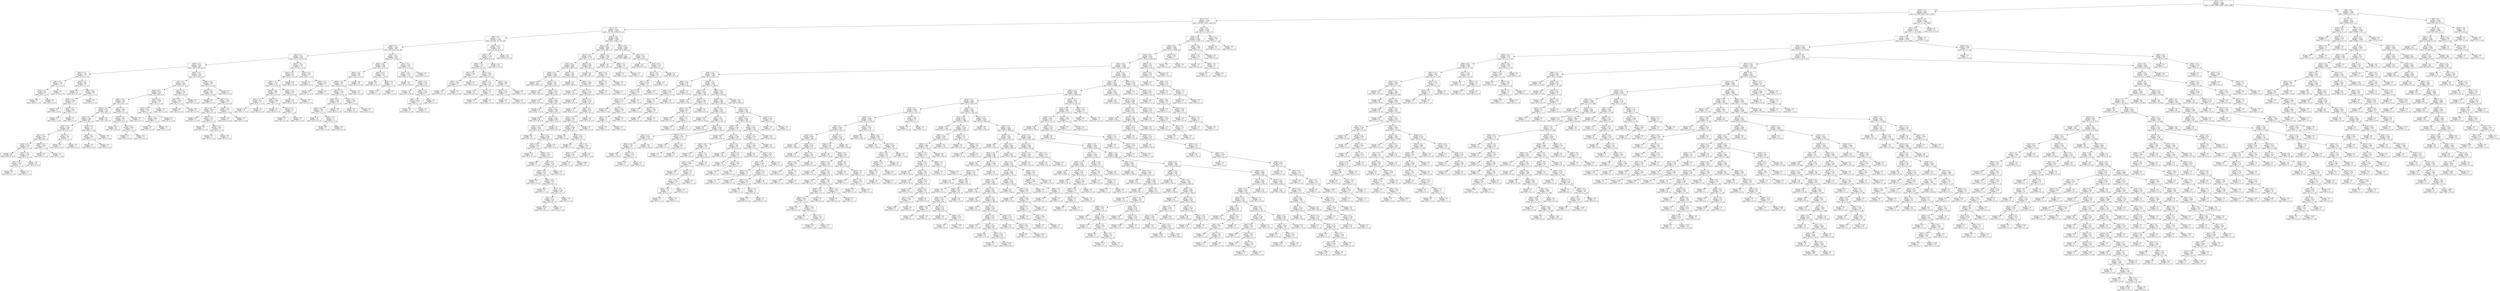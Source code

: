 digraph Tree {
node [shape=box] ;
0 [label="X[15] <= 0.5\nentropy = 2.322\nsamples = 59940\nvalue = [11988, 11988, 11988, 11988, 11988]"] ;
1 [label="X[18] <= 0.5\nentropy = 1.641\nsamples = 36237\nvalue = [15, 266, 11982, 11987, 11987]"] ;
0 -> 1 [labeldistance=2.5, labelangle=45, headlabel="True"] ;
2 [label="X[17] <= 0.5\nentropy = 1.116\nsamples = 24277\nvalue = [14, 265, 11975, 11924, 99]"] ;
1 -> 2 ;
3 [label="X[7] <= 0.5\nentropy = 0.372\nsamples = 12635\nvalue = [12, 265, 11964, 352, 42]"] ;
2 -> 3 ;
4 [label="X[6] <= 0.5\nentropy = 1.773\nsamples = 1138\nvalue = [12, 265, 472, 351, 38]"] ;
3 -> 4 ;
5 [label="X[40] <= 0.5\nentropy = 1.304\nsamples = 820\nvalue = [12, 0, 425, 347, 36]"] ;
4 -> 5 ;
6 [label="X[3] <= 0.5\nentropy = 1.079\nsamples = 539\nvalue = [12, 0, 412, 82, 33]"] ;
5 -> 6 ;
7 [label="X[30] <= 0.5\nentropy = 0.814\nsamples = 467\nvalue = [11, 0, 399, 30, 27]"] ;
6 -> 7 ;
8 [label="X[50] <= 0.5\nentropy = 1.554\nsamples = 37\nvalue = [7, 0, 6, 2, 22]"] ;
7 -> 8 ;
9 [label="X[5] <= 0.5\nentropy = 1.296\nsamples = 13\nvalue = [7, 0, 5, 1, 0]"] ;
8 -> 9 ;
10 [label="X[13] <= 0.5\nentropy = 0.65\nsamples = 6\nvalue = [0, 0, 5, 1, 0]"] ;
9 -> 10 ;
11 [label="entropy = 0.0\nsamples = 1\nvalue = [0, 0, 0, 1, 0]"] ;
10 -> 11 ;
12 [label="entropy = 0.0\nsamples = 5\nvalue = [0, 0, 5, 0, 0]"] ;
10 -> 12 ;
13 [label="entropy = 0.0\nsamples = 7\nvalue = [7, 0, 0, 0, 0]"] ;
9 -> 13 ;
14 [label="X[14] <= 0.5\nentropy = 0.497\nsamples = 24\nvalue = [0, 0, 1, 1, 22]"] ;
8 -> 14 ;
15 [label="entropy = 0.0\nsamples = 15\nvalue = [0, 0, 0, 0, 15]"] ;
14 -> 15 ;
16 [label="X[4] <= 0.5\nentropy = 0.986\nsamples = 9\nvalue = [0, 0, 1, 1, 7]"] ;
14 -> 16 ;
17 [label="X[36] <= 0.5\nentropy = 0.544\nsamples = 8\nvalue = [0, 0, 1, 0, 7]"] ;
16 -> 17 ;
18 [label="entropy = 0.0\nsamples = 5\nvalue = [0, 0, 0, 0, 5]"] ;
17 -> 18 ;
19 [label="X[54] <= 0.5\nentropy = 0.918\nsamples = 3\nvalue = [0, 0, 1, 0, 2]"] ;
17 -> 19 ;
20 [label="entropy = 0.0\nsamples = 1\nvalue = [0, 0, 1, 0, 0]"] ;
19 -> 20 ;
21 [label="entropy = 0.0\nsamples = 2\nvalue = [0, 0, 0, 0, 2]"] ;
19 -> 21 ;
22 [label="entropy = 0.0\nsamples = 1\nvalue = [0, 0, 0, 1, 0]"] ;
16 -> 22 ;
23 [label="X[42] <= 0.5\nentropy = 0.513\nsamples = 430\nvalue = [4, 0, 393, 28, 5]"] ;
7 -> 23 ;
24 [label="X[5] <= 0.5\nentropy = 0.376\nsamples = 393\nvalue = [4, 0, 372, 12, 5]"] ;
23 -> 24 ;
25 [label="X[39] <= 0.5\nentropy = 0.274\nsamples = 383\nvalue = [0, 0, 368, 10, 5]"] ;
24 -> 25 ;
26 [label="X[52] <= 0.5\nentropy = 0.205\nsamples = 372\nvalue = [0, 0, 362, 5, 5]"] ;
25 -> 26 ;
27 [label="X[36] <= 0.5\nentropy = 0.137\nsamples = 349\nvalue = [0, 0, 343, 5, 1]"] ;
26 -> 27 ;
28 [label="X[43] <= 0.5\nentropy = 0.384\nsamples = 94\nvalue = [0, 0, 88, 5, 1]"] ;
27 -> 28 ;
29 [label="X[53] <= 0.5\nentropy = 0.246\nsamples = 88\nvalue = [0, 0, 85, 2, 1]"] ;
28 -> 29 ;
30 [label="X[1] <= 0.5\nentropy = 0.165\nsamples = 82\nvalue = [0, 0, 80, 2, 0]"] ;
29 -> 30 ;
31 [label="X[46] <= 0.5\nentropy = 0.103\nsamples = 74\nvalue = [0, 0, 73, 1, 0]"] ;
30 -> 31 ;
32 [label="entropy = 0.0\nsamples = 61\nvalue = [0, 0, 61, 0, 0]"] ;
31 -> 32 ;
33 [label="X[31] <= 0.5\nentropy = 0.391\nsamples = 13\nvalue = [0, 0, 12, 1, 0]"] ;
31 -> 33 ;
34 [label="X[37] <= 0.5\nentropy = 0.918\nsamples = 3\nvalue = [0, 0, 2, 1, 0]"] ;
33 -> 34 ;
35 [label="entropy = 0.0\nsamples = 2\nvalue = [0, 0, 2, 0, 0]"] ;
34 -> 35 ;
36 [label="entropy = 0.0\nsamples = 1\nvalue = [0, 0, 0, 1, 0]"] ;
34 -> 36 ;
37 [label="entropy = 0.0\nsamples = 10\nvalue = [0, 0, 10, 0, 0]"] ;
33 -> 37 ;
38 [label="X[38] <= 0.5\nentropy = 0.544\nsamples = 8\nvalue = [0, 0, 7, 1, 0]"] ;
30 -> 38 ;
39 [label="entropy = 0.0\nsamples = 1\nvalue = [0, 0, 0, 1, 0]"] ;
38 -> 39 ;
40 [label="entropy = 0.0\nsamples = 7\nvalue = [0, 0, 7, 0, 0]"] ;
38 -> 40 ;
41 [label="X[4] <= 0.5\nentropy = 0.65\nsamples = 6\nvalue = [0, 0, 5, 0, 1]"] ;
29 -> 41 ;
42 [label="entropy = 0.0\nsamples = 5\nvalue = [0, 0, 5, 0, 0]"] ;
41 -> 42 ;
43 [label="entropy = 0.0\nsamples = 1\nvalue = [0, 0, 0, 0, 1]"] ;
41 -> 43 ;
44 [label="X[24] <= 0.5\nentropy = 1.0\nsamples = 6\nvalue = [0, 0, 3, 3, 0]"] ;
28 -> 44 ;
45 [label="X[26] <= 0.5\nentropy = 0.811\nsamples = 4\nvalue = [0, 0, 1, 3, 0]"] ;
44 -> 45 ;
46 [label="entropy = 0.0\nsamples = 3\nvalue = [0, 0, 0, 3, 0]"] ;
45 -> 46 ;
47 [label="entropy = 0.0\nsamples = 1\nvalue = [0, 0, 1, 0, 0]"] ;
45 -> 47 ;
48 [label="entropy = 0.0\nsamples = 2\nvalue = [0, 0, 2, 0, 0]"] ;
44 -> 48 ;
49 [label="entropy = 0.0\nsamples = 255\nvalue = [0, 0, 255, 0, 0]"] ;
27 -> 49 ;
50 [label="X[51] <= 0.5\nentropy = 0.667\nsamples = 23\nvalue = [0, 0, 19, 0, 4]"] ;
26 -> 50 ;
51 [label="X[58] <= 0.5\nentropy = 0.454\nsamples = 21\nvalue = [0, 0, 19, 0, 2]"] ;
50 -> 51 ;
52 [label="entropy = 0.0\nsamples = 18\nvalue = [0, 0, 18, 0, 0]"] ;
51 -> 52 ;
53 [label="X[4] <= 0.5\nentropy = 0.918\nsamples = 3\nvalue = [0, 0, 1, 0, 2]"] ;
51 -> 53 ;
54 [label="entropy = 0.0\nsamples = 1\nvalue = [0, 0, 1, 0, 0]"] ;
53 -> 54 ;
55 [label="entropy = 0.0\nsamples = 2\nvalue = [0, 0, 0, 0, 2]"] ;
53 -> 55 ;
56 [label="entropy = 0.0\nsamples = 2\nvalue = [0, 0, 0, 0, 2]"] ;
50 -> 56 ;
57 [label="X[43] <= 0.5\nentropy = 0.994\nsamples = 11\nvalue = [0, 0, 6, 5, 0]"] ;
25 -> 57 ;
58 [label="X[32] <= 0.5\nentropy = 0.811\nsamples = 8\nvalue = [0, 0, 6, 2, 0]"] ;
57 -> 58 ;
59 [label="X[22] <= 0.5\nentropy = 0.918\nsamples = 3\nvalue = [0, 0, 1, 2, 0]"] ;
58 -> 59 ;
60 [label="entropy = 0.0\nsamples = 2\nvalue = [0, 0, 0, 2, 0]"] ;
59 -> 60 ;
61 [label="entropy = 0.0\nsamples = 1\nvalue = [0, 0, 1, 0, 0]"] ;
59 -> 61 ;
62 [label="entropy = 0.0\nsamples = 5\nvalue = [0, 0, 5, 0, 0]"] ;
58 -> 62 ;
63 [label="entropy = 0.0\nsamples = 3\nvalue = [0, 0, 0, 3, 0]"] ;
57 -> 63 ;
64 [label="X[21] <= 0.5\nentropy = 1.522\nsamples = 10\nvalue = [4, 0, 4, 2, 0]"] ;
24 -> 64 ;
65 [label="X[31] <= 0.5\nentropy = 0.918\nsamples = 6\nvalue = [0, 0, 4, 2, 0]"] ;
64 -> 65 ;
66 [label="entropy = 0.0\nsamples = 2\nvalue = [0, 0, 0, 2, 0]"] ;
65 -> 66 ;
67 [label="entropy = 0.0\nsamples = 4\nvalue = [0, 0, 4, 0, 0]"] ;
65 -> 67 ;
68 [label="entropy = 0.0\nsamples = 4\nvalue = [4, 0, 0, 0, 0]"] ;
64 -> 68 ;
69 [label="X[45] <= 0.5\nentropy = 0.987\nsamples = 37\nvalue = [0, 0, 21, 16, 0]"] ;
23 -> 69 ;
70 [label="X[13] <= 0.5\nentropy = 0.907\nsamples = 31\nvalue = [0, 0, 21, 10, 0]"] ;
69 -> 70 ;
71 [label="entropy = 0.0\nsamples = 4\nvalue = [0, 0, 0, 4, 0]"] ;
70 -> 71 ;
72 [label="X[41] <= 0.5\nentropy = 0.764\nsamples = 27\nvalue = [0, 0, 21, 6, 0]"] ;
70 -> 72 ;
73 [label="X[1] <= 0.5\nentropy = 0.439\nsamples = 22\nvalue = [0, 0, 20, 2, 0]"] ;
72 -> 73 ;
74 [label="entropy = 0.0\nsamples = 17\nvalue = [0, 0, 17, 0, 0]"] ;
73 -> 74 ;
75 [label="X[31] <= 0.5\nentropy = 0.971\nsamples = 5\nvalue = [0, 0, 3, 2, 0]"] ;
73 -> 75 ;
76 [label="entropy = 0.0\nsamples = 1\nvalue = [0, 0, 0, 1, 0]"] ;
75 -> 76 ;
77 [label="X[36] <= 0.5\nentropy = 0.811\nsamples = 4\nvalue = [0, 0, 3, 1, 0]"] ;
75 -> 77 ;
78 [label="entropy = 0.0\nsamples = 1\nvalue = [0, 0, 0, 1, 0]"] ;
77 -> 78 ;
79 [label="entropy = 0.0\nsamples = 3\nvalue = [0, 0, 3, 0, 0]"] ;
77 -> 79 ;
80 [label="X[26] <= 0.5\nentropy = 0.722\nsamples = 5\nvalue = [0, 0, 1, 4, 0]"] ;
72 -> 80 ;
81 [label="entropy = 0.0\nsamples = 4\nvalue = [0, 0, 0, 4, 0]"] ;
80 -> 81 ;
82 [label="entropy = 0.0\nsamples = 1\nvalue = [0, 0, 1, 0, 0]"] ;
80 -> 82 ;
83 [label="entropy = 0.0\nsamples = 6\nvalue = [0, 0, 0, 6, 0]"] ;
69 -> 83 ;
84 [label="X[51] <= 0.5\nentropy = 1.169\nsamples = 72\nvalue = [1, 0, 13, 52, 6]"] ;
6 -> 84 ;
85 [label="X[41] <= 0.5\nentropy = 0.8\nsamples = 65\nvalue = [1, 0, 12, 52, 0]"] ;
84 -> 85 ;
86 [label="X[0] <= 0.5\nentropy = 1.133\nsamples = 32\nvalue = [1, 0, 12, 19, 0]"] ;
85 -> 86 ;
87 [label="X[42] <= 0.5\nentropy = 0.985\nsamples = 21\nvalue = [0, 0, 12, 9, 0]"] ;
86 -> 87 ;
88 [label="X[47] <= 0.5\nentropy = 0.75\nsamples = 14\nvalue = [0, 0, 11, 3, 0]"] ;
87 -> 88 ;
89 [label="entropy = 0.0\nsamples = 11\nvalue = [0, 0, 11, 0, 0]"] ;
88 -> 89 ;
90 [label="entropy = 0.0\nsamples = 3\nvalue = [0, 0, 0, 3, 0]"] ;
88 -> 90 ;
91 [label="X[26] <= 0.5\nentropy = 0.592\nsamples = 7\nvalue = [0, 0, 1, 6, 0]"] ;
87 -> 91 ;
92 [label="entropy = 0.0\nsamples = 5\nvalue = [0, 0, 0, 5, 0]"] ;
91 -> 92 ;
93 [label="X[35] <= 0.5\nentropy = 1.0\nsamples = 2\nvalue = [0, 0, 1, 1, 0]"] ;
91 -> 93 ;
94 [label="entropy = 0.0\nsamples = 1\nvalue = [0, 0, 0, 1, 0]"] ;
93 -> 94 ;
95 [label="entropy = 0.0\nsamples = 1\nvalue = [0, 0, 1, 0, 0]"] ;
93 -> 95 ;
96 [label="X[20] <= 0.5\nentropy = 0.439\nsamples = 11\nvalue = [1, 0, 0, 10, 0]"] ;
86 -> 96 ;
97 [label="entropy = 0.0\nsamples = 10\nvalue = [0, 0, 0, 10, 0]"] ;
96 -> 97 ;
98 [label="entropy = 0.0\nsamples = 1\nvalue = [1, 0, 0, 0, 0]"] ;
96 -> 98 ;
99 [label="entropy = 0.0\nsamples = 33\nvalue = [0, 0, 0, 33, 0]"] ;
85 -> 99 ;
100 [label="X[33] <= 0.5\nentropy = 0.592\nsamples = 7\nvalue = [0, 0, 1, 0, 6]"] ;
84 -> 100 ;
101 [label="entropy = 0.0\nsamples = 4\nvalue = [0, 0, 0, 0, 4]"] ;
100 -> 101 ;
102 [label="X[30] <= 0.5\nentropy = 0.918\nsamples = 3\nvalue = [0, 0, 1, 0, 2]"] ;
100 -> 102 ;
103 [label="entropy = 0.0\nsamples = 2\nvalue = [0, 0, 0, 0, 2]"] ;
102 -> 103 ;
104 [label="entropy = 0.0\nsamples = 1\nvalue = [0, 0, 1, 0, 0]"] ;
102 -> 104 ;
105 [label="X[3] <= 0.5\nentropy = 0.355\nsamples = 281\nvalue = [0, 0, 13, 265, 3]"] ;
5 -> 105 ;
106 [label="X[41] <= 0.5\nentropy = 0.601\nsamples = 109\nvalue = [0, 0, 13, 95, 1]"] ;
105 -> 106 ;
107 [label="X[42] <= 0.5\nentropy = 0.89\nsamples = 54\nvalue = [0, 0, 12, 41, 1]"] ;
106 -> 107 ;
108 [label="X[43] <= 0.5\nentropy = 1.097\nsamples = 35\nvalue = [0, 0, 12, 22, 1]"] ;
107 -> 108 ;
109 [label="X[47] <= 0.5\nentropy = 1.209\nsamples = 23\nvalue = [0, 0, 12, 10, 1]"] ;
108 -> 109 ;
110 [label="X[48] <= 0.5\nentropy = 0.811\nsamples = 16\nvalue = [0, 0, 12, 4, 0]"] ;
109 -> 110 ;
111 [label="X[46] <= 0.5\nentropy = 0.592\nsamples = 14\nvalue = [0, 0, 12, 2, 0]"] ;
110 -> 111 ;
112 [label="entropy = 0.0\nsamples = 10\nvalue = [0, 0, 10, 0, 0]"] ;
111 -> 112 ;
113 [label="X[33] <= 0.5\nentropy = 1.0\nsamples = 4\nvalue = [0, 0, 2, 2, 0]"] ;
111 -> 113 ;
114 [label="entropy = 0.0\nsamples = 2\nvalue = [0, 0, 2, 0, 0]"] ;
113 -> 114 ;
115 [label="entropy = 0.0\nsamples = 2\nvalue = [0, 0, 0, 2, 0]"] ;
113 -> 115 ;
116 [label="entropy = 0.0\nsamples = 2\nvalue = [0, 0, 0, 2, 0]"] ;
110 -> 116 ;
117 [label="X[1] <= 0.5\nentropy = 0.592\nsamples = 7\nvalue = [0, 0, 0, 6, 1]"] ;
109 -> 117 ;
118 [label="entropy = 0.0\nsamples = 6\nvalue = [0, 0, 0, 6, 0]"] ;
117 -> 118 ;
119 [label="entropy = 0.0\nsamples = 1\nvalue = [0, 0, 0, 0, 1]"] ;
117 -> 119 ;
120 [label="entropy = 0.0\nsamples = 12\nvalue = [0, 0, 0, 12, 0]"] ;
108 -> 120 ;
121 [label="entropy = 0.0\nsamples = 19\nvalue = [0, 0, 0, 19, 0]"] ;
107 -> 121 ;
122 [label="X[25] <= 0.5\nentropy = 0.131\nsamples = 55\nvalue = [0, 0, 1, 54, 0]"] ;
106 -> 122 ;
123 [label="entropy = 0.0\nsamples = 53\nvalue = [0, 0, 0, 53, 0]"] ;
122 -> 123 ;
124 [label="X[34] <= 0.5\nentropy = 1.0\nsamples = 2\nvalue = [0, 0, 1, 1, 0]"] ;
122 -> 124 ;
125 [label="entropy = 0.0\nsamples = 1\nvalue = [0, 0, 0, 1, 0]"] ;
124 -> 125 ;
126 [label="entropy = 0.0\nsamples = 1\nvalue = [0, 0, 1, 0, 0]"] ;
124 -> 126 ;
127 [label="X[5] <= 0.5\nentropy = 0.091\nsamples = 172\nvalue = [0, 0, 0, 170, 2]"] ;
105 -> 127 ;
128 [label="X[44] <= 0.5\nentropy = 0.052\nsamples = 171\nvalue = [0, 0, 0, 170, 1]"] ;
127 -> 128 ;
129 [label="entropy = 0.0\nsamples = 124\nvalue = [0, 0, 0, 124, 0]"] ;
128 -> 129 ;
130 [label="X[45] <= 0.5\nentropy = 0.149\nsamples = 47\nvalue = [0, 0, 0, 46, 1]"] ;
128 -> 130 ;
131 [label="entropy = 0.0\nsamples = 39\nvalue = [0, 0, 0, 39, 0]"] ;
130 -> 131 ;
132 [label="X[32] <= 0.5\nentropy = 0.544\nsamples = 8\nvalue = [0, 0, 0, 7, 1]"] ;
130 -> 132 ;
133 [label="X[41] <= 0.5\nentropy = 0.918\nsamples = 3\nvalue = [0, 0, 0, 2, 1]"] ;
132 -> 133 ;
134 [label="entropy = 0.0\nsamples = 2\nvalue = [0, 0, 0, 2, 0]"] ;
133 -> 134 ;
135 [label="entropy = 0.0\nsamples = 1\nvalue = [0, 0, 0, 0, 1]"] ;
133 -> 135 ;
136 [label="entropy = 0.0\nsamples = 5\nvalue = [0, 0, 0, 5, 0]"] ;
132 -> 136 ;
137 [label="entropy = 0.0\nsamples = 1\nvalue = [0, 0, 0, 0, 1]"] ;
127 -> 137 ;
138 [label="X[20] <= 0.5\nentropy = 0.752\nsamples = 318\nvalue = [0, 265, 47, 4, 2]"] ;
4 -> 138 ;
139 [label="X[21] <= 0.5\nentropy = 1.329\nsamples = 97\nvalue = [0, 44, 47, 4, 2]"] ;
138 -> 139 ;
140 [label="X[30] <= 0.5\nentropy = 1.122\nsamples = 62\nvalue = [0, 9, 47, 4, 2]"] ;
139 -> 140 ;
141 [label="X[41] <= 0.5\nentropy = 1.379\nsamples = 7\nvalue = [0, 1, 0, 4, 2]"] ;
140 -> 141 ;
142 [label="X[24] <= 0.5\nentropy = 0.918\nsamples = 3\nvalue = [0, 1, 0, 0, 2]"] ;
141 -> 142 ;
143 [label="entropy = 0.0\nsamples = 2\nvalue = [0, 0, 0, 0, 2]"] ;
142 -> 143 ;
144 [label="entropy = 0.0\nsamples = 1\nvalue = [0, 1, 0, 0, 0]"] ;
142 -> 144 ;
145 [label="entropy = 0.0\nsamples = 4\nvalue = [0, 0, 0, 4, 0]"] ;
141 -> 145 ;
146 [label="X[22] <= 0.5\nentropy = 0.598\nsamples = 55\nvalue = [0, 8, 47, 0, 0]"] ;
140 -> 146 ;
147 [label="X[24] <= 0.5\nentropy = 0.156\nsamples = 44\nvalue = [0, 1, 43, 0, 0]"] ;
146 -> 147 ;
148 [label="entropy = 0.0\nsamples = 42\nvalue = [0, 0, 42, 0, 0]"] ;
147 -> 148 ;
149 [label="X[37] <= 0.5\nentropy = 1.0\nsamples = 2\nvalue = [0, 1, 1, 0, 0]"] ;
147 -> 149 ;
150 [label="entropy = 0.0\nsamples = 1\nvalue = [0, 1, 0, 0, 0]"] ;
149 -> 150 ;
151 [label="entropy = 0.0\nsamples = 1\nvalue = [0, 0, 1, 0, 0]"] ;
149 -> 151 ;
152 [label="X[45] <= 0.5\nentropy = 0.946\nsamples = 11\nvalue = [0, 7, 4, 0, 0]"] ;
146 -> 152 ;
153 [label="X[43] <= 0.5\nentropy = 0.764\nsamples = 9\nvalue = [0, 7, 2, 0, 0]"] ;
152 -> 153 ;
154 [label="entropy = 0.0\nsamples = 7\nvalue = [0, 7, 0, 0, 0]"] ;
153 -> 154 ;
155 [label="entropy = 0.0\nsamples = 2\nvalue = [0, 0, 2, 0, 0]"] ;
153 -> 155 ;
156 [label="entropy = 0.0\nsamples = 2\nvalue = [0, 0, 2, 0, 0]"] ;
152 -> 156 ;
157 [label="entropy = 0.0\nsamples = 35\nvalue = [0, 35, 0, 0, 0]"] ;
139 -> 157 ;
158 [label="entropy = 0.0\nsamples = 221\nvalue = [0, 221, 0, 0, 0]"] ;
138 -> 158 ;
159 [label="X[36] <= 0.5\nentropy = 0.006\nsamples = 11497\nvalue = [0, 0, 11492, 1, 4]"] ;
3 -> 159 ;
160 [label="X[41] <= 0.5\nentropy = 0.016\nsamples = 2867\nvalue = [0, 0, 2863, 1, 3]"] ;
159 -> 160 ;
161 [label="X[51] <= 0.5\nentropy = 0.012\nsamples = 2718\nvalue = [0, 0, 2715, 0, 3]"] ;
160 -> 161 ;
162 [label="X[2] <= 0.5\nentropy = 0.009\nsamples = 2632\nvalue = [0, 0, 2630, 0, 2]"] ;
161 -> 162 ;
163 [label="X[56] <= 0.5\nentropy = 0.005\nsamples = 2348\nvalue = [0, 0, 2347, 0, 1]"] ;
162 -> 163 ;
164 [label="entropy = 0.0\nsamples = 1814\nvalue = [0, 0, 1814, 0, 0]"] ;
163 -> 164 ;
165 [label="X[34] <= 0.5\nentropy = 0.02\nsamples = 534\nvalue = [0, 0, 533, 0, 1]"] ;
163 -> 165 ;
166 [label="entropy = 0.0\nsamples = 159\nvalue = [0, 0, 159, 0, 0]"] ;
165 -> 166 ;
167 [label="X[33] <= 0.5\nentropy = 0.027\nsamples = 375\nvalue = [0, 0, 374, 0, 1]"] ;
165 -> 167 ;
168 [label="entropy = 0.0\nsamples = 112\nvalue = [0, 0, 112, 0, 0]"] ;
167 -> 168 ;
169 [label="X[38] <= 0.5\nentropy = 0.036\nsamples = 263\nvalue = [0, 0, 262, 0, 1]"] ;
167 -> 169 ;
170 [label="entropy = 0.0\nsamples = 77\nvalue = [0, 0, 77, 0, 0]"] ;
169 -> 170 ;
171 [label="X[32] <= 0.5\nentropy = 0.048\nsamples = 186\nvalue = [0, 0, 185, 0, 1]"] ;
169 -> 171 ;
172 [label="entropy = 0.0\nsamples = 48\nvalue = [0, 0, 48, 0, 0]"] ;
171 -> 172 ;
173 [label="X[12] <= 0.5\nentropy = 0.062\nsamples = 138\nvalue = [0, 0, 137, 0, 1]"] ;
171 -> 173 ;
174 [label="X[37] <= 0.5\nentropy = 0.078\nsamples = 104\nvalue = [0, 0, 103, 0, 1]"] ;
173 -> 174 ;
175 [label="entropy = 0.0\nsamples = 19\nvalue = [0, 0, 19, 0, 0]"] ;
174 -> 175 ;
176 [label="X[1] <= 0.5\nentropy = 0.092\nsamples = 85\nvalue = [0, 0, 84, 0, 1]"] ;
174 -> 176 ;
177 [label="X[35] <= 0.5\nentropy = 0.104\nsamples = 73\nvalue = [0, 0, 72, 0, 1]"] ;
176 -> 177 ;
178 [label="entropy = 0.0\nsamples = 10\nvalue = [0, 0, 10, 0, 0]"] ;
177 -> 178 ;
179 [label="X[30] <= 0.5\nentropy = 0.118\nsamples = 63\nvalue = [0, 0, 62, 0, 1]"] ;
177 -> 179 ;
180 [label="entropy = 0.0\nsamples = 5\nvalue = [0, 0, 5, 0, 0]"] ;
179 -> 180 ;
181 [label="X[4] <= 0.5\nentropy = 0.126\nsamples = 58\nvalue = [0, 0, 57, 0, 1]"] ;
179 -> 181 ;
182 [label="X[31] <= 0.5\nentropy = 0.133\nsamples = 54\nvalue = [0, 0, 53, 0, 1]"] ;
181 -> 182 ;
183 [label="entropy = 0.0\nsamples = 3\nvalue = [0, 0, 3, 0, 0]"] ;
182 -> 183 ;
184 [label="X[29] <= 0.5\nentropy = 0.139\nsamples = 51\nvalue = [0, 0, 50, 0, 1]"] ;
182 -> 184 ;
185 [label="entropy = 0.0\nsamples = 3\nvalue = [0, 0, 3, 0, 0]"] ;
184 -> 185 ;
186 [label="X[3] <= 0.5\nentropy = 0.146\nsamples = 48\nvalue = [0, 0, 47, 0, 1]"] ;
184 -> 186 ;
187 [label="X[0] <= 0.5\nentropy = 0.151\nsamples = 46\nvalue = [0, 0, 45, 0, 1]"] ;
186 -> 187 ;
188 [label="entropy = 0.154\nsamples = 45\nvalue = [0, 0, 44, 0, 1]"] ;
187 -> 188 ;
189 [label="entropy = 0.0\nsamples = 1\nvalue = [0, 0, 1, 0, 0]"] ;
187 -> 189 ;
190 [label="entropy = 0.0\nsamples = 2\nvalue = [0, 0, 2, 0, 0]"] ;
186 -> 190 ;
191 [label="entropy = 0.0\nsamples = 4\nvalue = [0, 0, 4, 0, 0]"] ;
181 -> 191 ;
192 [label="entropy = 0.0\nsamples = 12\nvalue = [0, 0, 12, 0, 0]"] ;
176 -> 192 ;
193 [label="entropy = 0.0\nsamples = 34\nvalue = [0, 0, 34, 0, 0]"] ;
173 -> 193 ;
194 [label="X[26] <= 0.5\nentropy = 0.034\nsamples = 284\nvalue = [0, 0, 283, 0, 1]"] ;
162 -> 194 ;
195 [label="entropy = 0.0\nsamples = 189\nvalue = [0, 0, 189, 0, 0]"] ;
194 -> 195 ;
196 [label="X[33] <= 0.5\nentropy = 0.084\nsamples = 95\nvalue = [0, 0, 94, 0, 1]"] ;
194 -> 196 ;
197 [label="entropy = 0.0\nsamples = 28\nvalue = [0, 0, 28, 0, 0]"] ;
196 -> 197 ;
198 [label="X[37] <= 0.5\nentropy = 0.112\nsamples = 67\nvalue = [0, 0, 66, 0, 1]"] ;
196 -> 198 ;
199 [label="entropy = 0.0\nsamples = 20\nvalue = [0, 0, 20, 0, 0]"] ;
198 -> 199 ;
200 [label="X[32] <= 0.5\nentropy = 0.149\nsamples = 47\nvalue = [0, 0, 46, 0, 1]"] ;
198 -> 200 ;
201 [label="entropy = 0.0\nsamples = 12\nvalue = [0, 0, 12, 0, 0]"] ;
200 -> 201 ;
202 [label="X[4] <= 0.5\nentropy = 0.187\nsamples = 35\nvalue = [0, 0, 34, 0, 1]"] ;
200 -> 202 ;
203 [label="X[12] <= 0.5\nentropy = 0.242\nsamples = 25\nvalue = [0, 0, 24, 0, 1]"] ;
202 -> 203 ;
204 [label="X[34] <= 0.5\nentropy = 0.286\nsamples = 20\nvalue = [0, 0, 19, 0, 1]"] ;
203 -> 204 ;
205 [label="entropy = 0.0\nsamples = 4\nvalue = [0, 0, 4, 0, 0]"] ;
204 -> 205 ;
206 [label="X[35] <= 0.5\nentropy = 0.337\nsamples = 16\nvalue = [0, 0, 15, 0, 1]"] ;
204 -> 206 ;
207 [label="entropy = 0.0\nsamples = 3\nvalue = [0, 0, 3, 0, 0]"] ;
206 -> 207 ;
208 [label="X[1] <= 0.5\nentropy = 0.391\nsamples = 13\nvalue = [0, 0, 12, 0, 1]"] ;
206 -> 208 ;
209 [label="X[29] <= 0.5\nentropy = 0.439\nsamples = 11\nvalue = [0, 0, 10, 0, 1]"] ;
208 -> 209 ;
210 [label="entropy = 0.0\nsamples = 1\nvalue = [0, 0, 1, 0, 0]"] ;
209 -> 210 ;
211 [label="entropy = 0.469\nsamples = 10\nvalue = [0, 0, 9, 0, 1]"] ;
209 -> 211 ;
212 [label="entropy = 0.0\nsamples = 2\nvalue = [0, 0, 2, 0, 0]"] ;
208 -> 212 ;
213 [label="entropy = 0.0\nsamples = 5\nvalue = [0, 0, 5, 0, 0]"] ;
203 -> 213 ;
214 [label="entropy = 0.0\nsamples = 10\nvalue = [0, 0, 10, 0, 0]"] ;
202 -> 214 ;
215 [label="X[24] <= 0.5\nentropy = 0.091\nsamples = 86\nvalue = [0, 0, 85, 0, 1]"] ;
161 -> 215 ;
216 [label="entropy = 0.0\nsamples = 80\nvalue = [0, 0, 80, 0, 0]"] ;
215 -> 216 ;
217 [label="X[32] <= 0.5\nentropy = 0.65\nsamples = 6\nvalue = [0, 0, 5, 0, 1]"] ;
215 -> 217 ;
218 [label="X[35] <= 0.5\nentropy = 1.0\nsamples = 2\nvalue = [0, 0, 1, 0, 1]"] ;
217 -> 218 ;
219 [label="entropy = 0.0\nsamples = 1\nvalue = [0, 0, 0, 0, 1]"] ;
218 -> 219 ;
220 [label="entropy = 0.0\nsamples = 1\nvalue = [0, 0, 1, 0, 0]"] ;
218 -> 220 ;
221 [label="entropy = 0.0\nsamples = 4\nvalue = [0, 0, 4, 0, 0]"] ;
217 -> 221 ;
222 [label="X[48] <= 0.5\nentropy = 0.058\nsamples = 149\nvalue = [0, 0, 148, 1, 0]"] ;
160 -> 222 ;
223 [label="entropy = 0.0\nsamples = 143\nvalue = [0, 0, 143, 0, 0]"] ;
222 -> 223 ;
224 [label="X[46] <= 0.5\nentropy = 0.65\nsamples = 6\nvalue = [0, 0, 5, 1, 0]"] ;
222 -> 224 ;
225 [label="entropy = 0.0\nsamples = 5\nvalue = [0, 0, 5, 0, 0]"] ;
224 -> 225 ;
226 [label="entropy = 0.0\nsamples = 1\nvalue = [0, 0, 0, 1, 0]"] ;
224 -> 226 ;
227 [label="X[25] <= 0.5\nentropy = 0.002\nsamples = 8630\nvalue = [0, 0, 8629, 0, 1]"] ;
159 -> 227 ;
228 [label="entropy = 0.0\nsamples = 8096\nvalue = [0, 0, 8096, 0, 0]"] ;
227 -> 228 ;
229 [label="X[1] <= 0.5\nentropy = 0.02\nsamples = 534\nvalue = [0, 0, 533, 0, 1]"] ;
227 -> 229 ;
230 [label="entropy = 0.0\nsamples = 472\nvalue = [0, 0, 472, 0, 0]"] ;
229 -> 230 ;
231 [label="X[37] <= 0.5\nentropy = 0.119\nsamples = 62\nvalue = [0, 0, 61, 0, 1]"] ;
229 -> 231 ;
232 [label="X[27] <= 0.5\nentropy = 0.31\nsamples = 18\nvalue = [0, 0, 17, 0, 1]"] ;
231 -> 232 ;
233 [label="X[47] <= 0.5\nentropy = 0.439\nsamples = 11\nvalue = [0, 0, 10, 0, 1]"] ;
232 -> 233 ;
234 [label="X[57] <= 0.5\nentropy = 0.592\nsamples = 7\nvalue = [0, 0, 6, 0, 1]"] ;
233 -> 234 ;
235 [label="X[33] <= 0.5\nentropy = 0.722\nsamples = 5\nvalue = [0, 0, 4, 0, 1]"] ;
234 -> 235 ;
236 [label="entropy = 0.0\nsamples = 2\nvalue = [0, 0, 2, 0, 0]"] ;
235 -> 236 ;
237 [label="X[52] <= 0.5\nentropy = 0.918\nsamples = 3\nvalue = [0, 0, 2, 0, 1]"] ;
235 -> 237 ;
238 [label="X[4] <= 0.5\nentropy = 1.0\nsamples = 2\nvalue = [0, 0, 1, 0, 1]"] ;
237 -> 238 ;
239 [label="entropy = 0.0\nsamples = 1\nvalue = [0, 0, 0, 0, 1]"] ;
238 -> 239 ;
240 [label="entropy = 0.0\nsamples = 1\nvalue = [0, 0, 1, 0, 0]"] ;
238 -> 240 ;
241 [label="entropy = 0.0\nsamples = 1\nvalue = [0, 0, 1, 0, 0]"] ;
237 -> 241 ;
242 [label="entropy = 0.0\nsamples = 2\nvalue = [0, 0, 2, 0, 0]"] ;
234 -> 242 ;
243 [label="entropy = 0.0\nsamples = 4\nvalue = [0, 0, 4, 0, 0]"] ;
233 -> 243 ;
244 [label="entropy = 0.0\nsamples = 7\nvalue = [0, 0, 7, 0, 0]"] ;
232 -> 244 ;
245 [label="entropy = 0.0\nsamples = 44\nvalue = [0, 0, 44, 0, 0]"] ;
231 -> 245 ;
246 [label="X[7] <= 0.5\nentropy = 0.058\nsamples = 11642\nvalue = [2, 0, 11, 11572, 57]"] ;
2 -> 246 ;
247 [label="X[50] <= 0.5\nentropy = 0.047\nsamples = 11630\nvalue = [2, 0, 0, 11571, 57]"] ;
246 -> 247 ;
248 [label="X[20] <= 0.5\nentropy = 0.042\nsamples = 11620\nvalue = [2, 0, 0, 11568, 50]"] ;
247 -> 248 ;
249 [label="X[51] <= 0.5\nentropy = 0.04\nsamples = 11615\nvalue = [0, 0, 0, 11565, 50]"] ;
248 -> 249 ;
250 [label="X[41] <= 0.5\nentropy = 0.039\nsamples = 11585\nvalue = [0, 0, 0, 11537, 48]"] ;
249 -> 250 ;
251 [label="X[40] <= 0.5\nentropy = 0.065\nsamples = 1443\nvalue = [0, 0, 0, 1432, 11]"] ;
250 -> 251 ;
252 [label="X[44] <= 0.5\nentropy = 0.187\nsamples = 70\nvalue = [0, 0, 0, 68, 2]"] ;
251 -> 252 ;
253 [label="X[48] <= 0.5\nentropy = 0.523\nsamples = 17\nvalue = [0, 0, 0, 15, 2]"] ;
252 -> 253 ;
254 [label="X[3] <= 0.5\nentropy = 1.0\nsamples = 4\nvalue = [0, 0, 0, 2, 2]"] ;
253 -> 254 ;
255 [label="entropy = 0.0\nsamples = 1\nvalue = [0, 0, 0, 0, 1]"] ;
254 -> 255 ;
256 [label="X[37] <= 0.5\nentropy = 0.918\nsamples = 3\nvalue = [0, 0, 0, 2, 1]"] ;
254 -> 256 ;
257 [label="entropy = 0.0\nsamples = 2\nvalue = [0, 0, 0, 2, 0]"] ;
256 -> 257 ;
258 [label="entropy = 0.0\nsamples = 1\nvalue = [0, 0, 0, 0, 1]"] ;
256 -> 258 ;
259 [label="entropy = 0.0\nsamples = 13\nvalue = [0, 0, 0, 13, 0]"] ;
253 -> 259 ;
260 [label="entropy = 0.0\nsamples = 53\nvalue = [0, 0, 0, 53, 0]"] ;
252 -> 260 ;
261 [label="X[48] <= 0.5\nentropy = 0.057\nsamples = 1373\nvalue = [0, 0, 0, 1364, 9]"] ;
251 -> 261 ;
262 [label="X[1] <= 0.5\nentropy = 0.019\nsamples = 549\nvalue = [0, 0, 0, 548, 1]"] ;
261 -> 262 ;
263 [label="entropy = 0.0\nsamples = 518\nvalue = [0, 0, 0, 518, 0]"] ;
262 -> 263 ;
264 [label="X[13] <= 0.5\nentropy = 0.206\nsamples = 31\nvalue = [0, 0, 0, 30, 1]"] ;
262 -> 264 ;
265 [label="X[36] <= 0.5\nentropy = 0.65\nsamples = 6\nvalue = [0, 0, 0, 5, 1]"] ;
264 -> 265 ;
266 [label="entropy = 0.0\nsamples = 4\nvalue = [0, 0, 0, 4, 0]"] ;
265 -> 266 ;
267 [label="X[43] <= 0.5\nentropy = 1.0\nsamples = 2\nvalue = [0, 0, 0, 1, 1]"] ;
265 -> 267 ;
268 [label="entropy = 0.0\nsamples = 1\nvalue = [0, 0, 0, 1, 0]"] ;
267 -> 268 ;
269 [label="entropy = 0.0\nsamples = 1\nvalue = [0, 0, 0, 0, 1]"] ;
267 -> 269 ;
270 [label="entropy = 0.0\nsamples = 25\nvalue = [0, 0, 0, 25, 0]"] ;
264 -> 270 ;
271 [label="X[36] <= 0.5\nentropy = 0.079\nsamples = 824\nvalue = [0, 0, 0, 816, 8]"] ;
261 -> 271 ;
272 [label="X[39] <= 0.5\nentropy = 0.095\nsamples = 658\nvalue = [0, 0, 0, 650, 8]"] ;
271 -> 272 ;
273 [label="X[47] <= 0.5\nentropy = 0.049\nsamples = 362\nvalue = [0, 0, 0, 360, 2]"] ;
272 -> 273 ;
274 [label="entropy = 0.0\nsamples = 129\nvalue = [0, 0, 0, 129, 0]"] ;
273 -> 274 ;
275 [label="X[3] <= 0.5\nentropy = 0.071\nsamples = 233\nvalue = [0, 0, 0, 231, 2]"] ;
273 -> 275 ;
276 [label="entropy = 0.0\nsamples = 87\nvalue = [0, 0, 0, 87, 0]"] ;
275 -> 276 ;
277 [label="X[33] <= 0.5\nentropy = 0.104\nsamples = 146\nvalue = [0, 0, 0, 144, 2]"] ;
275 -> 277 ;
278 [label="X[42] <= 0.5\nentropy = 0.067\nsamples = 125\nvalue = [0, 0, 0, 124, 1]"] ;
277 -> 278 ;
279 [label="X[35] <= 0.5\nentropy = 0.267\nsamples = 22\nvalue = [0, 0, 0, 21, 1]"] ;
278 -> 279 ;
280 [label="entropy = 0.0\nsamples = 19\nvalue = [0, 0, 0, 19, 0]"] ;
279 -> 280 ;
281 [label="X[32] <= 0.5\nentropy = 0.918\nsamples = 3\nvalue = [0, 0, 0, 2, 1]"] ;
279 -> 281 ;
282 [label="entropy = 0.0\nsamples = 1\nvalue = [0, 0, 0, 0, 1]"] ;
281 -> 282 ;
283 [label="entropy = 0.0\nsamples = 2\nvalue = [0, 0, 0, 2, 0]"] ;
281 -> 283 ;
284 [label="entropy = 0.0\nsamples = 103\nvalue = [0, 0, 0, 103, 0]"] ;
278 -> 284 ;
285 [label="X[13] <= 0.5\nentropy = 0.276\nsamples = 21\nvalue = [0, 0, 0, 20, 1]"] ;
277 -> 285 ;
286 [label="entropy = 0.0\nsamples = 17\nvalue = [0, 0, 0, 17, 0]"] ;
285 -> 286 ;
287 [label="X[42] <= 0.5\nentropy = 0.811\nsamples = 4\nvalue = [0, 0, 0, 3, 1]"] ;
285 -> 287 ;
288 [label="entropy = 0.0\nsamples = 2\nvalue = [0, 0, 0, 2, 0]"] ;
287 -> 288 ;
289 [label="entropy = 1.0\nsamples = 2\nvalue = [0, 0, 0, 1, 1]"] ;
287 -> 289 ;
290 [label="X[5] <= 0.5\nentropy = 0.143\nsamples = 296\nvalue = [0, 0, 0, 290, 6]"] ;
272 -> 290 ;
291 [label="X[44] <= 0.5\nentropy = 0.126\nsamples = 288\nvalue = [0, 0, 0, 283, 5]"] ;
290 -> 291 ;
292 [label="X[45] <= 0.5\nentropy = 0.245\nsamples = 74\nvalue = [0, 0, 0, 71, 3]"] ;
291 -> 292 ;
293 [label="entropy = 0.0\nsamples = 28\nvalue = [0, 0, 0, 28, 0]"] ;
292 -> 293 ;
294 [label="X[3] <= 0.5\nentropy = 0.348\nsamples = 46\nvalue = [0, 0, 0, 43, 3]"] ;
292 -> 294 ;
295 [label="X[43] <= 0.5\nentropy = 0.592\nsamples = 14\nvalue = [0, 0, 0, 12, 2]"] ;
294 -> 295 ;
296 [label="entropy = 0.0\nsamples = 4\nvalue = [0, 0, 0, 4, 0]"] ;
295 -> 296 ;
297 [label="X[4] <= 0.5\nentropy = 0.722\nsamples = 10\nvalue = [0, 0, 0, 8, 2]"] ;
295 -> 297 ;
298 [label="X[13] <= 0.5\nentropy = 0.863\nsamples = 7\nvalue = [0, 0, 0, 5, 2]"] ;
297 -> 298 ;
299 [label="entropy = 0.0\nsamples = 3\nvalue = [0, 0, 0, 3, 0]"] ;
298 -> 299 ;
300 [label="X[24] <= 0.5\nentropy = 1.0\nsamples = 4\nvalue = [0, 0, 0, 2, 2]"] ;
298 -> 300 ;
301 [label="X[12] <= 0.5\nentropy = 0.918\nsamples = 3\nvalue = [0, 0, 0, 1, 2]"] ;
300 -> 301 ;
302 [label="X[47] <= 0.5\nentropy = 1.0\nsamples = 2\nvalue = [0, 0, 0, 1, 1]"] ;
301 -> 302 ;
303 [label="entropy = 0.0\nsamples = 1\nvalue = [0, 0, 0, 1, 0]"] ;
302 -> 303 ;
304 [label="entropy = 0.0\nsamples = 1\nvalue = [0, 0, 0, 0, 1]"] ;
302 -> 304 ;
305 [label="entropy = 0.0\nsamples = 1\nvalue = [0, 0, 0, 0, 1]"] ;
301 -> 305 ;
306 [label="entropy = 0.0\nsamples = 1\nvalue = [0, 0, 0, 1, 0]"] ;
300 -> 306 ;
307 [label="entropy = 0.0\nsamples = 3\nvalue = [0, 0, 0, 3, 0]"] ;
297 -> 307 ;
308 [label="X[33] <= 0.5\nentropy = 0.201\nsamples = 32\nvalue = [0, 0, 0, 31, 1]"] ;
294 -> 308 ;
309 [label="entropy = 0.0\nsamples = 26\nvalue = [0, 0, 0, 26, 0]"] ;
308 -> 309 ;
310 [label="X[34] <= 0.5\nentropy = 0.65\nsamples = 6\nvalue = [0, 0, 0, 5, 1]"] ;
308 -> 310 ;
311 [label="entropy = 0.0\nsamples = 3\nvalue = [0, 0, 0, 3, 0]"] ;
310 -> 311 ;
312 [label="X[13] <= 0.5\nentropy = 0.918\nsamples = 3\nvalue = [0, 0, 0, 2, 1]"] ;
310 -> 312 ;
313 [label="entropy = 0.0\nsamples = 1\nvalue = [0, 0, 0, 0, 1]"] ;
312 -> 313 ;
314 [label="entropy = 0.0\nsamples = 2\nvalue = [0, 0, 0, 2, 0]"] ;
312 -> 314 ;
315 [label="X[42] <= 0.5\nentropy = 0.076\nsamples = 214\nvalue = [0, 0, 0, 212, 2]"] ;
291 -> 315 ;
316 [label="X[13] <= 0.5\nentropy = 0.254\nsamples = 47\nvalue = [0, 0, 0, 45, 2]"] ;
315 -> 316 ;
317 [label="X[14] <= 0.5\nentropy = 0.362\nsamples = 29\nvalue = [0, 0, 0, 27, 2]"] ;
316 -> 317 ;
318 [label="entropy = 0.0\nsamples = 8\nvalue = [0, 0, 0, 8, 0]"] ;
317 -> 318 ;
319 [label="X[35] <= 0.5\nentropy = 0.454\nsamples = 21\nvalue = [0, 0, 0, 19, 2]"] ;
317 -> 319 ;
320 [label="X[45] <= 0.5\nentropy = 0.544\nsamples = 16\nvalue = [0, 0, 0, 14, 2]"] ;
319 -> 320 ;
321 [label="X[55] <= 0.5\nentropy = 1.0\nsamples = 2\nvalue = [0, 0, 0, 1, 1]"] ;
320 -> 321 ;
322 [label="entropy = 0.0\nsamples = 1\nvalue = [0, 0, 0, 0, 1]"] ;
321 -> 322 ;
323 [label="entropy = 0.0\nsamples = 1\nvalue = [0, 0, 0, 1, 0]"] ;
321 -> 323 ;
324 [label="X[46] <= 0.5\nentropy = 0.371\nsamples = 14\nvalue = [0, 0, 0, 13, 1]"] ;
320 -> 324 ;
325 [label="X[47] <= 0.5\nentropy = 0.811\nsamples = 4\nvalue = [0, 0, 0, 3, 1]"] ;
324 -> 325 ;
326 [label="entropy = 0.0\nsamples = 2\nvalue = [0, 0, 0, 2, 0]"] ;
325 -> 326 ;
327 [label="X[43] <= 0.5\nentropy = 1.0\nsamples = 2\nvalue = [0, 0, 0, 1, 1]"] ;
325 -> 327 ;
328 [label="entropy = 0.0\nsamples = 1\nvalue = [0, 0, 0, 0, 1]"] ;
327 -> 328 ;
329 [label="entropy = 0.0\nsamples = 1\nvalue = [0, 0, 0, 1, 0]"] ;
327 -> 329 ;
330 [label="entropy = 0.0\nsamples = 10\nvalue = [0, 0, 0, 10, 0]"] ;
324 -> 330 ;
331 [label="entropy = 0.0\nsamples = 5\nvalue = [0, 0, 0, 5, 0]"] ;
319 -> 331 ;
332 [label="entropy = 0.0\nsamples = 18\nvalue = [0, 0, 0, 18, 0]"] ;
316 -> 332 ;
333 [label="entropy = 0.0\nsamples = 167\nvalue = [0, 0, 0, 167, 0]"] ;
315 -> 333 ;
334 [label="X[35] <= 0.5\nentropy = 0.544\nsamples = 8\nvalue = [0, 0, 0, 7, 1]"] ;
290 -> 334 ;
335 [label="entropy = 0.0\nsamples = 7\nvalue = [0, 0, 0, 7, 0]"] ;
334 -> 335 ;
336 [label="entropy = 0.0\nsamples = 1\nvalue = [0, 0, 0, 0, 1]"] ;
334 -> 336 ;
337 [label="entropy = 0.0\nsamples = 166\nvalue = [0, 0, 0, 166, 0]"] ;
271 -> 337 ;
338 [label="X[22] <= 0.5\nentropy = 0.035\nsamples = 10142\nvalue = [0, 0, 0, 10105, 37]"] ;
250 -> 338 ;
339 [label="X[33] <= 0.5\nentropy = 0.033\nsamples = 10037\nvalue = [0, 0, 0, 10002, 35]"] ;
338 -> 339 ;
340 [label="X[30] <= 0.5\nentropy = 0.036\nsamples = 8726\nvalue = [0, 0, 0, 8693, 33]"] ;
339 -> 340 ;
341 [label="X[43] <= 0.5\nentropy = 0.034\nsamples = 8402\nvalue = [0, 0, 0, 8372, 30]"] ;
340 -> 341 ;
342 [label="X[19] <= 0.5\nentropy = 0.054\nsamples = 1138\nvalue = [0, 0, 0, 1131, 7]"] ;
341 -> 342 ;
343 [label="X[46] <= 0.5\nentropy = 0.048\nsamples = 1134\nvalue = [0, 0, 0, 1128, 6]"] ;
342 -> 343 ;
344 [label="X[0] <= 0.5\nentropy = 0.094\nsamples = 416\nvalue = [0, 0, 0, 411, 5]"] ;
343 -> 344 ;
345 [label="X[35] <= 0.5\nentropy = 0.036\nsamples = 262\nvalue = [0, 0, 0, 261, 1]"] ;
344 -> 345 ;
346 [label="entropy = 0.0\nsamples = 209\nvalue = [0, 0, 0, 209, 0]"] ;
345 -> 346 ;
347 [label="X[38] <= 0.5\nentropy = 0.135\nsamples = 53\nvalue = [0, 0, 0, 52, 1]"] ;
345 -> 347 ;
348 [label="entropy = 0.0\nsamples = 37\nvalue = [0, 0, 0, 37, 0]"] ;
347 -> 348 ;
349 [label="X[3] <= 0.5\nentropy = 0.337\nsamples = 16\nvalue = [0, 0, 0, 15, 1]"] ;
347 -> 349 ;
350 [label="X[47] <= 0.5\nentropy = 0.918\nsamples = 3\nvalue = [0, 0, 0, 2, 1]"] ;
349 -> 350 ;
351 [label="entropy = 0.0\nsamples = 1\nvalue = [0, 0, 0, 1, 0]"] ;
350 -> 351 ;
352 [label="X[13] <= 0.5\nentropy = 1.0\nsamples = 2\nvalue = [0, 0, 0, 1, 1]"] ;
350 -> 352 ;
353 [label="entropy = 0.0\nsamples = 1\nvalue = [0, 0, 0, 1, 0]"] ;
352 -> 353 ;
354 [label="entropy = 0.0\nsamples = 1\nvalue = [0, 0, 0, 0, 1]"] ;
352 -> 354 ;
355 [label="entropy = 0.0\nsamples = 13\nvalue = [0, 0, 0, 13, 0]"] ;
349 -> 355 ;
356 [label="X[13] <= 0.5\nentropy = 0.174\nsamples = 154\nvalue = [0, 0, 0, 150, 4]"] ;
344 -> 356 ;
357 [label="X[45] <= 0.5\nentropy = 0.26\nsamples = 91\nvalue = [0, 0, 0, 87, 4]"] ;
356 -> 357 ;
358 [label="entropy = 0.0\nsamples = 30\nvalue = [0, 0, 0, 30, 0]"] ;
357 -> 358 ;
359 [label="X[34] <= 0.5\nentropy = 0.349\nsamples = 61\nvalue = [0, 0, 0, 57, 4]"] ;
357 -> 359 ;
360 [label="X[36] <= 0.5\nentropy = 0.246\nsamples = 49\nvalue = [0, 0, 0, 47, 2]"] ;
359 -> 360 ;
361 [label="entropy = 0.0\nsamples = 23\nvalue = [0, 0, 0, 23, 0]"] ;
360 -> 361 ;
362 [label="X[47] <= 0.5\nentropy = 0.391\nsamples = 26\nvalue = [0, 0, 0, 24, 2]"] ;
360 -> 362 ;
363 [label="entropy = 0.0\nsamples = 11\nvalue = [0, 0, 0, 11, 0]"] ;
362 -> 363 ;
364 [label="X[38] <= 0.5\nentropy = 0.567\nsamples = 15\nvalue = [0, 0, 0, 13, 2]"] ;
362 -> 364 ;
365 [label="X[29] <= 0.5\nentropy = 0.414\nsamples = 12\nvalue = [0, 0, 0, 11, 1]"] ;
364 -> 365 ;
366 [label="X[42] <= 0.5\nentropy = 0.503\nsamples = 9\nvalue = [0, 0, 0, 8, 1]"] ;
365 -> 366 ;
367 [label="entropy = 0.0\nsamples = 2\nvalue = [0, 0, 0, 2, 0]"] ;
366 -> 367 ;
368 [label="X[48] <= 0.5\nentropy = 0.592\nsamples = 7\nvalue = [0, 0, 0, 6, 1]"] ;
366 -> 368 ;
369 [label="entropy = 0.0\nsamples = 1\nvalue = [0, 0, 0, 1, 0]"] ;
368 -> 369 ;
370 [label="X[3] <= 0.5\nentropy = 0.65\nsamples = 6\nvalue = [0, 0, 0, 5, 1]"] ;
368 -> 370 ;
371 [label="entropy = 0.0\nsamples = 1\nvalue = [0, 0, 0, 1, 0]"] ;
370 -> 371 ;
372 [label="entropy = 0.722\nsamples = 5\nvalue = [0, 0, 0, 4, 1]"] ;
370 -> 372 ;
373 [label="entropy = 0.0\nsamples = 3\nvalue = [0, 0, 0, 3, 0]"] ;
365 -> 373 ;
374 [label="X[29] <= 0.5\nentropy = 0.918\nsamples = 3\nvalue = [0, 0, 0, 2, 1]"] ;
364 -> 374 ;
375 [label="entropy = 0.0\nsamples = 1\nvalue = [0, 0, 0, 1, 0]"] ;
374 -> 375 ;
376 [label="entropy = 1.0\nsamples = 2\nvalue = [0, 0, 0, 1, 1]"] ;
374 -> 376 ;
377 [label="X[29] <= 0.5\nentropy = 0.65\nsamples = 12\nvalue = [0, 0, 0, 10, 2]"] ;
359 -> 377 ;
378 [label="entropy = 0.0\nsamples = 8\nvalue = [0, 0, 0, 8, 0]"] ;
377 -> 378 ;
379 [label="X[42] <= 0.5\nentropy = 1.0\nsamples = 4\nvalue = [0, 0, 0, 2, 2]"] ;
377 -> 379 ;
380 [label="entropy = 0.0\nsamples = 1\nvalue = [0, 0, 0, 0, 1]"] ;
379 -> 380 ;
381 [label="X[47] <= 0.5\nentropy = 0.918\nsamples = 3\nvalue = [0, 0, 0, 2, 1]"] ;
379 -> 381 ;
382 [label="entropy = 0.0\nsamples = 2\nvalue = [0, 0, 0, 2, 0]"] ;
381 -> 382 ;
383 [label="entropy = 0.0\nsamples = 1\nvalue = [0, 0, 0, 0, 1]"] ;
381 -> 383 ;
384 [label="entropy = 0.0\nsamples = 63\nvalue = [0, 0, 0, 63, 0]"] ;
356 -> 384 ;
385 [label="X[37] <= 0.5\nentropy = 0.015\nsamples = 718\nvalue = [0, 0, 0, 717, 1]"] ;
343 -> 385 ;
386 [label="entropy = 0.0\nsamples = 564\nvalue = [0, 0, 0, 564, 0]"] ;
385 -> 386 ;
387 [label="X[34] <= 0.5\nentropy = 0.057\nsamples = 154\nvalue = [0, 0, 0, 153, 1]"] ;
385 -> 387 ;
388 [label="entropy = 0.0\nsamples = 118\nvalue = [0, 0, 0, 118, 0]"] ;
387 -> 388 ;
389 [label="X[3] <= 0.5\nentropy = 0.183\nsamples = 36\nvalue = [0, 0, 0, 35, 1]"] ;
387 -> 389 ;
390 [label="X[13] <= 0.5\nentropy = 0.371\nsamples = 14\nvalue = [0, 0, 0, 13, 1]"] ;
389 -> 390 ;
391 [label="X[29] <= 0.5\nentropy = 0.722\nsamples = 5\nvalue = [0, 0, 0, 4, 1]"] ;
390 -> 391 ;
392 [label="X[38] <= 0.5\nentropy = 1.0\nsamples = 2\nvalue = [0, 0, 0, 1, 1]"] ;
391 -> 392 ;
393 [label="entropy = 0.0\nsamples = 1\nvalue = [0, 0, 0, 0, 1]"] ;
392 -> 393 ;
394 [label="entropy = 0.0\nsamples = 1\nvalue = [0, 0, 0, 1, 0]"] ;
392 -> 394 ;
395 [label="entropy = 0.0\nsamples = 3\nvalue = [0, 0, 0, 3, 0]"] ;
391 -> 395 ;
396 [label="entropy = 0.0\nsamples = 9\nvalue = [0, 0, 0, 9, 0]"] ;
390 -> 396 ;
397 [label="entropy = 0.0\nsamples = 22\nvalue = [0, 0, 0, 22, 0]"] ;
389 -> 397 ;
398 [label="X[13] <= 0.5\nentropy = 0.811\nsamples = 4\nvalue = [0, 0, 0, 3, 1]"] ;
342 -> 398 ;
399 [label="entropy = 0.0\nsamples = 3\nvalue = [0, 0, 0, 3, 0]"] ;
398 -> 399 ;
400 [label="entropy = 0.0\nsamples = 1\nvalue = [0, 0, 0, 0, 1]"] ;
398 -> 400 ;
401 [label="X[44] <= 0.5\nentropy = 0.031\nsamples = 7264\nvalue = [0, 0, 0, 7241, 23]"] ;
341 -> 401 ;
402 [label="X[35] <= 0.5\nentropy = 0.017\nsamples = 1886\nvalue = [0, 0, 0, 1883, 3]"] ;
401 -> 402 ;
403 [label="entropy = 0.0\nsamples = 1443\nvalue = [0, 0, 0, 1443, 0]"] ;
402 -> 403 ;
404 [label="X[1] <= 0.5\nentropy = 0.059\nsamples = 443\nvalue = [0, 0, 0, 440, 3]"] ;
402 -> 404 ;
405 [label="X[46] <= 0.5\nentropy = 0.043\nsamples = 427\nvalue = [0, 0, 0, 425, 2]"] ;
404 -> 405 ;
406 [label="X[39] <= 0.5\nentropy = 0.098\nsamples = 157\nvalue = [0, 0, 0, 155, 2]"] ;
405 -> 406 ;
407 [label="X[32] <= 0.5\nentropy = 0.174\nsamples = 77\nvalue = [0, 0, 0, 75, 2]"] ;
406 -> 407 ;
408 [label="X[34] <= 0.5\nentropy = 0.102\nsamples = 75\nvalue = [0, 0, 0, 74, 1]"] ;
407 -> 408 ;
409 [label="entropy = 0.0\nsamples = 34\nvalue = [0, 0, 0, 34, 0]"] ;
408 -> 409 ;
410 [label="X[36] <= 0.5\nentropy = 0.165\nsamples = 41\nvalue = [0, 0, 0, 40, 1]"] ;
408 -> 410 ;
411 [label="entropy = 0.0\nsamples = 16\nvalue = [0, 0, 0, 16, 0]"] ;
410 -> 411 ;
412 [label="X[48] <= 0.5\nentropy = 0.242\nsamples = 25\nvalue = [0, 0, 0, 24, 1]"] ;
410 -> 412 ;
413 [label="entropy = 0.0\nsamples = 10\nvalue = [0, 0, 0, 10, 0]"] ;
412 -> 413 ;
414 [label="X[13] <= 0.5\nentropy = 0.353\nsamples = 15\nvalue = [0, 0, 0, 14, 1]"] ;
412 -> 414 ;
415 [label="X[57] <= 0.5\nentropy = 0.592\nsamples = 7\nvalue = [0, 0, 0, 6, 1]"] ;
414 -> 415 ;
416 [label="entropy = 0.65\nsamples = 6\nvalue = [0, 0, 0, 5, 1]"] ;
415 -> 416 ;
417 [label="entropy = 0.0\nsamples = 1\nvalue = [0, 0, 0, 1, 0]"] ;
415 -> 417 ;
418 [label="entropy = 0.0\nsamples = 8\nvalue = [0, 0, 0, 8, 0]"] ;
414 -> 418 ;
419 [label="X[36] <= 0.5\nentropy = 1.0\nsamples = 2\nvalue = [0, 0, 0, 1, 1]"] ;
407 -> 419 ;
420 [label="entropy = 0.0\nsamples = 1\nvalue = [0, 0, 0, 0, 1]"] ;
419 -> 420 ;
421 [label="entropy = 0.0\nsamples = 1\nvalue = [0, 0, 0, 1, 0]"] ;
419 -> 421 ;
422 [label="entropy = 0.0\nsamples = 80\nvalue = [0, 0, 0, 80, 0]"] ;
406 -> 422 ;
423 [label="entropy = 0.0\nsamples = 270\nvalue = [0, 0, 0, 270, 0]"] ;
405 -> 423 ;
424 [label="X[38] <= 0.5\nentropy = 0.337\nsamples = 16\nvalue = [0, 0, 0, 15, 1]"] ;
404 -> 424 ;
425 [label="entropy = 0.0\nsamples = 10\nvalue = [0, 0, 0, 10, 0]"] ;
424 -> 425 ;
426 [label="X[46] <= 0.5\nentropy = 0.65\nsamples = 6\nvalue = [0, 0, 0, 5, 1]"] ;
424 -> 426 ;
427 [label="entropy = 0.0\nsamples = 5\nvalue = [0, 0, 0, 5, 0]"] ;
426 -> 427 ;
428 [label="entropy = 0.0\nsamples = 1\nvalue = [0, 0, 0, 0, 1]"] ;
426 -> 428 ;
429 [label="X[12] <= 0.5\nentropy = 0.035\nsamples = 5378\nvalue = [0, 0, 0, 5358, 20]"] ;
401 -> 429 ;
430 [label="entropy = 0.0\nsamples = 310\nvalue = [0, 0, 0, 310, 0]"] ;
429 -> 430 ;
431 [label="X[42] <= 0.5\nentropy = 0.037\nsamples = 5068\nvalue = [0, 0, 0, 5048, 20]"] ;
429 -> 431 ;
432 [label="X[39] <= 0.5\nentropy = 0.02\nsamples = 1029\nvalue = [0, 0, 0, 1027, 2]"] ;
431 -> 432 ;
433 [label="entropy = 0.0\nsamples = 541\nvalue = [0, 0, 0, 541, 0]"] ;
432 -> 433 ;
434 [label="X[0] <= 0.5\nentropy = 0.038\nsamples = 488\nvalue = [0, 0, 0, 486, 2]"] ;
432 -> 434 ;
435 [label="X[14] <= 0.5\nentropy = 0.06\nsamples = 284\nvalue = [0, 0, 0, 282, 2]"] ;
434 -> 435 ;
436 [label="entropy = 0.0\nsamples = 105\nvalue = [0, 0, 0, 105, 0]"] ;
435 -> 436 ;
437 [label="X[13] <= 0.5\nentropy = 0.088\nsamples = 179\nvalue = [0, 0, 0, 177, 2]"] ;
435 -> 437 ;
438 [label="X[45] <= 0.5\nentropy = 0.14\nsamples = 101\nvalue = [0, 0, 0, 99, 2]"] ;
437 -> 438 ;
439 [label="entropy = 0.0\nsamples = 35\nvalue = [0, 0, 0, 35, 0]"] ;
438 -> 439 ;
440 [label="X[47] <= 0.5\nentropy = 0.196\nsamples = 66\nvalue = [0, 0, 0, 64, 2]"] ;
438 -> 440 ;
441 [label="entropy = 0.0\nsamples = 22\nvalue = [0, 0, 0, 22, 0]"] ;
440 -> 441 ;
442 [label="X[36] <= 0.5\nentropy = 0.267\nsamples = 44\nvalue = [0, 0, 0, 42, 2]"] ;
440 -> 442 ;
443 [label="X[46] <= 0.5\nentropy = 0.353\nsamples = 30\nvalue = [0, 0, 0, 28, 2]"] ;
442 -> 443 ;
444 [label="X[48] <= 0.5\nentropy = 0.65\nsamples = 6\nvalue = [0, 0, 0, 5, 1]"] ;
443 -> 444 ;
445 [label="entropy = 0.0\nsamples = 1\nvalue = [0, 0, 0, 0, 1]"] ;
444 -> 445 ;
446 [label="entropy = 0.0\nsamples = 5\nvalue = [0, 0, 0, 5, 0]"] ;
444 -> 446 ;
447 [label="X[32] <= 0.5\nentropy = 0.25\nsamples = 24\nvalue = [0, 0, 0, 23, 1]"] ;
443 -> 447 ;
448 [label="entropy = 0.0\nsamples = 11\nvalue = [0, 0, 0, 11, 0]"] ;
447 -> 448 ;
449 [label="X[48] <= 0.5\nentropy = 0.391\nsamples = 13\nvalue = [0, 0, 0, 12, 1]"] ;
447 -> 449 ;
450 [label="entropy = 0.0\nsamples = 6\nvalue = [0, 0, 0, 6, 0]"] ;
449 -> 450 ;
451 [label="entropy = 0.592\nsamples = 7\nvalue = [0, 0, 0, 6, 1]"] ;
449 -> 451 ;
452 [label="entropy = 0.0\nsamples = 14\nvalue = [0, 0, 0, 14, 0]"] ;
442 -> 452 ;
453 [label="entropy = 0.0\nsamples = 78\nvalue = [0, 0, 0, 78, 0]"] ;
437 -> 453 ;
454 [label="entropy = 0.0\nsamples = 204\nvalue = [0, 0, 0, 204, 0]"] ;
434 -> 454 ;
455 [label="X[14] <= 0.5\nentropy = 0.041\nsamples = 4039\nvalue = [0, 0, 0, 4021, 18]"] ;
431 -> 455 ;
456 [label="X[25] <= 0.5\nentropy = 0.062\nsamples = 828\nvalue = [0, 0, 0, 822, 6]"] ;
455 -> 456 ;
457 [label="X[13] <= 0.5\nentropy = 0.054\nsamples = 807\nvalue = [0, 0, 0, 802, 5]"] ;
456 -> 457 ;
458 [label="X[0] <= 0.5\nentropy = 0.07\nsamples = 595\nvalue = [0, 0, 0, 590, 5]"] ;
457 -> 458 ;
459 [label="X[37] <= 0.5\nentropy = 0.06\nsamples = 574\nvalue = [0, 0, 0, 570, 4]"] ;
458 -> 459 ;
460 [label="X[48] <= 0.5\nentropy = 0.04\nsamples = 466\nvalue = [0, 0, 0, 464, 2]"] ;
459 -> 460 ;
461 [label="entropy = 0.0\nsamples = 164\nvalue = [0, 0, 0, 164, 0]"] ;
460 -> 461 ;
462 [label="X[3] <= 0.5\nentropy = 0.057\nsamples = 302\nvalue = [0, 0, 0, 300, 2]"] ;
460 -> 462 ;
463 [label="entropy = 0.0\nsamples = 98\nvalue = [0, 0, 0, 98, 0]"] ;
462 -> 463 ;
464 [label="X[46] <= 0.5\nentropy = 0.079\nsamples = 204\nvalue = [0, 0, 0, 202, 2]"] ;
462 -> 464 ;
465 [label="entropy = 0.0\nsamples = 57\nvalue = [0, 0, 0, 57, 0]"] ;
464 -> 465 ;
466 [label="X[35] <= 0.5\nentropy = 0.104\nsamples = 147\nvalue = [0, 0, 0, 145, 2]"] ;
464 -> 466 ;
467 [label="X[39] <= 0.5\nentropy = 0.071\nsamples = 118\nvalue = [0, 0, 0, 117, 1]"] ;
466 -> 467 ;
468 [label="entropy = 0.0\nsamples = 57\nvalue = [0, 0, 0, 57, 0]"] ;
467 -> 468 ;
469 [label="X[45] <= 0.5\nentropy = 0.121\nsamples = 61\nvalue = [0, 0, 0, 60, 1]"] ;
467 -> 469 ;
470 [label="entropy = 0.0\nsamples = 11\nvalue = [0, 0, 0, 11, 0]"] ;
469 -> 470 ;
471 [label="X[47] <= 0.5\nentropy = 0.141\nsamples = 50\nvalue = [0, 0, 0, 49, 1]"] ;
469 -> 471 ;
472 [label="entropy = 0.0\nsamples = 5\nvalue = [0, 0, 0, 5, 0]"] ;
471 -> 472 ;
473 [label="entropy = 0.154\nsamples = 45\nvalue = [0, 0, 0, 44, 1]"] ;
471 -> 473 ;
474 [label="X[29] <= 0.5\nentropy = 0.216\nsamples = 29\nvalue = [0, 0, 0, 28, 1]"] ;
466 -> 474 ;
475 [label="entropy = 0.0\nsamples = 16\nvalue = [0, 0, 0, 16, 0]"] ;
474 -> 475 ;
476 [label="X[47] <= 0.5\nentropy = 0.391\nsamples = 13\nvalue = [0, 0, 0, 12, 1]"] ;
474 -> 476 ;
477 [label="entropy = 0.0\nsamples = 1\nvalue = [0, 0, 0, 1, 0]"] ;
476 -> 477 ;
478 [label="entropy = 0.414\nsamples = 12\nvalue = [0, 0, 0, 11, 1]"] ;
476 -> 478 ;
479 [label="X[38] <= 0.5\nentropy = 0.133\nsamples = 108\nvalue = [0, 0, 0, 106, 2]"] ;
459 -> 479 ;
480 [label="entropy = 0.0\nsamples = 84\nvalue = [0, 0, 0, 84, 0]"] ;
479 -> 480 ;
481 [label="X[36] <= 0.5\nentropy = 0.414\nsamples = 24\nvalue = [0, 0, 0, 22, 2]"] ;
479 -> 481 ;
482 [label="entropy = 0.0\nsamples = 18\nvalue = [0, 0, 0, 18, 0]"] ;
481 -> 482 ;
483 [label="X[35] <= 0.5\nentropy = 0.918\nsamples = 6\nvalue = [0, 0, 0, 4, 2]"] ;
481 -> 483 ;
484 [label="X[3] <= 0.5\nentropy = 1.0\nsamples = 4\nvalue = [0, 0, 0, 2, 2]"] ;
483 -> 484 ;
485 [label="entropy = 0.0\nsamples = 1\nvalue = [0, 0, 0, 0, 1]"] ;
484 -> 485 ;
486 [label="X[39] <= 0.5\nentropy = 0.918\nsamples = 3\nvalue = [0, 0, 0, 2, 1]"] ;
484 -> 486 ;
487 [label="entropy = 0.0\nsamples = 1\nvalue = [0, 0, 0, 1, 0]"] ;
486 -> 487 ;
488 [label="entropy = 1.0\nsamples = 2\nvalue = [0, 0, 0, 1, 1]"] ;
486 -> 488 ;
489 [label="entropy = 0.0\nsamples = 2\nvalue = [0, 0, 0, 2, 0]"] ;
483 -> 489 ;
490 [label="X[48] <= 0.5\nentropy = 0.276\nsamples = 21\nvalue = [0, 0, 0, 20, 1]"] ;
458 -> 490 ;
491 [label="X[39] <= 0.5\nentropy = 0.592\nsamples = 7\nvalue = [0, 0, 0, 6, 1]"] ;
490 -> 491 ;
492 [label="entropy = 0.0\nsamples = 5\nvalue = [0, 0, 0, 5, 0]"] ;
491 -> 492 ;
493 [label="X[38] <= 0.5\nentropy = 1.0\nsamples = 2\nvalue = [0, 0, 0, 1, 1]"] ;
491 -> 493 ;
494 [label="entropy = 0.0\nsamples = 1\nvalue = [0, 0, 0, 0, 1]"] ;
493 -> 494 ;
495 [label="entropy = 0.0\nsamples = 1\nvalue = [0, 0, 0, 1, 0]"] ;
493 -> 495 ;
496 [label="entropy = 0.0\nsamples = 14\nvalue = [0, 0, 0, 14, 0]"] ;
490 -> 496 ;
497 [label="entropy = 0.0\nsamples = 212\nvalue = [0, 0, 0, 212, 0]"] ;
457 -> 497 ;
498 [label="X[4] <= 0.5\nentropy = 0.276\nsamples = 21\nvalue = [0, 0, 0, 20, 1]"] ;
456 -> 498 ;
499 [label="entropy = 0.0\nsamples = 20\nvalue = [0, 0, 0, 20, 0]"] ;
498 -> 499 ;
500 [label="entropy = 0.0\nsamples = 1\nvalue = [0, 0, 0, 0, 1]"] ;
498 -> 500 ;
501 [label="X[46] <= 0.5\nentropy = 0.036\nsamples = 3211\nvalue = [0, 0, 0, 3199, 12]"] ;
455 -> 501 ;
502 [label="X[1] <= 0.5\nentropy = 0.019\nsamples = 1120\nvalue = [0, 0, 0, 1118, 2]"] ;
501 -> 502 ;
503 [label="X[28] <= 0.5\nentropy = 0.011\nsamples = 1094\nvalue = [0, 0, 0, 1093, 1]"] ;
502 -> 503 ;
504 [label="entropy = 0.0\nsamples = 1059\nvalue = [0, 0, 0, 1059, 0]"] ;
503 -> 504 ;
505 [label="X[37] <= 0.5\nentropy = 0.187\nsamples = 35\nvalue = [0, 0, 0, 34, 1]"] ;
503 -> 505 ;
506 [label="entropy = 0.0\nsamples = 26\nvalue = [0, 0, 0, 26, 0]"] ;
505 -> 506 ;
507 [label="X[13] <= 0.5\nentropy = 0.503\nsamples = 9\nvalue = [0, 0, 0, 8, 1]"] ;
505 -> 507 ;
508 [label="X[35] <= 0.5\nentropy = 0.722\nsamples = 5\nvalue = [0, 0, 0, 4, 1]"] ;
507 -> 508 ;
509 [label="X[39] <= 0.5\nentropy = 1.0\nsamples = 2\nvalue = [0, 0, 0, 1, 1]"] ;
508 -> 509 ;
510 [label="entropy = 0.0\nsamples = 1\nvalue = [0, 0, 0, 1, 0]"] ;
509 -> 510 ;
511 [label="entropy = 0.0\nsamples = 1\nvalue = [0, 0, 0, 0, 1]"] ;
509 -> 511 ;
512 [label="entropy = 0.0\nsamples = 3\nvalue = [0, 0, 0, 3, 0]"] ;
508 -> 512 ;
513 [label="entropy = 0.0\nsamples = 4\nvalue = [0, 0, 0, 4, 0]"] ;
507 -> 513 ;
514 [label="X[13] <= 0.5\nentropy = 0.235\nsamples = 26\nvalue = [0, 0, 0, 25, 1]"] ;
502 -> 514 ;
515 [label="X[47] <= 0.5\nentropy = 0.65\nsamples = 6\nvalue = [0, 0, 0, 5, 1]"] ;
514 -> 515 ;
516 [label="entropy = 0.0\nsamples = 4\nvalue = [0, 0, 0, 4, 0]"] ;
515 -> 516 ;
517 [label="X[35] <= 0.5\nentropy = 1.0\nsamples = 2\nvalue = [0, 0, 0, 1, 1]"] ;
515 -> 517 ;
518 [label="entropy = 0.0\nsamples = 1\nvalue = [0, 0, 0, 1, 0]"] ;
517 -> 518 ;
519 [label="entropy = 0.0\nsamples = 1\nvalue = [0, 0, 0, 0, 1]"] ;
517 -> 519 ;
520 [label="entropy = 0.0\nsamples = 20\nvalue = [0, 0, 0, 20, 0]"] ;
514 -> 520 ;
521 [label="X[45] <= 0.5\nentropy = 0.044\nsamples = 2091\nvalue = [0, 0, 0, 2081, 10]"] ;
501 -> 521 ;
522 [label="X[0] <= 0.5\nentropy = 0.029\nsamples = 671\nvalue = [0, 0, 0, 669, 2]"] ;
521 -> 522 ;
523 [label="entropy = 0.0\nsamples = 358\nvalue = [0, 0, 0, 358, 0]"] ;
522 -> 523 ;
524 [label="X[35] <= 0.5\nentropy = 0.056\nsamples = 313\nvalue = [0, 0, 0, 311, 2]"] ;
522 -> 524 ;
525 [label="entropy = 0.0\nsamples = 122\nvalue = [0, 0, 0, 122, 0]"] ;
524 -> 525 ;
526 [label="X[48] <= 0.5\nentropy = 0.084\nsamples = 191\nvalue = [0, 0, 0, 189, 2]"] ;
524 -> 526 ;
527 [label="entropy = 0.0\nsamples = 68\nvalue = [0, 0, 0, 68, 0]"] ;
526 -> 527 ;
528 [label="X[47] <= 0.5\nentropy = 0.12\nsamples = 123\nvalue = [0, 0, 0, 121, 2]"] ;
526 -> 528 ;
529 [label="entropy = 0.0\nsamples = 42\nvalue = [0, 0, 0, 42, 0]"] ;
528 -> 529 ;
530 [label="X[3] <= 0.5\nentropy = 0.167\nsamples = 81\nvalue = [0, 0, 0, 79, 2]"] ;
528 -> 530 ;
531 [label="X[39] <= 0.5\nentropy = 0.267\nsamples = 22\nvalue = [0, 0, 0, 21, 1]"] ;
530 -> 531 ;
532 [label="entropy = 0.0\nsamples = 12\nvalue = [0, 0, 0, 12, 0]"] ;
531 -> 532 ;
533 [label="X[13] <= 0.5\nentropy = 0.469\nsamples = 10\nvalue = [0, 0, 0, 9, 1]"] ;
531 -> 533 ;
534 [label="entropy = 0.0\nsamples = 2\nvalue = [0, 0, 0, 2, 0]"] ;
533 -> 534 ;
535 [label="X[10] <= 0.5\nentropy = 0.544\nsamples = 8\nvalue = [0, 0, 0, 7, 1]"] ;
533 -> 535 ;
536 [label="entropy = 0.0\nsamples = 2\nvalue = [0, 0, 0, 2, 0]"] ;
535 -> 536 ;
537 [label="X[4] <= 0.5\nentropy = 0.65\nsamples = 6\nvalue = [0, 0, 0, 5, 1]"] ;
535 -> 537 ;
538 [label="entropy = 0.722\nsamples = 5\nvalue = [0, 0, 0, 4, 1]"] ;
537 -> 538 ;
539 [label="entropy = 0.0\nsamples = 1\nvalue = [0, 0, 0, 1, 0]"] ;
537 -> 539 ;
540 [label="X[29] <= 0.5\nentropy = 0.124\nsamples = 59\nvalue = [0, 0, 0, 58, 1]"] ;
530 -> 540 ;
541 [label="entropy = 0.0\nsamples = 33\nvalue = [0, 0, 0, 33, 0]"] ;
540 -> 541 ;
542 [label="X[13] <= 0.5\nentropy = 0.235\nsamples = 26\nvalue = [0, 0, 0, 25, 1]"] ;
540 -> 542 ;
543 [label="entropy = 0.258\nsamples = 23\nvalue = [0, 0, 0, 22, 1]"] ;
542 -> 543 ;
544 [label="entropy = 0.0\nsamples = 3\nvalue = [0, 0, 0, 3, 0]"] ;
542 -> 544 ;
545 [label="X[39] <= 0.5\nentropy = 0.05\nsamples = 1420\nvalue = [0, 0, 0, 1412, 8]"] ;
521 -> 545 ;
546 [label="X[48] <= 0.5\nentropy = 0.038\nsamples = 750\nvalue = [0, 0, 0, 747, 3]"] ;
545 -> 546 ;
547 [label="entropy = 0.0\nsamples = 241\nvalue = [0, 0, 0, 241, 0]"] ;
546 -> 547 ;
548 [label="X[3] <= 0.5\nentropy = 0.052\nsamples = 509\nvalue = [0, 0, 0, 506, 3]"] ;
546 -> 548 ;
549 [label="entropy = 0.0\nsamples = 148\nvalue = [0, 0, 0, 148, 0]"] ;
548 -> 549 ;
550 [label="X[29] <= 0.5\nentropy = 0.069\nsamples = 361\nvalue = [0, 0, 0, 358, 3]"] ;
548 -> 550 ;
551 [label="entropy = 0.0\nsamples = 19\nvalue = [0, 0, 0, 19, 0]"] ;
550 -> 551 ;
552 [label="X[37] <= 0.5\nentropy = 0.073\nsamples = 342\nvalue = [0, 0, 0, 339, 3]"] ;
550 -> 552 ;
553 [label="X[0] <= 0.5\nentropy = 0.063\nsamples = 272\nvalue = [0, 0, 0, 270, 2]"] ;
552 -> 553 ;
554 [label="X[47] <= 0.5\nentropy = 0.092\nsamples = 170\nvalue = [0, 0, 0, 168, 2]"] ;
553 -> 554 ;
555 [label="entropy = 0.0\nsamples = 18\nvalue = [0, 0, 0, 18, 0]"] ;
554 -> 555 ;
556 [label="X[13] <= 0.5\nentropy = 0.101\nsamples = 152\nvalue = [0, 0, 0, 150, 2]"] ;
554 -> 556 ;
557 [label="entropy = 0.079\nsamples = 102\nvalue = [0, 0, 0, 101, 1]"] ;
556 -> 557 ;
558 [label="entropy = 0.141\nsamples = 50\nvalue = [0, 0, 0, 49, 1]"] ;
556 -> 558 ;
559 [label="entropy = 0.0\nsamples = 102\nvalue = [0, 0, 0, 102, 0]"] ;
553 -> 559 ;
560 [label="X[0] <= 0.5\nentropy = 0.108\nsamples = 70\nvalue = [0, 0, 0, 69, 1]"] ;
552 -> 560 ;
561 [label="entropy = 0.0\nsamples = 44\nvalue = [0, 0, 0, 44, 0]"] ;
560 -> 561 ;
562 [label="X[13] <= 0.5\nentropy = 0.235\nsamples = 26\nvalue = [0, 0, 0, 25, 1]"] ;
560 -> 562 ;
563 [label="entropy = 0.25\nsamples = 24\nvalue = [0, 0, 0, 23, 1]"] ;
562 -> 563 ;
564 [label="entropy = 0.0\nsamples = 2\nvalue = [0, 0, 0, 2, 0]"] ;
562 -> 564 ;
565 [label="X[48] <= 0.5\nentropy = 0.063\nsamples = 670\nvalue = [0, 0, 0, 665, 5]"] ;
545 -> 565 ;
566 [label="X[37] <= 0.5\nentropy = 0.096\nsamples = 242\nvalue = [0, 0, 0, 239, 3]"] ;
565 -> 566 ;
567 [label="X[28] <= 0.5\nentropy = 0.121\nsamples = 183\nvalue = [0, 0, 0, 180, 3]"] ;
566 -> 567 ;
568 [label="X[47] <= 0.5\nentropy = 0.132\nsamples = 164\nvalue = [0, 0, 0, 161, 3]"] ;
567 -> 568 ;
569 [label="X[0] <= 0.5\nentropy = 0.222\nsamples = 28\nvalue = [0, 0, 0, 27, 1]"] ;
568 -> 569 ;
570 [label="entropy = 0.0\nsamples = 15\nvalue = [0, 0, 0, 15, 0]"] ;
569 -> 570 ;
571 [label="X[13] <= 0.5\nentropy = 0.391\nsamples = 13\nvalue = [0, 0, 0, 12, 1]"] ;
569 -> 571 ;
572 [label="X[3] <= 0.5\nentropy = 0.592\nsamples = 7\nvalue = [0, 0, 0, 6, 1]"] ;
571 -> 572 ;
573 [label="entropy = 0.0\nsamples = 1\nvalue = [0, 0, 0, 1, 0]"] ;
572 -> 573 ;
574 [label="X[27] <= 0.5\nentropy = 0.65\nsamples = 6\nvalue = [0, 0, 0, 5, 1]"] ;
572 -> 574 ;
575 [label="entropy = 0.722\nsamples = 5\nvalue = [0, 0, 0, 4, 1]"] ;
574 -> 575 ;
576 [label="entropy = 0.0\nsamples = 1\nvalue = [0, 0, 0, 1, 0]"] ;
574 -> 576 ;
577 [label="entropy = 0.0\nsamples = 6\nvalue = [0, 0, 0, 6, 0]"] ;
571 -> 577 ;
578 [label="X[3] <= 0.5\nentropy = 0.111\nsamples = 136\nvalue = [0, 0, 0, 134, 2]"] ;
568 -> 578 ;
579 [label="X[0] <= 0.5\nentropy = 0.169\nsamples = 40\nvalue = [0, 0, 0, 39, 1]"] ;
578 -> 579 ;
580 [label="X[38] <= 0.5\nentropy = 0.337\nsamples = 16\nvalue = [0, 0, 0, 15, 1]"] ;
579 -> 580 ;
581 [label="entropy = 0.0\nsamples = 7\nvalue = [0, 0, 0, 7, 0]"] ;
580 -> 581 ;
582 [label="X[13] <= 0.5\nentropy = 0.503\nsamples = 9\nvalue = [0, 0, 0, 8, 1]"] ;
580 -> 582 ;
583 [label="entropy = 0.0\nsamples = 3\nvalue = [0, 0, 0, 3, 0]"] ;
582 -> 583 ;
584 [label="X[1] <= 0.5\nentropy = 0.65\nsamples = 6\nvalue = [0, 0, 0, 5, 1]"] ;
582 -> 584 ;
585 [label="entropy = 0.722\nsamples = 5\nvalue = [0, 0, 0, 4, 1]"] ;
584 -> 585 ;
586 [label="entropy = 0.0\nsamples = 1\nvalue = [0, 0, 0, 1, 0]"] ;
584 -> 586 ;
587 [label="entropy = 0.0\nsamples = 24\nvalue = [0, 0, 0, 24, 0]"] ;
579 -> 587 ;
588 [label="X[38] <= 0.5\nentropy = 0.084\nsamples = 96\nvalue = [0, 0, 0, 95, 1]"] ;
578 -> 588 ;
589 [label="X[0] <= 0.5\nentropy = 0.235\nsamples = 26\nvalue = [0, 0, 0, 25, 1]"] ;
588 -> 589 ;
590 [label="entropy = 0.0\nsamples = 12\nvalue = [0, 0, 0, 12, 0]"] ;
589 -> 590 ;
591 [label="X[58] <= 0.5\nentropy = 0.371\nsamples = 14\nvalue = [0, 0, 0, 13, 1]"] ;
589 -> 591 ;
592 [label="entropy = 0.414\nsamples = 12\nvalue = [0, 0, 0, 11, 1]"] ;
591 -> 592 ;
593 [label="entropy = 0.0\nsamples = 2\nvalue = [0, 0, 0, 2, 0]"] ;
591 -> 593 ;
594 [label="entropy = 0.0\nsamples = 70\nvalue = [0, 0, 0, 70, 0]"] ;
588 -> 594 ;
595 [label="entropy = 0.0\nsamples = 19\nvalue = [0, 0, 0, 19, 0]"] ;
567 -> 595 ;
596 [label="entropy = 0.0\nsamples = 59\nvalue = [0, 0, 0, 59, 0]"] ;
566 -> 596 ;
597 [label="X[13] <= 0.5\nentropy = 0.043\nsamples = 428\nvalue = [0, 0, 0, 426, 2]"] ;
565 -> 597 ;
598 [label="entropy = 0.0\nsamples = 256\nvalue = [0, 0, 0, 256, 0]"] ;
597 -> 598 ;
599 [label="X[37] <= 0.5\nentropy = 0.091\nsamples = 172\nvalue = [0, 0, 0, 170, 2]"] ;
597 -> 599 ;
600 [label="X[3] <= 0.5\nentropy = 0.065\nsamples = 129\nvalue = [0, 0, 0, 128, 1]"] ;
599 -> 600 ;
601 [label="X[0] <= 0.5\nentropy = 0.118\nsamples = 63\nvalue = [0, 0, 0, 62, 1]"] ;
600 -> 601 ;
602 [label="entropy = 0.0\nsamples = 20\nvalue = [0, 0, 0, 20, 0]"] ;
601 -> 602 ;
603 [label="X[47] <= 0.5\nentropy = 0.159\nsamples = 43\nvalue = [0, 0, 0, 42, 1]"] ;
601 -> 603 ;
604 [label="entropy = 0.0\nsamples = 7\nvalue = [0, 0, 0, 7, 0]"] ;
603 -> 604 ;
605 [label="X[10] <= 0.5\nentropy = 0.183\nsamples = 36\nvalue = [0, 0, 0, 35, 1]"] ;
603 -> 605 ;
606 [label="entropy = 0.0\nsamples = 3\nvalue = [0, 0, 0, 3, 0]"] ;
605 -> 606 ;
607 [label="X[4] <= 0.5\nentropy = 0.196\nsamples = 33\nvalue = [0, 0, 0, 32, 1]"] ;
605 -> 607 ;
608 [label="X[5] <= 0.5\nentropy = 0.201\nsamples = 32\nvalue = [0, 0, 0, 31, 1]"] ;
607 -> 608 ;
609 [label="entropy = 0.206\nsamples = 31\nvalue = [0, 0, 0, 30, 1]"] ;
608 -> 609 ;
610 [label="entropy = 0.0\nsamples = 1\nvalue = [0, 0, 0, 1, 0]"] ;
608 -> 610 ;
611 [label="entropy = 0.0\nsamples = 1\nvalue = [0, 0, 0, 1, 0]"] ;
607 -> 611 ;
612 [label="entropy = 0.0\nsamples = 66\nvalue = [0, 0, 0, 66, 0]"] ;
600 -> 612 ;
613 [label="X[0] <= 0.5\nentropy = 0.159\nsamples = 43\nvalue = [0, 0, 0, 42, 1]"] ;
599 -> 613 ;
614 [label="X[3] <= 0.5\nentropy = 0.229\nsamples = 27\nvalue = [0, 0, 0, 26, 1]"] ;
613 -> 614 ;
615 [label="entropy = 0.0\nsamples = 7\nvalue = [0, 0, 0, 7, 0]"] ;
614 -> 615 ;
616 [label="X[1] <= 0.5\nentropy = 0.286\nsamples = 20\nvalue = [0, 0, 0, 19, 1]"] ;
614 -> 616 ;
617 [label="entropy = 0.31\nsamples = 18\nvalue = [0, 0, 0, 17, 1]"] ;
616 -> 617 ;
618 [label="entropy = 0.0\nsamples = 2\nvalue = [0, 0, 0, 2, 0]"] ;
616 -> 618 ;
619 [label="entropy = 0.0\nsamples = 16\nvalue = [0, 0, 0, 16, 0]"] ;
613 -> 619 ;
620 [label="X[52] <= 0.5\nentropy = 0.076\nsamples = 324\nvalue = [0, 0, 0, 321, 3]"] ;
340 -> 620 ;
621 [label="X[25] <= 0.5\nentropy = 0.055\nsamples = 320\nvalue = [0, 0, 0, 318, 2]"] ;
620 -> 621 ;
622 [label="X[34] <= 0.5\nentropy = 0.031\nsamples = 313\nvalue = [0, 0, 0, 312, 1]"] ;
621 -> 622 ;
623 [label="entropy = 0.0\nsamples = 259\nvalue = [0, 0, 0, 259, 0]"] ;
622 -> 623 ;
624 [label="X[35] <= 0.5\nentropy = 0.133\nsamples = 54\nvalue = [0, 0, 0, 53, 1]"] ;
622 -> 624 ;
625 [label="entropy = 0.0\nsamples = 40\nvalue = [0, 0, 0, 40, 0]"] ;
624 -> 625 ;
626 [label="X[29] <= 0.5\nentropy = 0.371\nsamples = 14\nvalue = [0, 0, 0, 13, 1]"] ;
624 -> 626 ;
627 [label="entropy = 0.0\nsamples = 11\nvalue = [0, 0, 0, 11, 0]"] ;
626 -> 627 ;
628 [label="X[37] <= 0.5\nentropy = 0.918\nsamples = 3\nvalue = [0, 0, 0, 2, 1]"] ;
626 -> 628 ;
629 [label="entropy = 0.0\nsamples = 1\nvalue = [0, 0, 0, 0, 1]"] ;
628 -> 629 ;
630 [label="entropy = 0.0\nsamples = 2\nvalue = [0, 0, 0, 2, 0]"] ;
628 -> 630 ;
631 [label="X[12] <= 0.5\nentropy = 0.592\nsamples = 7\nvalue = [0, 0, 0, 6, 1]"] ;
621 -> 631 ;
632 [label="entropy = 0.0\nsamples = 1\nvalue = [0, 0, 0, 0, 1]"] ;
631 -> 632 ;
633 [label="entropy = 0.0\nsamples = 6\nvalue = [0, 0, 0, 6, 0]"] ;
631 -> 633 ;
634 [label="X[44] <= 0.5\nentropy = 0.811\nsamples = 4\nvalue = [0, 0, 0, 3, 1]"] ;
620 -> 634 ;
635 [label="entropy = 0.0\nsamples = 3\nvalue = [0, 0, 0, 3, 0]"] ;
634 -> 635 ;
636 [label="entropy = 0.0\nsamples = 1\nvalue = [0, 0, 0, 0, 1]"] ;
634 -> 636 ;
637 [label="X[0] <= 0.5\nentropy = 0.016\nsamples = 1311\nvalue = [0, 0, 0, 1309, 2]"] ;
339 -> 637 ;
638 [label="entropy = 0.0\nsamples = 818\nvalue = [0, 0, 0, 818, 0]"] ;
637 -> 638 ;
639 [label="X[32] <= 0.5\nentropy = 0.038\nsamples = 493\nvalue = [0, 0, 0, 491, 2]"] ;
637 -> 639 ;
640 [label="X[39] <= 0.5\nentropy = 0.023\nsamples = 451\nvalue = [0, 0, 0, 450, 1]"] ;
639 -> 640 ;
641 [label="entropy = 0.0\nsamples = 256\nvalue = [0, 0, 0, 256, 0]"] ;
640 -> 641 ;
642 [label="X[13] <= 0.5\nentropy = 0.046\nsamples = 195\nvalue = [0, 0, 0, 194, 1]"] ;
640 -> 642 ;
643 [label="X[48] <= 0.5\nentropy = 0.075\nsamples = 110\nvalue = [0, 0, 0, 109, 1]"] ;
642 -> 643 ;
644 [label="entropy = 0.0\nsamples = 47\nvalue = [0, 0, 0, 47, 0]"] ;
643 -> 644 ;
645 [label="X[46] <= 0.5\nentropy = 0.118\nsamples = 63\nvalue = [0, 0, 0, 62, 1]"] ;
643 -> 645 ;
646 [label="entropy = 0.0\nsamples = 26\nvalue = [0, 0, 0, 26, 0]"] ;
645 -> 646 ;
647 [label="X[47] <= 0.5\nentropy = 0.179\nsamples = 37\nvalue = [0, 0, 0, 36, 1]"] ;
645 -> 647 ;
648 [label="entropy = 0.0\nsamples = 10\nvalue = [0, 0, 0, 10, 0]"] ;
647 -> 648 ;
649 [label="X[42] <= 0.5\nentropy = 0.229\nsamples = 27\nvalue = [0, 0, 0, 26, 1]"] ;
647 -> 649 ;
650 [label="entropy = 0.0\nsamples = 5\nvalue = [0, 0, 0, 5, 0]"] ;
649 -> 650 ;
651 [label="X[44] <= 0.5\nentropy = 0.267\nsamples = 22\nvalue = [0, 0, 0, 21, 1]"] ;
649 -> 651 ;
652 [label="entropy = 0.0\nsamples = 5\nvalue = [0, 0, 0, 5, 0]"] ;
651 -> 652 ;
653 [label="X[45] <= 0.5\nentropy = 0.323\nsamples = 17\nvalue = [0, 0, 0, 16, 1]"] ;
651 -> 653 ;
654 [label="entropy = 0.0\nsamples = 3\nvalue = [0, 0, 0, 3, 0]"] ;
653 -> 654 ;
655 [label="X[3] <= 0.5\nentropy = 0.371\nsamples = 14\nvalue = [0, 0, 0, 13, 1]"] ;
653 -> 655 ;
656 [label="entropy = 0.0\nsamples = 3\nvalue = [0, 0, 0, 3, 0]"] ;
655 -> 656 ;
657 [label="entropy = 0.439\nsamples = 11\nvalue = [0, 0, 0, 10, 1]"] ;
655 -> 657 ;
658 [label="entropy = 0.0\nsamples = 85\nvalue = [0, 0, 0, 85, 0]"] ;
642 -> 658 ;
659 [label="X[34] <= 0.5\nentropy = 0.162\nsamples = 42\nvalue = [0, 0, 0, 41, 1]"] ;
639 -> 659 ;
660 [label="entropy = 0.0\nsamples = 34\nvalue = [0, 0, 0, 34, 0]"] ;
659 -> 660 ;
661 [label="X[29] <= 0.5\nentropy = 0.544\nsamples = 8\nvalue = [0, 0, 0, 7, 1]"] ;
659 -> 661 ;
662 [label="entropy = 0.0\nsamples = 6\nvalue = [0, 0, 0, 6, 0]"] ;
661 -> 662 ;
663 [label="X[5] <= 0.5\nentropy = 1.0\nsamples = 2\nvalue = [0, 0, 0, 1, 1]"] ;
661 -> 663 ;
664 [label="entropy = 0.0\nsamples = 1\nvalue = [0, 0, 0, 0, 1]"] ;
663 -> 664 ;
665 [label="entropy = 0.0\nsamples = 1\nvalue = [0, 0, 0, 1, 0]"] ;
663 -> 665 ;
666 [label="X[37] <= 0.5\nentropy = 0.136\nsamples = 105\nvalue = [0, 0, 0, 103, 2]"] ;
338 -> 666 ;
667 [label="entropy = 0.0\nsamples = 77\nvalue = [0, 0, 0, 77, 0]"] ;
666 -> 667 ;
668 [label="X[39] <= 0.5\nentropy = 0.371\nsamples = 28\nvalue = [0, 0, 0, 26, 2]"] ;
666 -> 668 ;
669 [label="entropy = 0.0\nsamples = 17\nvalue = [0, 0, 0, 17, 0]"] ;
668 -> 669 ;
670 [label="X[14] <= 0.5\nentropy = 0.684\nsamples = 11\nvalue = [0, 0, 0, 9, 2]"] ;
668 -> 670 ;
671 [label="entropy = 0.0\nsamples = 1\nvalue = [0, 0, 0, 0, 1]"] ;
670 -> 671 ;
672 [label="X[34] <= 0.5\nentropy = 0.469\nsamples = 10\nvalue = [0, 0, 0, 9, 1]"] ;
670 -> 672 ;
673 [label="entropy = 0.0\nsamples = 8\nvalue = [0, 0, 0, 8, 0]"] ;
672 -> 673 ;
674 [label="X[45] <= 0.5\nentropy = 1.0\nsamples = 2\nvalue = [0, 0, 0, 1, 1]"] ;
672 -> 674 ;
675 [label="entropy = 0.0\nsamples = 1\nvalue = [0, 0, 0, 0, 1]"] ;
674 -> 675 ;
676 [label="entropy = 0.0\nsamples = 1\nvalue = [0, 0, 0, 1, 0]"] ;
674 -> 676 ;
677 [label="X[39] <= 0.5\nentropy = 0.353\nsamples = 30\nvalue = [0, 0, 0, 28, 2]"] ;
249 -> 677 ;
678 [label="X[29] <= 0.5\nentropy = 0.567\nsamples = 15\nvalue = [0, 0, 0, 13, 2]"] ;
677 -> 678 ;
679 [label="entropy = 0.0\nsamples = 1\nvalue = [0, 0, 0, 0, 1]"] ;
678 -> 679 ;
680 [label="X[38] <= 0.5\nentropy = 0.371\nsamples = 14\nvalue = [0, 0, 0, 13, 1]"] ;
678 -> 680 ;
681 [label="entropy = 0.0\nsamples = 12\nvalue = [0, 0, 0, 12, 0]"] ;
680 -> 681 ;
682 [label="X[14] <= 0.5\nentropy = 1.0\nsamples = 2\nvalue = [0, 0, 0, 1, 1]"] ;
680 -> 682 ;
683 [label="entropy = 0.0\nsamples = 1\nvalue = [0, 0, 0, 1, 0]"] ;
682 -> 683 ;
684 [label="entropy = 0.0\nsamples = 1\nvalue = [0, 0, 0, 0, 1]"] ;
682 -> 684 ;
685 [label="entropy = 0.0\nsamples = 15\nvalue = [0, 0, 0, 15, 0]"] ;
677 -> 685 ;
686 [label="X[43] <= 0.5\nentropy = 0.971\nsamples = 5\nvalue = [2, 0, 0, 3, 0]"] ;
248 -> 686 ;
687 [label="entropy = 0.0\nsamples = 2\nvalue = [2, 0, 0, 0, 0]"] ;
686 -> 687 ;
688 [label="entropy = 0.0\nsamples = 3\nvalue = [0, 0, 0, 3, 0]"] ;
686 -> 688 ;
689 [label="X[52] <= 0.5\nentropy = 0.881\nsamples = 10\nvalue = [0, 0, 0, 3, 7]"] ;
247 -> 689 ;
690 [label="X[43] <= 0.5\nentropy = 0.811\nsamples = 4\nvalue = [0, 0, 0, 3, 1]"] ;
689 -> 690 ;
691 [label="entropy = 0.0\nsamples = 2\nvalue = [0, 0, 0, 2, 0]"] ;
690 -> 691 ;
692 [label="X[48] <= 0.5\nentropy = 1.0\nsamples = 2\nvalue = [0, 0, 0, 1, 1]"] ;
690 -> 692 ;
693 [label="entropy = 0.0\nsamples = 1\nvalue = [0, 0, 0, 0, 1]"] ;
692 -> 693 ;
694 [label="entropy = 0.0\nsamples = 1\nvalue = [0, 0, 0, 1, 0]"] ;
692 -> 694 ;
695 [label="entropy = 0.0\nsamples = 6\nvalue = [0, 0, 0, 0, 6]"] ;
689 -> 695 ;
696 [label="X[3] <= 0.5\nentropy = 0.414\nsamples = 12\nvalue = [0, 0, 11, 1, 0]"] ;
246 -> 696 ;
697 [label="entropy = 0.0\nsamples = 11\nvalue = [0, 0, 11, 0, 0]"] ;
696 -> 697 ;
698 [label="entropy = 0.0\nsamples = 1\nvalue = [0, 0, 0, 1, 0]"] ;
696 -> 698 ;
699 [label="X[41] <= 0.5\nentropy = 0.057\nsamples = 11960\nvalue = [1, 1, 7, 63, 11888]"] ;
1 -> 699 ;
700 [label="X[7] <= 0.5\nentropy = 0.051\nsamples = 11950\nvalue = [1, 1, 7, 53, 11888]"] ;
699 -> 700 ;
701 [label="X[24] <= 0.5\nentropy = 0.048\nsamples = 11947\nvalue = [1, 1, 4, 53, 11888]"] ;
700 -> 701 ;
702 [label="X[51] <= 0.5\nentropy = 0.046\nsamples = 11936\nvalue = [1, 0, 4, 52, 11879]"] ;
701 -> 702 ;
703 [label="X[30] <= 0.5\nentropy = 0.107\nsamples = 778\nvalue = [0, 0, 0, 11, 767]"] ;
702 -> 703 ;
704 [label="X[39] <= 0.5\nentropy = 0.092\nsamples = 764\nvalue = [0, 0, 0, 9, 755]"] ;
703 -> 704 ;
705 [label="X[47] <= 0.5\nentropy = 0.077\nsamples = 738\nvalue = [0, 0, 0, 7, 731]"] ;
704 -> 705 ;
706 [label="X[55] <= 0.5\nentropy = 0.069\nsamples = 731\nvalue = [0, 0, 0, 6, 725]"] ;
705 -> 706 ;
707 [label="entropy = 0.0\nsamples = 130\nvalue = [0, 0, 0, 0, 130]"] ;
706 -> 707 ;
708 [label="X[29] <= 0.5\nentropy = 0.081\nsamples = 601\nvalue = [0, 0, 0, 6, 595]"] ;
706 -> 708 ;
709 [label="entropy = 0.0\nsamples = 91\nvalue = [0, 0, 0, 0, 91]"] ;
708 -> 709 ;
710 [label="X[57] <= 0.5\nentropy = 0.092\nsamples = 510\nvalue = [0, 0, 0, 6, 504]"] ;
708 -> 710 ;
711 [label="entropy = 0.0\nsamples = 75\nvalue = [0, 0, 0, 0, 75]"] ;
710 -> 711 ;
712 [label="X[53] <= 0.5\nentropy = 0.105\nsamples = 435\nvalue = [0, 0, 0, 6, 429]"] ;
710 -> 712 ;
713 [label="entropy = 0.0\nsamples = 62\nvalue = [0, 0, 0, 0, 62]"] ;
712 -> 713 ;
714 [label="X[54] <= 0.5\nentropy = 0.119\nsamples = 373\nvalue = [0, 0, 0, 6, 367]"] ;
712 -> 714 ;
715 [label="X[4] <= 0.5\nentropy = 0.246\nsamples = 49\nvalue = [0, 0, 0, 2, 47]"] ;
714 -> 715 ;
716 [label="entropy = 0.0\nsamples = 26\nvalue = [0, 0, 0, 0, 26]"] ;
715 -> 716 ;
717 [label="X[58] <= 0.5\nentropy = 0.426\nsamples = 23\nvalue = [0, 0, 0, 2, 21]"] ;
715 -> 717 ;
718 [label="entropy = 0.0\nsamples = 6\nvalue = [0, 0, 0, 0, 6]"] ;
717 -> 718 ;
719 [label="X[56] <= 0.5\nentropy = 0.523\nsamples = 17\nvalue = [0, 0, 0, 2, 15]"] ;
717 -> 719 ;
720 [label="entropy = 0.0\nsamples = 4\nvalue = [0, 0, 0, 0, 4]"] ;
719 -> 720 ;
721 [label="X[9] <= 0.5\nentropy = 0.619\nsamples = 13\nvalue = [0, 0, 0, 2, 11]"] ;
719 -> 721 ;
722 [label="X[14] <= 0.5\nentropy = 0.722\nsamples = 10\nvalue = [0, 0, 0, 2, 8]"] ;
721 -> 722 ;
723 [label="X[31] <= 0.5\nentropy = 0.863\nsamples = 7\nvalue = [0, 0, 0, 2, 5]"] ;
722 -> 723 ;
724 [label="entropy = 0.0\nsamples = 2\nvalue = [0, 0, 0, 0, 2]"] ;
723 -> 724 ;
725 [label="X[12] <= 0.5\nentropy = 0.971\nsamples = 5\nvalue = [0, 0, 0, 2, 3]"] ;
723 -> 725 ;
726 [label="X[34] <= 0.5\nentropy = 0.918\nsamples = 3\nvalue = [0, 0, 0, 1, 2]"] ;
725 -> 726 ;
727 [label="entropy = 0.0\nsamples = 1\nvalue = [0, 0, 0, 0, 1]"] ;
726 -> 727 ;
728 [label="entropy = 1.0\nsamples = 2\nvalue = [0, 0, 0, 1, 1]"] ;
726 -> 728 ;
729 [label="entropy = 1.0\nsamples = 2\nvalue = [0, 0, 0, 1, 1]"] ;
725 -> 729 ;
730 [label="entropy = 0.0\nsamples = 3\nvalue = [0, 0, 0, 0, 3]"] ;
722 -> 730 ;
731 [label="entropy = 0.0\nsamples = 3\nvalue = [0, 0, 0, 0, 3]"] ;
721 -> 731 ;
732 [label="X[0] <= 0.5\nentropy = 0.096\nsamples = 324\nvalue = [0, 0, 0, 4, 320]"] ;
714 -> 732 ;
733 [label="X[14] <= 0.5\nentropy = 0.045\nsamples = 201\nvalue = [0, 0, 0, 1, 200]"] ;
732 -> 733 ;
734 [label="entropy = 0.0\nsamples = 157\nvalue = [0, 0, 0, 0, 157]"] ;
733 -> 734 ;
735 [label="X[4] <= 0.5\nentropy = 0.156\nsamples = 44\nvalue = [0, 0, 0, 1, 43]"] ;
733 -> 735 ;
736 [label="X[3] <= 0.5\nentropy = 0.25\nsamples = 24\nvalue = [0, 0, 0, 1, 23]"] ;
735 -> 736 ;
737 [label="X[58] <= 0.5\nentropy = 0.391\nsamples = 13\nvalue = [0, 0, 0, 1, 12]"] ;
736 -> 737 ;
738 [label="entropy = 0.0\nsamples = 6\nvalue = [0, 0, 0, 0, 6]"] ;
737 -> 738 ;
739 [label="X[32] <= 0.5\nentropy = 0.592\nsamples = 7\nvalue = [0, 0, 0, 1, 6]"] ;
737 -> 739 ;
740 [label="X[13] <= 0.5\nentropy = 0.722\nsamples = 5\nvalue = [0, 0, 0, 1, 4]"] ;
739 -> 740 ;
741 [label="entropy = 0.0\nsamples = 1\nvalue = [0, 0, 0, 0, 1]"] ;
740 -> 741 ;
742 [label="X[31] <= 0.5\nentropy = 0.811\nsamples = 4\nvalue = [0, 0, 0, 1, 3]"] ;
740 -> 742 ;
743 [label="entropy = 0.0\nsamples = 1\nvalue = [0, 0, 0, 0, 1]"] ;
742 -> 743 ;
744 [label="entropy = 0.918\nsamples = 3\nvalue = [0, 0, 0, 1, 2]"] ;
742 -> 744 ;
745 [label="entropy = 0.0\nsamples = 2\nvalue = [0, 0, 0, 0, 2]"] ;
739 -> 745 ;
746 [label="entropy = 0.0\nsamples = 11\nvalue = [0, 0, 0, 0, 11]"] ;
736 -> 746 ;
747 [label="entropy = 0.0\nsamples = 20\nvalue = [0, 0, 0, 0, 20]"] ;
735 -> 747 ;
748 [label="X[38] <= 0.5\nentropy = 0.165\nsamples = 123\nvalue = [0, 0, 0, 3, 120]"] ;
732 -> 748 ;
749 [label="X[31] <= 0.5\nentropy = 0.089\nsamples = 89\nvalue = [0, 0, 0, 1, 88]"] ;
748 -> 749 ;
750 [label="X[14] <= 0.5\nentropy = 0.323\nsamples = 17\nvalue = [0, 0, 0, 1, 16]"] ;
749 -> 750 ;
751 [label="X[4] <= 0.5\nentropy = 0.469\nsamples = 10\nvalue = [0, 0, 0, 1, 9]"] ;
750 -> 751 ;
752 [label="X[52] <= 0.5\nentropy = 0.811\nsamples = 4\nvalue = [0, 0, 0, 1, 3]"] ;
751 -> 752 ;
753 [label="entropy = 0.0\nsamples = 1\nvalue = [0, 0, 0, 0, 1]"] ;
752 -> 753 ;
754 [label="X[13] <= 0.5\nentropy = 0.918\nsamples = 3\nvalue = [0, 0, 0, 1, 2]"] ;
752 -> 754 ;
755 [label="entropy = 0.0\nsamples = 1\nvalue = [0, 0, 0, 0, 1]"] ;
754 -> 755 ;
756 [label="X[9] <= 0.5\nentropy = 1.0\nsamples = 2\nvalue = [0, 0, 0, 1, 1]"] ;
754 -> 756 ;
757 [label="entropy = 0.0\nsamples = 1\nvalue = [0, 0, 0, 1, 0]"] ;
756 -> 757 ;
758 [label="entropy = 0.0\nsamples = 1\nvalue = [0, 0, 0, 0, 1]"] ;
756 -> 758 ;
759 [label="entropy = 0.0\nsamples = 6\nvalue = [0, 0, 0, 0, 6]"] ;
751 -> 759 ;
760 [label="entropy = 0.0\nsamples = 7\nvalue = [0, 0, 0, 0, 7]"] ;
750 -> 760 ;
761 [label="entropy = 0.0\nsamples = 72\nvalue = [0, 0, 0, 0, 72]"] ;
749 -> 761 ;
762 [label="X[13] <= 0.5\nentropy = 0.323\nsamples = 34\nvalue = [0, 0, 0, 2, 32]"] ;
748 -> 762 ;
763 [label="entropy = 1.0\nsamples = 2\nvalue = [0, 0, 0, 1, 1]"] ;
762 -> 763 ;
764 [label="X[36] <= 0.5\nentropy = 0.201\nsamples = 32\nvalue = [0, 0, 0, 1, 31]"] ;
762 -> 764 ;
765 [label="entropy = 0.0\nsamples = 22\nvalue = [0, 0, 0, 0, 22]"] ;
764 -> 765 ;
766 [label="X[14] <= 0.5\nentropy = 0.469\nsamples = 10\nvalue = [0, 0, 0, 1, 9]"] ;
764 -> 766 ;
767 [label="entropy = 0.811\nsamples = 4\nvalue = [0, 0, 0, 1, 3]"] ;
766 -> 767 ;
768 [label="entropy = 0.0\nsamples = 6\nvalue = [0, 0, 0, 0, 6]"] ;
766 -> 768 ;
769 [label="X[31] <= 0.5\nentropy = 0.592\nsamples = 7\nvalue = [0, 0, 0, 1, 6]"] ;
705 -> 769 ;
770 [label="X[14] <= 0.5\nentropy = 1.0\nsamples = 2\nvalue = [0, 0, 0, 1, 1]"] ;
769 -> 770 ;
771 [label="entropy = 0.0\nsamples = 1\nvalue = [0, 0, 0, 0, 1]"] ;
770 -> 771 ;
772 [label="entropy = 0.0\nsamples = 1\nvalue = [0, 0, 0, 1, 0]"] ;
770 -> 772 ;
773 [label="entropy = 0.0\nsamples = 5\nvalue = [0, 0, 0, 0, 5]"] ;
769 -> 773 ;
774 [label="X[37] <= 0.5\nentropy = 0.391\nsamples = 26\nvalue = [0, 0, 0, 2, 24]"] ;
704 -> 774 ;
775 [label="entropy = 0.0\nsamples = 22\nvalue = [0, 0, 0, 0, 22]"] ;
774 -> 775 ;
776 [label="X[14] <= 0.5\nentropy = 1.0\nsamples = 4\nvalue = [0, 0, 0, 2, 2]"] ;
774 -> 776 ;
777 [label="entropy = 0.0\nsamples = 2\nvalue = [0, 0, 0, 2, 0]"] ;
776 -> 777 ;
778 [label="entropy = 0.0\nsamples = 2\nvalue = [0, 0, 0, 0, 2]"] ;
776 -> 778 ;
779 [label="X[35] <= 0.5\nentropy = 0.592\nsamples = 14\nvalue = [0, 0, 0, 2, 12]"] ;
703 -> 779 ;
780 [label="X[38] <= 0.5\nentropy = 0.391\nsamples = 13\nvalue = [0, 0, 0, 1, 12]"] ;
779 -> 780 ;
781 [label="entropy = 0.0\nsamples = 9\nvalue = [0, 0, 0, 0, 9]"] ;
780 -> 781 ;
782 [label="X[14] <= 0.5\nentropy = 0.811\nsamples = 4\nvalue = [0, 0, 0, 1, 3]"] ;
780 -> 782 ;
783 [label="X[31] <= 0.5\nentropy = 1.0\nsamples = 2\nvalue = [0, 0, 0, 1, 1]"] ;
782 -> 783 ;
784 [label="entropy = 0.0\nsamples = 1\nvalue = [0, 0, 0, 0, 1]"] ;
783 -> 784 ;
785 [label="entropy = 0.0\nsamples = 1\nvalue = [0, 0, 0, 1, 0]"] ;
783 -> 785 ;
786 [label="entropy = 0.0\nsamples = 2\nvalue = [0, 0, 0, 0, 2]"] ;
782 -> 786 ;
787 [label="entropy = 0.0\nsamples = 1\nvalue = [0, 0, 0, 1, 0]"] ;
779 -> 787 ;
788 [label="X[14] <= 0.5\nentropy = 0.041\nsamples = 11158\nvalue = [1, 0, 4, 41, 11112]"] ;
702 -> 788 ;
789 [label="X[52] <= 0.5\nentropy = 0.035\nsamples = 7163\nvalue = [0, 0, 4, 20, 7139]"] ;
788 -> 789 ;
790 [label="X[49] <= 0.5\nentropy = 0.013\nsamples = 827\nvalue = [0, 0, 1, 0, 826]"] ;
789 -> 790 ;
791 [label="entropy = 0.0\nsamples = 708\nvalue = [0, 0, 0, 0, 708]"] ;
790 -> 791 ;
792 [label="X[38] <= 0.5\nentropy = 0.07\nsamples = 119\nvalue = [0, 0, 1, 0, 118]"] ;
790 -> 792 ;
793 [label="entropy = 0.0\nsamples = 97\nvalue = [0, 0, 0, 0, 97]"] ;
792 -> 793 ;
794 [label="X[0] <= 0.5\nentropy = 0.267\nsamples = 22\nvalue = [0, 0, 1, 0, 21]"] ;
792 -> 794 ;
795 [label="entropy = 0.0\nsamples = 17\nvalue = [0, 0, 0, 0, 17]"] ;
794 -> 795 ;
796 [label="X[32] <= 0.5\nentropy = 0.722\nsamples = 5\nvalue = [0, 0, 1, 0, 4]"] ;
794 -> 796 ;
797 [label="X[42] <= 0.5\nentropy = 1.0\nsamples = 2\nvalue = [0, 0, 1, 0, 1]"] ;
796 -> 797 ;
798 [label="entropy = 0.0\nsamples = 1\nvalue = [0, 0, 1, 0, 0]"] ;
797 -> 798 ;
799 [label="entropy = 0.0\nsamples = 1\nvalue = [0, 0, 0, 0, 1]"] ;
797 -> 799 ;
800 [label="entropy = 0.0\nsamples = 3\nvalue = [0, 0, 0, 0, 3]"] ;
796 -> 800 ;
801 [label="X[28] <= 0.5\nentropy = 0.037\nsamples = 6336\nvalue = [0, 0, 3, 20, 6313]"] ;
789 -> 801 ;
802 [label="X[12] <= 0.5\nentropy = 0.035\nsamples = 6269\nvalue = [0, 0, 2, 20, 6247]"] ;
801 -> 802 ;
803 [label="X[35] <= 0.5\nentropy = 0.052\nsamples = 1189\nvalue = [0, 0, 0, 7, 1182]"] ;
802 -> 803 ;
804 [label="X[4] <= 0.5\nentropy = 0.036\nsamples = 1056\nvalue = [0, 0, 0, 4, 1052]"] ;
803 -> 804 ;
805 [label="entropy = 0.0\nsamples = 366\nvalue = [0, 0, 0, 0, 366]"] ;
804 -> 805 ;
806 [label="X[56] <= 0.5\nentropy = 0.051\nsamples = 690\nvalue = [0, 0, 0, 4, 686]"] ;
804 -> 806 ;
807 [label="entropy = 0.0\nsamples = 143\nvalue = [0, 0, 0, 0, 143]"] ;
806 -> 807 ;
808 [label="X[37] <= 0.5\nentropy = 0.062\nsamples = 547\nvalue = [0, 0, 0, 4, 543]"] ;
806 -> 808 ;
809 [label="X[57] <= 0.5\nentropy = 0.07\nsamples = 473\nvalue = [0, 0, 0, 4, 469]"] ;
808 -> 809 ;
810 [label="X[58] <= 0.5\nentropy = 0.25\nsamples = 24\nvalue = [0, 0, 0, 1, 23]"] ;
809 -> 810 ;
811 [label="entropy = 0.0\nsamples = 8\nvalue = [0, 0, 0, 0, 8]"] ;
810 -> 811 ;
812 [label="X[54] <= 0.5\nentropy = 0.337\nsamples = 16\nvalue = [0, 0, 0, 1, 15]"] ;
810 -> 812 ;
813 [label="entropy = 0.0\nsamples = 4\nvalue = [0, 0, 0, 0, 4]"] ;
812 -> 813 ;
814 [label="X[50] <= 0.5\nentropy = 0.414\nsamples = 12\nvalue = [0, 0, 0, 1, 11]"] ;
812 -> 814 ;
815 [label="entropy = 0.0\nsamples = 2\nvalue = [0, 0, 0, 0, 2]"] ;
814 -> 815 ;
816 [label="X[29] <= 0.5\nentropy = 0.469\nsamples = 10\nvalue = [0, 0, 0, 1, 9]"] ;
814 -> 816 ;
817 [label="entropy = 0.0\nsamples = 1\nvalue = [0, 0, 0, 0, 1]"] ;
816 -> 817 ;
818 [label="X[47] <= 0.5\nentropy = 0.503\nsamples = 9\nvalue = [0, 0, 0, 1, 8]"] ;
816 -> 818 ;
819 [label="X[27] <= 0.5\nentropy = 0.544\nsamples = 8\nvalue = [0, 0, 0, 1, 7]"] ;
818 -> 819 ;
820 [label="entropy = 0.592\nsamples = 7\nvalue = [0, 0, 0, 1, 6]"] ;
819 -> 820 ;
821 [label="entropy = 0.0\nsamples = 1\nvalue = [0, 0, 0, 0, 1]"] ;
819 -> 821 ;
822 [label="entropy = 0.0\nsamples = 1\nvalue = [0, 0, 0, 0, 1]"] ;
818 -> 822 ;
823 [label="X[33] <= 0.5\nentropy = 0.058\nsamples = 449\nvalue = [0, 0, 0, 3, 446]"] ;
809 -> 823 ;
824 [label="X[38] <= 0.5\nentropy = 0.044\nsamples = 412\nvalue = [0, 0, 0, 2, 410]"] ;
823 -> 824 ;
825 [label="X[29] <= 0.5\nentropy = 0.029\nsamples = 344\nvalue = [0, 0, 0, 1, 343]"] ;
824 -> 825 ;
826 [label="entropy = 0.0\nsamples = 71\nvalue = [0, 0, 0, 0, 71]"] ;
825 -> 826 ;
827 [label="X[54] <= 0.5\nentropy = 0.035\nsamples = 273\nvalue = [0, 0, 0, 1, 272]"] ;
825 -> 827 ;
828 [label="entropy = 0.0\nsamples = 33\nvalue = [0, 0, 0, 0, 33]"] ;
827 -> 828 ;
829 [label="X[58] <= 0.5\nentropy = 0.039\nsamples = 240\nvalue = [0, 0, 0, 1, 239]"] ;
827 -> 829 ;
830 [label="entropy = 0.0\nsamples = 18\nvalue = [0, 0, 0, 0, 18]"] ;
829 -> 830 ;
831 [label="X[55] <= 0.5\nentropy = 0.042\nsamples = 222\nvalue = [0, 0, 0, 1, 221]"] ;
829 -> 831 ;
832 [label="entropy = 0.0\nsamples = 17\nvalue = [0, 0, 0, 0, 17]"] ;
831 -> 832 ;
833 [label="X[2] <= 0.5\nentropy = 0.044\nsamples = 205\nvalue = [0, 0, 0, 1, 204]"] ;
831 -> 833 ;
834 [label="X[53] <= 0.5\nentropy = 0.047\nsamples = 192\nvalue = [0, 0, 0, 1, 191]"] ;
833 -> 834 ;
835 [label="entropy = 0.0\nsamples = 8\nvalue = [0, 0, 0, 0, 8]"] ;
834 -> 835 ;
836 [label="X[50] <= 0.5\nentropy = 0.049\nsamples = 184\nvalue = [0, 0, 0, 1, 183]"] ;
834 -> 836 ;
837 [label="entropy = 0.0\nsamples = 4\nvalue = [0, 0, 0, 0, 4]"] ;
836 -> 837 ;
838 [label="entropy = 0.05\nsamples = 180\nvalue = [0, 0, 0, 1, 179]"] ;
836 -> 838 ;
839 [label="entropy = 0.0\nsamples = 13\nvalue = [0, 0, 0, 0, 13]"] ;
833 -> 839 ;
840 [label="X[2] <= 0.5\nentropy = 0.111\nsamples = 68\nvalue = [0, 0, 0, 1, 67]"] ;
824 -> 840 ;
841 [label="X[29] <= 0.5\nentropy = 0.126\nsamples = 58\nvalue = [0, 0, 0, 1, 57]"] ;
840 -> 841 ;
842 [label="entropy = 0.0\nsamples = 9\nvalue = [0, 0, 0, 0, 9]"] ;
841 -> 842 ;
843 [label="X[54] <= 0.5\nentropy = 0.144\nsamples = 49\nvalue = [0, 0, 0, 1, 48]"] ;
841 -> 843 ;
844 [label="entropy = 0.0\nsamples = 3\nvalue = [0, 0, 0, 0, 3]"] ;
843 -> 844 ;
845 [label="X[53] <= 0.5\nentropy = 0.151\nsamples = 46\nvalue = [0, 0, 0, 1, 45]"] ;
843 -> 845 ;
846 [label="entropy = 0.0\nsamples = 2\nvalue = [0, 0, 0, 0, 2]"] ;
845 -> 846 ;
847 [label="X[30] <= 0.5\nentropy = 0.156\nsamples = 44\nvalue = [0, 0, 0, 1, 43]"] ;
845 -> 847 ;
848 [label="X[55] <= 0.5\nentropy = 0.159\nsamples = 43\nvalue = [0, 0, 0, 1, 42]"] ;
847 -> 848 ;
849 [label="entropy = 0.0\nsamples = 1\nvalue = [0, 0, 0, 0, 1]"] ;
848 -> 849 ;
850 [label="entropy = 0.162\nsamples = 42\nvalue = [0, 0, 0, 1, 41]"] ;
848 -> 850 ;
851 [label="entropy = 0.0\nsamples = 1\nvalue = [0, 0, 0, 0, 1]"] ;
847 -> 851 ;
852 [label="entropy = 0.0\nsamples = 10\nvalue = [0, 0, 0, 0, 10]"] ;
840 -> 852 ;
853 [label="X[49] <= 0.5\nentropy = 0.179\nsamples = 37\nvalue = [0, 0, 0, 1, 36]"] ;
823 -> 853 ;
854 [label="entropy = 0.0\nsamples = 32\nvalue = [0, 0, 0, 0, 32]"] ;
853 -> 854 ;
855 [label="X[58] <= 0.5\nentropy = 0.722\nsamples = 5\nvalue = [0, 0, 0, 1, 4]"] ;
853 -> 855 ;
856 [label="entropy = 0.0\nsamples = 1\nvalue = [0, 0, 0, 0, 1]"] ;
855 -> 856 ;
857 [label="entropy = 0.811\nsamples = 4\nvalue = [0, 0, 0, 1, 3]"] ;
855 -> 857 ;
858 [label="entropy = 0.0\nsamples = 74\nvalue = [0, 0, 0, 0, 74]"] ;
808 -> 858 ;
859 [label="X[38] <= 0.5\nentropy = 0.156\nsamples = 133\nvalue = [0, 0, 0, 3, 130]"] ;
803 -> 859 ;
860 [label="X[4] <= 0.5\nentropy = 0.081\nsamples = 100\nvalue = [0, 0, 0, 1, 99]"] ;
859 -> 860 ;
861 [label="entropy = 0.0\nsamples = 40\nvalue = [0, 0, 0, 0, 40]"] ;
860 -> 861 ;
862 [label="X[56] <= 0.5\nentropy = 0.122\nsamples = 60\nvalue = [0, 0, 0, 1, 59]"] ;
860 -> 862 ;
863 [label="entropy = 0.0\nsamples = 14\nvalue = [0, 0, 0, 0, 14]"] ;
862 -> 863 ;
864 [label="X[29] <= 0.5\nentropy = 0.151\nsamples = 46\nvalue = [0, 0, 0, 1, 45]"] ;
862 -> 864 ;
865 [label="entropy = 0.0\nsamples = 8\nvalue = [0, 0, 0, 0, 8]"] ;
864 -> 865 ;
866 [label="X[54] <= 0.5\nentropy = 0.176\nsamples = 38\nvalue = [0, 0, 0, 1, 37]"] ;
864 -> 866 ;
867 [label="entropy = 0.0\nsamples = 8\nvalue = [0, 0, 0, 0, 8]"] ;
866 -> 867 ;
868 [label="X[53] <= 0.5\nentropy = 0.211\nsamples = 30\nvalue = [0, 0, 0, 1, 29]"] ;
866 -> 868 ;
869 [label="entropy = 0.0\nsamples = 7\nvalue = [0, 0, 0, 0, 7]"] ;
868 -> 869 ;
870 [label="X[58] <= 0.5\nentropy = 0.258\nsamples = 23\nvalue = [0, 0, 0, 1, 22]"] ;
868 -> 870 ;
871 [label="entropy = 0.0\nsamples = 3\nvalue = [0, 0, 0, 0, 3]"] ;
870 -> 871 ;
872 [label="X[2] <= 0.5\nentropy = 0.286\nsamples = 20\nvalue = [0, 0, 0, 1, 19]"] ;
870 -> 872 ;
873 [label="entropy = 0.297\nsamples = 19\nvalue = [0, 0, 0, 1, 18]"] ;
872 -> 873 ;
874 [label="entropy = 0.0\nsamples = 1\nvalue = [0, 0, 0, 0, 1]"] ;
872 -> 874 ;
875 [label="X[34] <= 0.5\nentropy = 0.33\nsamples = 33\nvalue = [0, 0, 0, 2, 31]"] ;
859 -> 875 ;
876 [label="X[2] <= 0.5\nentropy = 0.206\nsamples = 31\nvalue = [0, 0, 0, 1, 30]"] ;
875 -> 876 ;
877 [label="entropy = 0.0\nsamples = 28\nvalue = [0, 0, 0, 0, 28]"] ;
876 -> 877 ;
878 [label="X[37] <= 0.5\nentropy = 0.918\nsamples = 3\nvalue = [0, 0, 0, 1, 2]"] ;
876 -> 878 ;
879 [label="entropy = 0.0\nsamples = 2\nvalue = [0, 0, 0, 0, 2]"] ;
878 -> 879 ;
880 [label="entropy = 0.0\nsamples = 1\nvalue = [0, 0, 0, 1, 0]"] ;
878 -> 880 ;
881 [label="X[36] <= 0.5\nentropy = 1.0\nsamples = 2\nvalue = [0, 0, 0, 1, 1]"] ;
875 -> 881 ;
882 [label="entropy = 0.0\nsamples = 1\nvalue = [0, 0, 0, 0, 1]"] ;
881 -> 882 ;
883 [label="entropy = 0.0\nsamples = 1\nvalue = [0, 0, 0, 1, 0]"] ;
881 -> 883 ;
884 [label="X[55] <= 0.5\nentropy = 0.031\nsamples = 5080\nvalue = [0, 0, 2, 13, 5065]"] ;
802 -> 884 ;
885 [label="X[38] <= 0.5\nentropy = 0.013\nsamples = 861\nvalue = [0, 0, 1, 0, 860]"] ;
884 -> 885 ;
886 [label="entropy = 0.0\nsamples = 710\nvalue = [0, 0, 0, 0, 710]"] ;
885 -> 886 ;
887 [label="X[4] <= 0.5\nentropy = 0.057\nsamples = 151\nvalue = [0, 0, 1, 0, 150]"] ;
885 -> 887 ;
888 [label="X[13] <= 0.5\nentropy = 0.095\nsamples = 82\nvalue = [0, 0, 1, 0, 81]"] ;
887 -> 888 ;
889 [label="entropy = 0.0\nsamples = 35\nvalue = [0, 0, 0, 0, 35]"] ;
888 -> 889 ;
890 [label="X[0] <= 0.5\nentropy = 0.149\nsamples = 47\nvalue = [0, 0, 1, 0, 46]"] ;
888 -> 890 ;
891 [label="X[35] <= 0.5\nentropy = 0.216\nsamples = 29\nvalue = [0, 0, 1, 0, 28]"] ;
890 -> 891 ;
892 [label="entropy = 0.0\nsamples = 7\nvalue = [0, 0, 0, 0, 7]"] ;
891 -> 892 ;
893 [label="X[57] <= 0.5\nentropy = 0.267\nsamples = 22\nvalue = [0, 0, 1, 0, 21]"] ;
891 -> 893 ;
894 [label="entropy = 0.0\nsamples = 7\nvalue = [0, 0, 0, 0, 7]"] ;
893 -> 894 ;
895 [label="X[34] <= 0.5\nentropy = 0.353\nsamples = 15\nvalue = [0, 0, 1, 0, 14]"] ;
893 -> 895 ;
896 [label="X[53] <= 0.5\nentropy = 0.391\nsamples = 13\nvalue = [0, 0, 1, 0, 12]"] ;
895 -> 896 ;
897 [label="entropy = 0.0\nsamples = 2\nvalue = [0, 0, 0, 0, 2]"] ;
896 -> 897 ;
898 [label="X[56] <= 0.5\nentropy = 0.439\nsamples = 11\nvalue = [0, 0, 1, 0, 10]"] ;
896 -> 898 ;
899 [label="entropy = 0.0\nsamples = 2\nvalue = [0, 0, 0, 0, 2]"] ;
898 -> 899 ;
900 [label="entropy = 0.503\nsamples = 9\nvalue = [0, 0, 1, 0, 8]"] ;
898 -> 900 ;
901 [label="entropy = 0.0\nsamples = 2\nvalue = [0, 0, 0, 0, 2]"] ;
895 -> 901 ;
902 [label="entropy = 0.0\nsamples = 18\nvalue = [0, 0, 0, 0, 18]"] ;
890 -> 902 ;
903 [label="entropy = 0.0\nsamples = 69\nvalue = [0, 0, 0, 0, 69]"] ;
887 -> 903 ;
904 [label="X[49] <= 0.5\nentropy = 0.033\nsamples = 4219\nvalue = [0, 0, 1, 13, 4205]"] ;
884 -> 904 ;
905 [label="X[0] <= 0.5\nentropy = 0.038\nsamples = 3650\nvalue = [0, 0, 1, 13, 3636]"] ;
904 -> 905 ;
906 [label="X[13] <= 0.5\nentropy = 0.03\nsamples = 2654\nvalue = [0, 0, 0, 8, 2646]"] ;
905 -> 906 ;
907 [label="X[38] <= 0.5\nentropy = 0.064\nsamples = 663\nvalue = [0, 0, 0, 5, 658]"] ;
906 -> 907 ;
908 [label="X[58] <= 0.5\nentropy = 0.073\nsamples = 568\nvalue = [0, 0, 0, 5, 563]"] ;
907 -> 908 ;
909 [label="X[3] <= 0.5\nentropy = 0.191\nsamples = 34\nvalue = [0, 0, 0, 1, 33]"] ;
908 -> 909 ;
910 [label="X[48] <= 0.5\nentropy = 0.31\nsamples = 18\nvalue = [0, 0, 0, 1, 17]"] ;
909 -> 910 ;
911 [label="X[57] <= 0.5\nentropy = 0.391\nsamples = 13\nvalue = [0, 0, 0, 1, 12]"] ;
910 -> 911 ;
912 [label="entropy = 0.0\nsamples = 3\nvalue = [0, 0, 0, 0, 3]"] ;
911 -> 912 ;
913 [label="X[33] <= 0.5\nentropy = 0.469\nsamples = 10\nvalue = [0, 0, 0, 1, 9]"] ;
911 -> 913 ;
914 [label="entropy = 0.544\nsamples = 8\nvalue = [0, 0, 0, 1, 7]"] ;
913 -> 914 ;
915 [label="entropy = 0.0\nsamples = 2\nvalue = [0, 0, 0, 0, 2]"] ;
913 -> 915 ;
916 [label="entropy = 0.0\nsamples = 5\nvalue = [0, 0, 0, 0, 5]"] ;
910 -> 916 ;
917 [label="entropy = 0.0\nsamples = 16\nvalue = [0, 0, 0, 0, 16]"] ;
909 -> 917 ;
918 [label="X[34] <= 0.5\nentropy = 0.064\nsamples = 534\nvalue = [0, 0, 0, 4, 530]"] ;
908 -> 918 ;
919 [label="X[3] <= 0.5\nentropy = 0.054\nsamples = 489\nvalue = [0, 0, 0, 3, 486]"] ;
918 -> 919 ;
920 [label="X[36] <= 0.5\nentropy = 0.078\nsamples = 209\nvalue = [0, 0, 0, 2, 207]"] ;
919 -> 920 ;
921 [label="X[57] <= 0.5\nentropy = 0.051\nsamples = 176\nvalue = [0, 0, 0, 1, 175]"] ;
920 -> 921 ;
922 [label="entropy = 0.0\nsamples = 32\nvalue = [0, 0, 0, 0, 32]"] ;
921 -> 922 ;
923 [label="X[53] <= 0.5\nentropy = 0.06\nsamples = 144\nvalue = [0, 0, 0, 1, 143]"] ;
921 -> 923 ;
924 [label="entropy = 0.0\nsamples = 18\nvalue = [0, 0, 0, 0, 18]"] ;
923 -> 924 ;
925 [label="X[54] <= 0.5\nentropy = 0.067\nsamples = 126\nvalue = [0, 0, 0, 1, 125]"] ;
923 -> 925 ;
926 [label="entropy = 0.0\nsamples = 7\nvalue = [0, 0, 0, 0, 7]"] ;
925 -> 926 ;
927 [label="X[29] <= 0.5\nentropy = 0.07\nsamples = 119\nvalue = [0, 0, 0, 1, 118]"] ;
925 -> 927 ;
928 [label="entropy = 0.0\nsamples = 7\nvalue = [0, 0, 0, 0, 7]"] ;
927 -> 928 ;
929 [label="X[26] <= 0.5\nentropy = 0.074\nsamples = 112\nvalue = [0, 0, 0, 1, 111]"] ;
927 -> 929 ;
930 [label="X[50] <= 0.5\nentropy = 0.074\nsamples = 111\nvalue = [0, 0, 0, 1, 110]"] ;
929 -> 930 ;
931 [label="entropy = 0.0\nsamples = 1\nvalue = [0, 0, 0, 0, 1]"] ;
930 -> 931 ;
932 [label="entropy = 0.075\nsamples = 110\nvalue = [0, 0, 0, 1, 109]"] ;
930 -> 932 ;
933 [label="entropy = 0.0\nsamples = 1\nvalue = [0, 0, 0, 0, 1]"] ;
929 -> 933 ;
934 [label="X[57] <= 0.5\nentropy = 0.196\nsamples = 33\nvalue = [0, 0, 0, 1, 32]"] ;
920 -> 934 ;
935 [label="entropy = 0.0\nsamples = 6\nvalue = [0, 0, 0, 0, 6]"] ;
934 -> 935 ;
936 [label="X[29] <= 0.5\nentropy = 0.229\nsamples = 27\nvalue = [0, 0, 0, 1, 26]"] ;
934 -> 936 ;
937 [label="entropy = 0.0\nsamples = 2\nvalue = [0, 0, 0, 0, 2]"] ;
936 -> 937 ;
938 [label="X[50] <= 0.5\nentropy = 0.242\nsamples = 25\nvalue = [0, 0, 0, 1, 24]"] ;
936 -> 938 ;
939 [label="entropy = 0.0\nsamples = 1\nvalue = [0, 0, 0, 0, 1]"] ;
938 -> 939 ;
940 [label="X[1] <= 0.5\nentropy = 0.25\nsamples = 24\nvalue = [0, 0, 0, 1, 23]"] ;
938 -> 940 ;
941 [label="entropy = 0.258\nsamples = 23\nvalue = [0, 0, 0, 1, 22]"] ;
940 -> 941 ;
942 [label="entropy = 0.0\nsamples = 1\nvalue = [0, 0, 0, 0, 1]"] ;
940 -> 942 ;
943 [label="X[37] <= 0.5\nentropy = 0.034\nsamples = 280\nvalue = [0, 0, 0, 1, 279]"] ;
919 -> 943 ;
944 [label="entropy = 0.0\nsamples = 240\nvalue = [0, 0, 0, 0, 240]"] ;
943 -> 944 ;
945 [label="X[56] <= 0.5\nentropy = 0.169\nsamples = 40\nvalue = [0, 0, 0, 1, 39]"] ;
943 -> 945 ;
946 [label="entropy = 0.0\nsamples = 12\nvalue = [0, 0, 0, 0, 12]"] ;
945 -> 946 ;
947 [label="X[53] <= 0.5\nentropy = 0.222\nsamples = 28\nvalue = [0, 0, 0, 1, 27]"] ;
945 -> 947 ;
948 [label="entropy = 0.0\nsamples = 4\nvalue = [0, 0, 0, 0, 4]"] ;
947 -> 948 ;
949 [label="X[29] <= 0.5\nentropy = 0.25\nsamples = 24\nvalue = [0, 0, 0, 1, 23]"] ;
947 -> 949 ;
950 [label="entropy = 0.0\nsamples = 3\nvalue = [0, 0, 0, 0, 3]"] ;
949 -> 950 ;
951 [label="X[50] <= 0.5\nentropy = 0.276\nsamples = 21\nvalue = [0, 0, 0, 1, 20]"] ;
949 -> 951 ;
952 [label="entropy = 0.0\nsamples = 1\nvalue = [0, 0, 0, 0, 1]"] ;
951 -> 952 ;
953 [label="entropy = 0.286\nsamples = 20\nvalue = [0, 0, 0, 1, 19]"] ;
951 -> 953 ;
954 [label="X[53] <= 0.5\nentropy = 0.154\nsamples = 45\nvalue = [0, 0, 0, 1, 44]"] ;
918 -> 954 ;
955 [label="X[33] <= 0.5\nentropy = 0.722\nsamples = 5\nvalue = [0, 0, 0, 1, 4]"] ;
954 -> 955 ;
956 [label="X[43] <= 0.5\nentropy = 0.918\nsamples = 3\nvalue = [0, 0, 0, 1, 2]"] ;
955 -> 956 ;
957 [label="entropy = 1.0\nsamples = 2\nvalue = [0, 0, 0, 1, 1]"] ;
956 -> 957 ;
958 [label="entropy = 0.0\nsamples = 1\nvalue = [0, 0, 0, 0, 1]"] ;
956 -> 958 ;
959 [label="entropy = 0.0\nsamples = 2\nvalue = [0, 0, 0, 0, 2]"] ;
955 -> 959 ;
960 [label="entropy = 0.0\nsamples = 40\nvalue = [0, 0, 0, 0, 40]"] ;
954 -> 960 ;
961 [label="entropy = 0.0\nsamples = 95\nvalue = [0, 0, 0, 0, 95]"] ;
907 -> 961 ;
962 [label="X[58] <= 0.5\nentropy = 0.016\nsamples = 1991\nvalue = [0, 0, 0, 3, 1988]"] ;
906 -> 962 ;
963 [label="entropy = 0.0\nsamples = 471\nvalue = [0, 0, 0, 0, 471]"] ;
962 -> 963 ;
964 [label="X[33] <= 0.5\nentropy = 0.021\nsamples = 1520\nvalue = [0, 0, 0, 3, 1517]"] ;
962 -> 964 ;
965 [label="X[36] <= 0.5\nentropy = 0.016\nsamples = 1392\nvalue = [0, 0, 0, 2, 1390]"] ;
964 -> 965 ;
966 [label="X[4] <= 0.5\nentropy = 0.01\nsamples = 1211\nvalue = [0, 0, 0, 1, 1210]"] ;
965 -> 966 ;
967 [label="entropy = 0.0\nsamples = 500\nvalue = [0, 0, 0, 0, 500]"] ;
966 -> 967 ;
968 [label="X[9] <= 0.5\nentropy = 0.015\nsamples = 711\nvalue = [0, 0, 0, 1, 710]"] ;
966 -> 968 ;
969 [label="X[57] <= 0.5\nentropy = 0.019\nsamples = 543\nvalue = [0, 0, 0, 1, 542]"] ;
968 -> 969 ;
970 [label="entropy = 0.0\nsamples = 90\nvalue = [0, 0, 0, 0, 90]"] ;
969 -> 970 ;
971 [label="X[54] <= 0.5\nentropy = 0.023\nsamples = 453\nvalue = [0, 0, 0, 1, 452]"] ;
969 -> 971 ;
972 [label="entropy = 0.0\nsamples = 50\nvalue = [0, 0, 0, 0, 50]"] ;
971 -> 972 ;
973 [label="X[29] <= 0.5\nentropy = 0.025\nsamples = 403\nvalue = [0, 0, 0, 1, 402]"] ;
971 -> 973 ;
974 [label="entropy = 0.0\nsamples = 30\nvalue = [0, 0, 0, 0, 30]"] ;
973 -> 974 ;
975 [label="X[53] <= 0.5\nentropy = 0.027\nsamples = 373\nvalue = [0, 0, 0, 1, 372]"] ;
973 -> 975 ;
976 [label="entropy = 0.0\nsamples = 26\nvalue = [0, 0, 0, 0, 26]"] ;
975 -> 976 ;
977 [label="X[2] <= 0.5\nentropy = 0.028\nsamples = 347\nvalue = [0, 0, 0, 1, 346]"] ;
975 -> 977 ;
978 [label="X[56] <= 0.5\nentropy = 0.03\nsamples = 321\nvalue = [0, 0, 0, 1, 320]"] ;
977 -> 978 ;
979 [label="entropy = 0.0\nsamples = 15\nvalue = [0, 0, 0, 0, 15]"] ;
978 -> 979 ;
980 [label="X[1] <= 0.5\nentropy = 0.032\nsamples = 306\nvalue = [0, 0, 0, 1, 305]"] ;
978 -> 980 ;
981 [label="X[50] <= 0.5\nentropy = 0.032\nsamples = 298\nvalue = [0, 0, 0, 1, 297]"] ;
980 -> 981 ;
982 [label="entropy = 0.0\nsamples = 8\nvalue = [0, 0, 0, 0, 8]"] ;
981 -> 982 ;
983 [label="X[3] <= 0.5\nentropy = 0.033\nsamples = 290\nvalue = [0, 0, 0, 1, 289]"] ;
981 -> 983 ;
984 [label="entropy = 0.034\nsamples = 283\nvalue = [0, 0, 0, 1, 282]"] ;
983 -> 984 ;
985 [label="entropy = 0.0\nsamples = 7\nvalue = [0, 0, 0, 0, 7]"] ;
983 -> 985 ;
986 [label="entropy = 0.0\nsamples = 8\nvalue = [0, 0, 0, 0, 8]"] ;
980 -> 986 ;
987 [label="entropy = 0.0\nsamples = 26\nvalue = [0, 0, 0, 0, 26]"] ;
977 -> 987 ;
988 [label="entropy = 0.0\nsamples = 168\nvalue = [0, 0, 0, 0, 168]"] ;
968 -> 988 ;
989 [label="X[4] <= 0.5\nentropy = 0.049\nsamples = 181\nvalue = [0, 0, 0, 1, 180]"] ;
965 -> 989 ;
990 [label="X[9] <= 0.5\nentropy = 0.109\nsamples = 69\nvalue = [0, 0, 0, 1, 68]"] ;
989 -> 990 ;
991 [label="X[54] <= 0.5\nentropy = 0.129\nsamples = 56\nvalue = [0, 0, 0, 1, 55]"] ;
990 -> 991 ;
992 [label="entropy = 0.0\nsamples = 11\nvalue = [0, 0, 0, 0, 11]"] ;
991 -> 992 ;
993 [label="X[57] <= 0.5\nentropy = 0.154\nsamples = 45\nvalue = [0, 0, 0, 1, 44]"] ;
991 -> 993 ;
994 [label="entropy = 0.0\nsamples = 6\nvalue = [0, 0, 0, 0, 6]"] ;
993 -> 994 ;
995 [label="X[3] <= 0.5\nentropy = 0.172\nsamples = 39\nvalue = [0, 0, 0, 1, 38]"] ;
993 -> 995 ;
996 [label="X[29] <= 0.5\nentropy = 0.191\nsamples = 34\nvalue = [0, 0, 0, 1, 33]"] ;
995 -> 996 ;
997 [label="entropy = 0.0\nsamples = 3\nvalue = [0, 0, 0, 0, 3]"] ;
996 -> 997 ;
998 [label="X[53] <= 0.5\nentropy = 0.206\nsamples = 31\nvalue = [0, 0, 0, 1, 30]"] ;
996 -> 998 ;
999 [label="entropy = 0.0\nsamples = 2\nvalue = [0, 0, 0, 0, 2]"] ;
998 -> 999 ;
1000 [label="X[50] <= 0.5\nentropy = 0.216\nsamples = 29\nvalue = [0, 0, 0, 1, 28]"] ;
998 -> 1000 ;
1001 [label="entropy = 0.0\nsamples = 1\nvalue = [0, 0, 0, 0, 1]"] ;
1000 -> 1001 ;
1002 [label="entropy = 0.222\nsamples = 28\nvalue = [0, 0, 0, 1, 27]"] ;
1000 -> 1002 ;
1003 [label="entropy = 0.0\nsamples = 5\nvalue = [0, 0, 0, 0, 5]"] ;
995 -> 1003 ;
1004 [label="entropy = 0.0\nsamples = 13\nvalue = [0, 0, 0, 0, 13]"] ;
990 -> 1004 ;
1005 [label="entropy = 0.0\nsamples = 112\nvalue = [0, 0, 0, 0, 112]"] ;
989 -> 1005 ;
1006 [label="X[34] <= 0.5\nentropy = 0.066\nsamples = 128\nvalue = [0, 0, 0, 1, 127]"] ;
964 -> 1006 ;
1007 [label="entropy = 0.0\nsamples = 118\nvalue = [0, 0, 0, 0, 118]"] ;
1006 -> 1007 ;
1008 [label="X[36] <= 0.5\nentropy = 0.469\nsamples = 10\nvalue = [0, 0, 0, 1, 9]"] ;
1006 -> 1008 ;
1009 [label="X[9] <= 0.5\nentropy = 0.592\nsamples = 7\nvalue = [0, 0, 0, 1, 6]"] ;
1008 -> 1009 ;
1010 [label="X[4] <= 0.5\nentropy = 0.65\nsamples = 6\nvalue = [0, 0, 0, 1, 5]"] ;
1009 -> 1010 ;
1011 [label="entropy = 0.0\nsamples = 1\nvalue = [0, 0, 0, 0, 1]"] ;
1010 -> 1011 ;
1012 [label="entropy = 0.722\nsamples = 5\nvalue = [0, 0, 0, 1, 4]"] ;
1010 -> 1012 ;
1013 [label="entropy = 0.0\nsamples = 1\nvalue = [0, 0, 0, 0, 1]"] ;
1009 -> 1013 ;
1014 [label="entropy = 0.0\nsamples = 3\nvalue = [0, 0, 0, 0, 3]"] ;
1008 -> 1014 ;
1015 [label="X[39] <= 0.5\nentropy = 0.057\nsamples = 996\nvalue = [0, 0, 1, 5, 990]"] ;
905 -> 1015 ;
1016 [label="X[56] <= 0.5\nentropy = 0.05\nsamples = 967\nvalue = [0, 0, 1, 4, 962]"] ;
1015 -> 1016 ;
1017 [label="entropy = 0.0\nsamples = 176\nvalue = [0, 0, 0, 0, 176]"] ;
1016 -> 1017 ;
1018 [label="X[53] <= 0.5\nentropy = 0.06\nsamples = 791\nvalue = [0, 0, 1, 4, 786]"] ;
1016 -> 1018 ;
1019 [label="entropy = 0.0\nsamples = 123\nvalue = [0, 0, 0, 0, 123]"] ;
1018 -> 1019 ;
1020 [label="X[37] <= 0.5\nentropy = 0.069\nsamples = 668\nvalue = [0, 0, 1, 4, 663]"] ;
1018 -> 1020 ;
1021 [label="X[57] <= 0.5\nentropy = 0.078\nsamples = 582\nvalue = [0, 0, 1, 4, 577]"] ;
1020 -> 1021 ;
1022 [label="X[38] <= 0.5\nentropy = 0.183\nsamples = 36\nvalue = [0, 0, 0, 1, 35]"] ;
1021 -> 1022 ;
1023 [label="entropy = 0.0\nsamples = 20\nvalue = [0, 0, 0, 0, 20]"] ;
1022 -> 1023 ;
1024 [label="X[4] <= 0.5\nentropy = 0.337\nsamples = 16\nvalue = [0, 0, 0, 1, 15]"] ;
1022 -> 1024 ;
1025 [label="entropy = 0.0\nsamples = 7\nvalue = [0, 0, 0, 0, 7]"] ;
1024 -> 1025 ;
1026 [label="X[27] <= 0.5\nentropy = 0.503\nsamples = 9\nvalue = [0, 0, 0, 1, 8]"] ;
1024 -> 1026 ;
1027 [label="X[47] <= 0.5\nentropy = 0.592\nsamples = 7\nvalue = [0, 0, 0, 1, 6]"] ;
1026 -> 1027 ;
1028 [label="entropy = 0.65\nsamples = 6\nvalue = [0, 0, 0, 1, 5]"] ;
1027 -> 1028 ;
1029 [label="entropy = 0.0\nsamples = 1\nvalue = [0, 0, 0, 0, 1]"] ;
1027 -> 1029 ;
1030 [label="entropy = 0.0\nsamples = 2\nvalue = [0, 0, 0, 0, 2]"] ;
1026 -> 1030 ;
1031 [label="X[58] <= 0.5\nentropy = 0.068\nsamples = 546\nvalue = [0, 0, 1, 3, 542]"] ;
1021 -> 1031 ;
1032 [label="entropy = 0.0\nsamples = 127\nvalue = [0, 0, 0, 0, 127]"] ;
1031 -> 1032 ;
1033 [label="X[9] <= 0.5\nentropy = 0.086\nsamples = 419\nvalue = [0, 0, 1, 3, 415]"] ;
1031 -> 1033 ;
1034 [label="X[4] <= 0.5\nentropy = 0.072\nsamples = 394\nvalue = [0, 0, 1, 2, 391]"] ;
1033 -> 1034 ;
1035 [label="X[54] <= 0.5\nentropy = 0.125\nsamples = 203\nvalue = [0, 0, 1, 2, 200]"] ;
1034 -> 1035 ;
1036 [label="X[34] <= 0.5\nentropy = 0.25\nsamples = 24\nvalue = [0, 0, 0, 1, 23]"] ;
1035 -> 1036 ;
1037 [label="entropy = 0.722\nsamples = 5\nvalue = [0, 0, 0, 1, 4]"] ;
1036 -> 1037 ;
1038 [label="entropy = 0.0\nsamples = 19\nvalue = [0, 0, 0, 0, 19]"] ;
1036 -> 1038 ;
1039 [label="X[13] <= 0.5\nentropy = 0.1\nsamples = 179\nvalue = [0, 0, 1, 1, 177]"] ;
1035 -> 1039 ;
1040 [label="entropy = 0.0\nsamples = 43\nvalue = [0, 0, 0, 0, 43]"] ;
1039 -> 1040 ;
1041 [label="X[3] <= 0.5\nentropy = 0.125\nsamples = 136\nvalue = [0, 0, 1, 1, 134]"] ;
1039 -> 1041 ;
1042 [label="X[50] <= 0.5\nentropy = 0.13\nsamples = 130\nvalue = [0, 0, 1, 1, 128]"] ;
1041 -> 1042 ;
1043 [label="entropy = 0.0\nsamples = 2\nvalue = [0, 0, 0, 0, 2]"] ;
1042 -> 1043 ;
1044 [label="X[2] <= 0.5\nentropy = 0.132\nsamples = 128\nvalue = [0, 0, 1, 1, 126]"] ;
1042 -> 1044 ;
1045 [label="X[29] <= 0.5\nentropy = 0.133\nsamples = 126\nvalue = [0, 0, 1, 1, 124]"] ;
1044 -> 1045 ;
1046 [label="entropy = 0.0\nsamples = 1\nvalue = [0, 0, 0, 0, 1]"] ;
1045 -> 1046 ;
1047 [label="entropy = 0.134\nsamples = 125\nvalue = [0, 0, 1, 1, 123]"] ;
1045 -> 1047 ;
1048 [label="entropy = 0.0\nsamples = 2\nvalue = [0, 0, 0, 0, 2]"] ;
1044 -> 1048 ;
1049 [label="entropy = 0.0\nsamples = 6\nvalue = [0, 0, 0, 0, 6]"] ;
1041 -> 1049 ;
1050 [label="entropy = 0.0\nsamples = 191\nvalue = [0, 0, 0, 0, 191]"] ;
1034 -> 1050 ;
1051 [label="X[4] <= 0.5\nentropy = 0.242\nsamples = 25\nvalue = [0, 0, 0, 1, 24]"] ;
1033 -> 1051 ;
1052 [label="entropy = 0.0\nsamples = 11\nvalue = [0, 0, 0, 0, 11]"] ;
1051 -> 1052 ;
1053 [label="X[54] <= 0.5\nentropy = 0.371\nsamples = 14\nvalue = [0, 0, 0, 1, 13]"] ;
1051 -> 1053 ;
1054 [label="entropy = 0.0\nsamples = 1\nvalue = [0, 0, 0, 0, 1]"] ;
1053 -> 1054 ;
1055 [label="entropy = 0.391\nsamples = 13\nvalue = [0, 0, 0, 1, 12]"] ;
1053 -> 1055 ;
1056 [label="entropy = 0.0\nsamples = 86\nvalue = [0, 0, 0, 0, 86]"] ;
1020 -> 1056 ;
1057 [label="X[37] <= 0.5\nentropy = 0.216\nsamples = 29\nvalue = [0, 0, 0, 1, 28]"] ;
1015 -> 1057 ;
1058 [label="entropy = 0.0\nsamples = 26\nvalue = [0, 0, 0, 0, 26]"] ;
1057 -> 1058 ;
1059 [label="X[56] <= 0.5\nentropy = 0.918\nsamples = 3\nvalue = [0, 0, 0, 1, 2]"] ;
1057 -> 1059 ;
1060 [label="entropy = 0.0\nsamples = 1\nvalue = [0, 0, 0, 1, 0]"] ;
1059 -> 1060 ;
1061 [label="entropy = 0.0\nsamples = 2\nvalue = [0, 0, 0, 0, 2]"] ;
1059 -> 1061 ;
1062 [label="entropy = 0.0\nsamples = 569\nvalue = [0, 0, 0, 0, 569]"] ;
904 -> 1062 ;
1063 [label="X[53] <= 0.5\nentropy = 0.112\nsamples = 67\nvalue = [0, 0, 1, 0, 66]"] ;
801 -> 1063 ;
1064 [label="X[0] <= 0.5\nentropy = 0.469\nsamples = 10\nvalue = [0, 0, 1, 0, 9]"] ;
1063 -> 1064 ;
1065 [label="entropy = 0.0\nsamples = 8\nvalue = [0, 0, 0, 0, 8]"] ;
1064 -> 1065 ;
1066 [label="X[50] <= 0.5\nentropy = 1.0\nsamples = 2\nvalue = [0, 0, 1, 0, 1]"] ;
1064 -> 1066 ;
1067 [label="entropy = 0.0\nsamples = 1\nvalue = [0, 0, 0, 0, 1]"] ;
1066 -> 1067 ;
1068 [label="entropy = 0.0\nsamples = 1\nvalue = [0, 0, 1, 0, 0]"] ;
1066 -> 1068 ;
1069 [label="entropy = 0.0\nsamples = 57\nvalue = [0, 0, 0, 0, 57]"] ;
1063 -> 1069 ;
1070 [label="X[1] <= 0.5\nentropy = 0.051\nsamples = 3995\nvalue = [1, 0, 0, 21, 3973]"] ;
788 -> 1070 ;
1071 [label="X[39] <= 0.5\nentropy = 0.054\nsamples = 3718\nvalue = [1, 0, 0, 21, 3696]"] ;
1070 -> 1071 ;
1072 [label="X[37] <= 0.5\nentropy = 0.051\nsamples = 3628\nvalue = [1, 0, 0, 19, 3608]"] ;
1071 -> 1072 ;
1073 [label="X[33] <= 0.5\nentropy = 0.046\nsamples = 3122\nvalue = [1, 0, 0, 14, 3107]"] ;
1072 -> 1073 ;
1074 [label="X[57] <= 0.5\nentropy = 0.05\nsamples = 2822\nvalue = [1, 0, 0, 14, 2807]"] ;
1073 -> 1074 ;
1075 [label="entropy = 0.0\nsamples = 180\nvalue = [0, 0, 0, 0, 180]"] ;
1074 -> 1075 ;
1076 [label="X[38] <= 0.5\nentropy = 0.053\nsamples = 2642\nvalue = [1, 0, 0, 14, 2627]"] ;
1074 -> 1076 ;
1077 [label="X[29] <= 0.5\nentropy = 0.047\nsamples = 2222\nvalue = [1, 0, 0, 10, 2211]"] ;
1076 -> 1077 ;
1078 [label="entropy = 0.0\nsamples = 386\nvalue = [0, 0, 0, 0, 386]"] ;
1077 -> 1078 ;
1079 [label="X[0] <= 0.5\nentropy = 0.055\nsamples = 1836\nvalue = [1, 0, 0, 10, 1825]"] ;
1077 -> 1079 ;
1080 [label="X[53] <= 0.5\nentropy = 0.025\nsamples = 811\nvalue = [0, 0, 0, 2, 809]"] ;
1079 -> 1080 ;
1081 [label="X[4] <= 0.5\nentropy = 0.141\nsamples = 50\nvalue = [0, 0, 0, 1, 49]"] ;
1080 -> 1081 ;
1082 [label="X[3] <= 0.5\nentropy = 0.206\nsamples = 31\nvalue = [0, 0, 0, 1, 30]"] ;
1081 -> 1082 ;
1083 [label="X[56] <= 0.5\nentropy = 0.337\nsamples = 16\nvalue = [0, 0, 0, 1, 15]"] ;
1082 -> 1083 ;
1084 [label="entropy = 0.0\nsamples = 4\nvalue = [0, 0, 0, 0, 4]"] ;
1083 -> 1084 ;
1085 [label="X[58] <= 0.5\nentropy = 0.414\nsamples = 12\nvalue = [0, 0, 0, 1, 11]"] ;
1083 -> 1085 ;
1086 [label="entropy = 0.0\nsamples = 3\nvalue = [0, 0, 0, 0, 3]"] ;
1085 -> 1086 ;
1087 [label="X[55] <= 0.5\nentropy = 0.503\nsamples = 9\nvalue = [0, 0, 0, 1, 8]"] ;
1085 -> 1087 ;
1088 [label="entropy = 0.0\nsamples = 2\nvalue = [0, 0, 0, 0, 2]"] ;
1087 -> 1088 ;
1089 [label="X[34] <= 0.5\nentropy = 0.592\nsamples = 7\nvalue = [0, 0, 0, 1, 6]"] ;
1087 -> 1089 ;
1090 [label="X[5] <= 0.5\nentropy = 0.722\nsamples = 5\nvalue = [0, 0, 0, 1, 4]"] ;
1089 -> 1090 ;
1091 [label="X[40] <= 0.5\nentropy = 0.811\nsamples = 4\nvalue = [0, 0, 0, 1, 3]"] ;
1090 -> 1091 ;
1092 [label="X[12] <= 0.5\nentropy = 0.918\nsamples = 3\nvalue = [0, 0, 0, 1, 2]"] ;
1091 -> 1092 ;
1093 [label="entropy = 0.0\nsamples = 1\nvalue = [0, 0, 0, 0, 1]"] ;
1092 -> 1093 ;
1094 [label="X[32] <= 0.5\nentropy = 1.0\nsamples = 2\nvalue = [0, 0, 0, 1, 1]"] ;
1092 -> 1094 ;
1095 [label="entropy = 0.0\nsamples = 1\nvalue = [0, 0, 0, 1, 0]"] ;
1094 -> 1095 ;
1096 [label="entropy = 0.0\nsamples = 1\nvalue = [0, 0, 0, 0, 1]"] ;
1094 -> 1096 ;
1097 [label="entropy = 0.0\nsamples = 1\nvalue = [0, 0, 0, 0, 1]"] ;
1091 -> 1097 ;
1098 [label="entropy = 0.0\nsamples = 1\nvalue = [0, 0, 0, 0, 1]"] ;
1090 -> 1098 ;
1099 [label="entropy = 0.0\nsamples = 2\nvalue = [0, 0, 0, 0, 2]"] ;
1089 -> 1099 ;
1100 [label="entropy = 0.0\nsamples = 15\nvalue = [0, 0, 0, 0, 15]"] ;
1082 -> 1100 ;
1101 [label="entropy = 0.0\nsamples = 19\nvalue = [0, 0, 0, 0, 19]"] ;
1081 -> 1101 ;
1102 [label="X[36] <= 0.5\nentropy = 0.014\nsamples = 761\nvalue = [0, 0, 0, 1, 760]"] ;
1080 -> 1102 ;
1103 [label="entropy = 0.0\nsamples = 656\nvalue = [0, 0, 0, 0, 656]"] ;
1102 -> 1103 ;
1104 [label="X[4] <= 0.5\nentropy = 0.078\nsamples = 105\nvalue = [0, 0, 0, 1, 104]"] ;
1102 -> 1104 ;
1105 [label="X[3] <= 0.5\nentropy = 0.119\nsamples = 62\nvalue = [0, 0, 0, 1, 61]"] ;
1104 -> 1105 ;
1106 [label="X[52] <= 0.5\nentropy = 0.216\nsamples = 29\nvalue = [0, 0, 0, 1, 28]"] ;
1105 -> 1106 ;
1107 [label="entropy = 0.0\nsamples = 7\nvalue = [0, 0, 0, 0, 7]"] ;
1106 -> 1107 ;
1108 [label="X[34] <= 0.5\nentropy = 0.267\nsamples = 22\nvalue = [0, 0, 0, 1, 21]"] ;
1106 -> 1108 ;
1109 [label="X[13] <= 0.5\nentropy = 0.31\nsamples = 18\nvalue = [0, 0, 0, 1, 17]"] ;
1108 -> 1109 ;
1110 [label="entropy = 0.0\nsamples = 3\nvalue = [0, 0, 0, 0, 3]"] ;
1109 -> 1110 ;
1111 [label="X[5] <= 0.5\nentropy = 0.353\nsamples = 15\nvalue = [0, 0, 0, 1, 14]"] ;
1109 -> 1111 ;
1112 [label="X[12] <= 0.5\nentropy = 0.391\nsamples = 13\nvalue = [0, 0, 0, 1, 12]"] ;
1111 -> 1112 ;
1113 [label="entropy = 0.0\nsamples = 1\nvalue = [0, 0, 0, 0, 1]"] ;
1112 -> 1113 ;
1114 [label="X[58] <= 0.5\nentropy = 0.414\nsamples = 12\nvalue = [0, 0, 0, 1, 11]"] ;
1112 -> 1114 ;
1115 [label="entropy = 0.0\nsamples = 1\nvalue = [0, 0, 0, 0, 1]"] ;
1114 -> 1115 ;
1116 [label="entropy = 0.439\nsamples = 11\nvalue = [0, 0, 0, 1, 10]"] ;
1114 -> 1116 ;
1117 [label="entropy = 0.0\nsamples = 2\nvalue = [0, 0, 0, 0, 2]"] ;
1111 -> 1117 ;
1118 [label="entropy = 0.0\nsamples = 4\nvalue = [0, 0, 0, 0, 4]"] ;
1108 -> 1118 ;
1119 [label="entropy = 0.0\nsamples = 33\nvalue = [0, 0, 0, 0, 33]"] ;
1105 -> 1119 ;
1120 [label="entropy = 0.0\nsamples = 43\nvalue = [0, 0, 0, 0, 43]"] ;
1104 -> 1120 ;
1121 [label="X[56] <= 0.5\nentropy = 0.077\nsamples = 1025\nvalue = [1, 0, 0, 8, 1016]"] ;
1079 -> 1121 ;
1122 [label="entropy = 0.0\nsamples = 193\nvalue = [0, 0, 0, 0, 193]"] ;
1121 -> 1122 ;
1123 [label="X[5] <= 0.5\nentropy = 0.092\nsamples = 832\nvalue = [1, 0, 0, 8, 823]"] ;
1121 -> 1123 ;
1124 [label="X[58] <= 0.5\nentropy = 0.099\nsamples = 754\nvalue = [1, 0, 0, 8, 745]"] ;
1123 -> 1124 ;
1125 [label="entropy = 0.0\nsamples = 62\nvalue = [0, 0, 0, 0, 62]"] ;
1124 -> 1125 ;
1126 [label="X[52] <= 0.5\nentropy = 0.107\nsamples = 692\nvalue = [1, 0, 0, 8, 683]"] ;
1124 -> 1126 ;
1127 [label="X[13] <= 0.5\nentropy = 0.161\nsamples = 85\nvalue = [0, 0, 0, 2, 83]"] ;
1126 -> 1127 ;
1128 [label="X[3] <= 0.5\nentropy = 0.353\nsamples = 15\nvalue = [0, 0, 0, 1, 14]"] ;
1127 -> 1128 ;
1129 [label="X[55] <= 0.5\nentropy = 0.918\nsamples = 3\nvalue = [0, 0, 0, 1, 2]"] ;
1128 -> 1129 ;
1130 [label="entropy = 0.0\nsamples = 2\nvalue = [0, 0, 0, 0, 2]"] ;
1129 -> 1130 ;
1131 [label="entropy = 0.0\nsamples = 1\nvalue = [0, 0, 0, 1, 0]"] ;
1129 -> 1131 ;
1132 [label="entropy = 0.0\nsamples = 12\nvalue = [0, 0, 0, 0, 12]"] ;
1128 -> 1132 ;
1133 [label="X[32] <= 0.5\nentropy = 0.108\nsamples = 70\nvalue = [0, 0, 0, 1, 69]"] ;
1127 -> 1133 ;
1134 [label="X[4] <= 0.5\nentropy = 0.235\nsamples = 26\nvalue = [0, 0, 0, 1, 25]"] ;
1133 -> 1134 ;
1135 [label="entropy = 0.0\nsamples = 17\nvalue = [0, 0, 0, 0, 17]"] ;
1134 -> 1135 ;
1136 [label="X[54] <= 0.5\nentropy = 0.503\nsamples = 9\nvalue = [0, 0, 0, 1, 8]"] ;
1134 -> 1136 ;
1137 [label="entropy = 0.0\nsamples = 2\nvalue = [0, 0, 0, 0, 2]"] ;
1136 -> 1137 ;
1138 [label="X[55] <= 0.5\nentropy = 0.592\nsamples = 7\nvalue = [0, 0, 0, 1, 6]"] ;
1136 -> 1138 ;
1139 [label="entropy = 0.0\nsamples = 2\nvalue = [0, 0, 0, 0, 2]"] ;
1138 -> 1139 ;
1140 [label="entropy = 0.722\nsamples = 5\nvalue = [0, 0, 0, 1, 4]"] ;
1138 -> 1140 ;
1141 [label="entropy = 0.0\nsamples = 44\nvalue = [0, 0, 0, 0, 44]"] ;
1133 -> 1141 ;
1142 [label="X[4] <= 0.5\nentropy = 0.098\nsamples = 607\nvalue = [1, 0, 0, 6, 600]"] ;
1126 -> 1142 ;
1143 [label="X[34] <= 0.5\nentropy = 0.114\nsamples = 435\nvalue = [1, 0, 0, 5, 429]"] ;
1142 -> 1143 ;
1144 [label="X[35] <= 0.5\nentropy = 0.104\nsamples = 407\nvalue = [1, 0, 0, 4, 402]"] ;
1143 -> 1144 ;
1145 [label="X[13] <= 0.5\nentropy = 0.096\nsamples = 365\nvalue = [1, 0, 0, 3, 361]"] ;
1144 -> 1145 ;
1146 [label="X[3] <= 0.5\nentropy = 0.078\nsamples = 105\nvalue = [0, 0, 0, 1, 104]"] ;
1145 -> 1146 ;
1147 [label="entropy = 0.0\nsamples = 36\nvalue = [0, 0, 0, 0, 36]"] ;
1146 -> 1147 ;
1148 [label="X[55] <= 0.5\nentropy = 0.109\nsamples = 69\nvalue = [0, 0, 0, 1, 68]"] ;
1146 -> 1148 ;
1149 [label="entropy = 0.0\nsamples = 3\nvalue = [0, 0, 0, 0, 3]"] ;
1148 -> 1149 ;
1150 [label="X[54] <= 0.5\nentropy = 0.113\nsamples = 66\nvalue = [0, 0, 0, 1, 65]"] ;
1148 -> 1150 ;
1151 [label="entropy = 0.0\nsamples = 2\nvalue = [0, 0, 0, 0, 2]"] ;
1150 -> 1151 ;
1152 [label="X[50] <= 0.5\nentropy = 0.116\nsamples = 64\nvalue = [0, 0, 0, 1, 63]"] ;
1150 -> 1152 ;
1153 [label="entropy = 0.0\nsamples = 2\nvalue = [0, 0, 0, 0, 2]"] ;
1152 -> 1153 ;
1154 [label="X[53] <= 0.5\nentropy = 0.119\nsamples = 62\nvalue = [0, 0, 0, 1, 61]"] ;
1152 -> 1154 ;
1155 [label="entropy = 0.0\nsamples = 1\nvalue = [0, 0, 0, 0, 1]"] ;
1154 -> 1155 ;
1156 [label="entropy = 0.121\nsamples = 61\nvalue = [0, 0, 0, 1, 60]"] ;
1154 -> 1156 ;
1157 [label="X[3] <= 0.5\nentropy = 0.101\nsamples = 260\nvalue = [1, 0, 0, 2, 257]"] ;
1145 -> 1157 ;
1158 [label="X[55] <= 0.5\nentropy = 0.112\nsamples = 231\nvalue = [1, 0, 0, 2, 228]"] ;
1157 -> 1158 ;
1159 [label="entropy = 0.0\nsamples = 16\nvalue = [0, 0, 0, 0, 16]"] ;
1158 -> 1159 ;
1160 [label="X[9] <= 0.5\nentropy = 0.119\nsamples = 215\nvalue = [1, 0, 0, 2, 212]"] ;
1158 -> 1160 ;
1161 [label="X[54] <= 0.5\nentropy = 0.123\nsamples = 206\nvalue = [1, 0, 0, 2, 203]"] ;
1160 -> 1161 ;
1162 [label="entropy = 0.0\nsamples = 7\nvalue = [0, 0, 0, 0, 7]"] ;
1161 -> 1162 ;
1163 [label="X[53] <= 0.5\nentropy = 0.127\nsamples = 199\nvalue = [1, 0, 0, 2, 196]"] ;
1161 -> 1163 ;
1164 [label="entropy = 0.0\nsamples = 6\nvalue = [0, 0, 0, 0, 6]"] ;
1163 -> 1164 ;
1165 [label="X[2] <= 0.5\nentropy = 0.13\nsamples = 193\nvalue = [1, 0, 0, 2, 190]"] ;
1163 -> 1165 ;
1166 [label="X[50] <= 0.5\nentropy = 0.133\nsamples = 188\nvalue = [1, 0, 0, 2, 185]"] ;
1165 -> 1166 ;
1167 [label="entropy = 0.0\nsamples = 4\nvalue = [0, 0, 0, 0, 4]"] ;
1166 -> 1167 ;
1168 [label="X[10] <= 0.5\nentropy = 0.135\nsamples = 184\nvalue = [1, 0, 0, 2, 181]"] ;
1166 -> 1168 ;
1169 [label="entropy = 0.0\nsamples = 3\nvalue = [0, 0, 0, 0, 3]"] ;
1168 -> 1169 ;
1170 [label="X[6] <= 0.5\nentropy = 0.137\nsamples = 181\nvalue = [1, 0, 0, 2, 178]"] ;
1168 -> 1170 ;
1171 [label="entropy = 0.138\nsamples = 180\nvalue = [1, 0, 0, 2, 177]"] ;
1170 -> 1171 ;
1172 [label="entropy = 0.0\nsamples = 1\nvalue = [0, 0, 0, 0, 1]"] ;
1170 -> 1172 ;
1173 [label="entropy = 0.0\nsamples = 5\nvalue = [0, 0, 0, 0, 5]"] ;
1165 -> 1173 ;
1174 [label="entropy = 0.0\nsamples = 9\nvalue = [0, 0, 0, 0, 9]"] ;
1160 -> 1174 ;
1175 [label="entropy = 0.0\nsamples = 29\nvalue = [0, 0, 0, 0, 29]"] ;
1157 -> 1175 ;
1176 [label="X[13] <= 0.5\nentropy = 0.162\nsamples = 42\nvalue = [0, 0, 0, 1, 41]"] ;
1144 -> 1176 ;
1177 [label="entropy = 0.0\nsamples = 11\nvalue = [0, 0, 0, 0, 11]"] ;
1176 -> 1177 ;
1178 [label="X[3] <= 0.5\nentropy = 0.206\nsamples = 31\nvalue = [0, 0, 0, 1, 30]"] ;
1176 -> 1178 ;
1179 [label="X[53] <= 0.5\nentropy = 0.235\nsamples = 26\nvalue = [0, 0, 0, 1, 25]"] ;
1178 -> 1179 ;
1180 [label="entropy = 0.0\nsamples = 2\nvalue = [0, 0, 0, 0, 2]"] ;
1179 -> 1180 ;
1181 [label="X[9] <= 0.5\nentropy = 0.25\nsamples = 24\nvalue = [0, 0, 0, 1, 23]"] ;
1179 -> 1181 ;
1182 [label="X[50] <= 0.5\nentropy = 0.267\nsamples = 22\nvalue = [0, 0, 0, 1, 21]"] ;
1181 -> 1182 ;
1183 [label="entropy = 0.0\nsamples = 2\nvalue = [0, 0, 0, 0, 2]"] ;
1182 -> 1183 ;
1184 [label="X[54] <= 0.5\nentropy = 0.286\nsamples = 20\nvalue = [0, 0, 0, 1, 19]"] ;
1182 -> 1184 ;
1185 [label="entropy = 0.0\nsamples = 1\nvalue = [0, 0, 0, 0, 1]"] ;
1184 -> 1185 ;
1186 [label="X[10] <= 0.5\nentropy = 0.297\nsamples = 19\nvalue = [0, 0, 0, 1, 18]"] ;
1184 -> 1186 ;
1187 [label="entropy = 0.0\nsamples = 1\nvalue = [0, 0, 0, 0, 1]"] ;
1186 -> 1187 ;
1188 [label="entropy = 0.31\nsamples = 18\nvalue = [0, 0, 0, 1, 17]"] ;
1186 -> 1188 ;
1189 [label="entropy = 0.0\nsamples = 2\nvalue = [0, 0, 0, 0, 2]"] ;
1181 -> 1189 ;
1190 [label="entropy = 0.0\nsamples = 5\nvalue = [0, 0, 0, 0, 5]"] ;
1178 -> 1190 ;
1191 [label="X[13] <= 0.5\nentropy = 0.222\nsamples = 28\nvalue = [0, 0, 0, 1, 27]"] ;
1143 -> 1191 ;
1192 [label="entropy = 0.0\nsamples = 8\nvalue = [0, 0, 0, 0, 8]"] ;
1191 -> 1192 ;
1193 [label="X[55] <= 0.5\nentropy = 0.286\nsamples = 20\nvalue = [0, 0, 0, 1, 19]"] ;
1191 -> 1193 ;
1194 [label="entropy = 0.0\nsamples = 4\nvalue = [0, 0, 0, 0, 4]"] ;
1193 -> 1194 ;
1195 [label="X[9] <= 0.5\nentropy = 0.337\nsamples = 16\nvalue = [0, 0, 0, 1, 15]"] ;
1193 -> 1195 ;
1196 [label="X[3] <= 0.5\nentropy = 0.371\nsamples = 14\nvalue = [0, 0, 0, 1, 13]"] ;
1195 -> 1196 ;
1197 [label="X[53] <= 0.5\nentropy = 0.391\nsamples = 13\nvalue = [0, 0, 0, 1, 12]"] ;
1196 -> 1197 ;
1198 [label="entropy = 0.0\nsamples = 1\nvalue = [0, 0, 0, 0, 1]"] ;
1197 -> 1198 ;
1199 [label="entropy = 0.414\nsamples = 12\nvalue = [0, 0, 0, 1, 11]"] ;
1197 -> 1199 ;
1200 [label="entropy = 0.0\nsamples = 1\nvalue = [0, 0, 0, 0, 1]"] ;
1196 -> 1200 ;
1201 [label="entropy = 0.0\nsamples = 2\nvalue = [0, 0, 0, 0, 2]"] ;
1195 -> 1201 ;
1202 [label="X[54] <= 0.5\nentropy = 0.052\nsamples = 172\nvalue = [0, 0, 0, 1, 171]"] ;
1142 -> 1202 ;
1203 [label="entropy = 0.0\nsamples = 28\nvalue = [0, 0, 0, 0, 28]"] ;
1202 -> 1203 ;
1204 [label="X[55] <= 0.5\nentropy = 0.06\nsamples = 144\nvalue = [0, 0, 0, 1, 143]"] ;
1202 -> 1204 ;
1205 [label="entropy = 0.0\nsamples = 22\nvalue = [0, 0, 0, 0, 22]"] ;
1204 -> 1205 ;
1206 [label="X[9] <= 0.5\nentropy = 0.069\nsamples = 122\nvalue = [0, 0, 0, 1, 121]"] ;
1204 -> 1206 ;
1207 [label="X[2] <= 0.5\nentropy = 0.076\nsamples = 107\nvalue = [0, 0, 0, 1, 106]"] ;
1206 -> 1207 ;
1208 [label="X[53] <= 0.5\nentropy = 0.08\nsamples = 101\nvalue = [0, 0, 0, 1, 100]"] ;
1207 -> 1208 ;
1209 [label="entropy = 0.0\nsamples = 4\nvalue = [0, 0, 0, 0, 4]"] ;
1208 -> 1209 ;
1210 [label="X[3] <= 0.5\nentropy = 0.083\nsamples = 97\nvalue = [0, 0, 0, 1, 96]"] ;
1208 -> 1210 ;
1211 [label="X[30] <= 0.5\nentropy = 0.084\nsamples = 95\nvalue = [0, 0, 0, 1, 94]"] ;
1210 -> 1211 ;
1212 [label="X[6] <= 0.5\nentropy = 0.086\nsamples = 93\nvalue = [0, 0, 0, 1, 92]"] ;
1211 -> 1212 ;
1213 [label="X[12] <= 0.5\nentropy = 0.087\nsamples = 92\nvalue = [0, 0, 0, 1, 91]"] ;
1212 -> 1213 ;
1214 [label="entropy = 0.0\nsamples = 1\nvalue = [0, 0, 0, 0, 1]"] ;
1213 -> 1214 ;
1215 [label="entropy = 0.087\nsamples = 91\nvalue = [0, 0, 0, 1, 90]"] ;
1213 -> 1215 ;
1216 [label="entropy = 0.0\nsamples = 1\nvalue = [0, 0, 0, 0, 1]"] ;
1212 -> 1216 ;
1217 [label="entropy = 0.0\nsamples = 2\nvalue = [0, 0, 0, 0, 2]"] ;
1211 -> 1217 ;
1218 [label="entropy = 0.0\nsamples = 2\nvalue = [0, 0, 0, 0, 2]"] ;
1210 -> 1218 ;
1219 [label="entropy = 0.0\nsamples = 6\nvalue = [0, 0, 0, 0, 6]"] ;
1207 -> 1219 ;
1220 [label="entropy = 0.0\nsamples = 15\nvalue = [0, 0, 0, 0, 15]"] ;
1206 -> 1220 ;
1221 [label="entropy = 0.0\nsamples = 78\nvalue = [0, 0, 0, 0, 78]"] ;
1123 -> 1221 ;
1222 [label="X[0] <= 0.5\nentropy = 0.078\nsamples = 420\nvalue = [0, 0, 0, 4, 416]"] ;
1076 -> 1222 ;
1223 [label="X[30] <= 0.5\nentropy = 0.147\nsamples = 190\nvalue = [0, 0, 0, 4, 186]"] ;
1222 -> 1223 ;
1224 [label="X[29] <= 0.5\nentropy = 0.119\nsamples = 186\nvalue = [0, 0, 0, 3, 183]"] ;
1223 -> 1224 ;
1225 [label="X[56] <= 0.5\nentropy = 0.381\nsamples = 27\nvalue = [0, 0, 0, 2, 25]"] ;
1224 -> 1225 ;
1226 [label="X[34] <= 0.5\nentropy = 0.764\nsamples = 9\nvalue = [0, 0, 0, 2, 7]"] ;
1225 -> 1226 ;
1227 [label="X[52] <= 0.5\nentropy = 0.863\nsamples = 7\nvalue = [0, 0, 0, 2, 5]"] ;
1226 -> 1227 ;
1228 [label="entropy = 0.0\nsamples = 1\nvalue = [0, 0, 0, 0, 1]"] ;
1227 -> 1228 ;
1229 [label="X[12] <= 0.5\nentropy = 0.918\nsamples = 6\nvalue = [0, 0, 0, 2, 4]"] ;
1227 -> 1229 ;
1230 [label="entropy = 0.0\nsamples = 1\nvalue = [0, 0, 0, 1, 0]"] ;
1229 -> 1230 ;
1231 [label="X[5] <= 0.5\nentropy = 0.722\nsamples = 5\nvalue = [0, 0, 0, 1, 4]"] ;
1229 -> 1231 ;
1232 [label="entropy = 0.0\nsamples = 3\nvalue = [0, 0, 0, 0, 3]"] ;
1231 -> 1232 ;
1233 [label="X[3] <= 0.5\nentropy = 1.0\nsamples = 2\nvalue = [0, 0, 0, 1, 1]"] ;
1231 -> 1233 ;
1234 [label="entropy = 0.0\nsamples = 1\nvalue = [0, 0, 0, 0, 1]"] ;
1233 -> 1234 ;
1235 [label="entropy = 0.0\nsamples = 1\nvalue = [0, 0, 0, 1, 0]"] ;
1233 -> 1235 ;
1236 [label="entropy = 0.0\nsamples = 2\nvalue = [0, 0, 0, 0, 2]"] ;
1226 -> 1236 ;
1237 [label="entropy = 0.0\nsamples = 18\nvalue = [0, 0, 0, 0, 18]"] ;
1225 -> 1237 ;
1238 [label="X[12] <= 0.5\nentropy = 0.055\nsamples = 159\nvalue = [0, 0, 0, 1, 158]"] ;
1224 -> 1238 ;
1239 [label="X[4] <= 0.5\nentropy = 0.183\nsamples = 36\nvalue = [0, 0, 0, 1, 35]"] ;
1238 -> 1239 ;
1240 [label="entropy = 0.0\nsamples = 13\nvalue = [0, 0, 0, 0, 13]"] ;
1239 -> 1240 ;
1241 [label="X[56] <= 0.5\nentropy = 0.258\nsamples = 23\nvalue = [0, 0, 0, 1, 22]"] ;
1239 -> 1241 ;
1242 [label="entropy = 0.0\nsamples = 7\nvalue = [0, 0, 0, 0, 7]"] ;
1241 -> 1242 ;
1243 [label="X[52] <= 0.5\nentropy = 0.337\nsamples = 16\nvalue = [0, 0, 0, 1, 15]"] ;
1241 -> 1243 ;
1244 [label="entropy = 0.0\nsamples = 5\nvalue = [0, 0, 0, 0, 5]"] ;
1243 -> 1244 ;
1245 [label="X[34] <= 0.5\nentropy = 0.439\nsamples = 11\nvalue = [0, 0, 0, 1, 10]"] ;
1243 -> 1245 ;
1246 [label="X[55] <= 0.5\nentropy = 0.469\nsamples = 10\nvalue = [0, 0, 0, 1, 9]"] ;
1245 -> 1246 ;
1247 [label="entropy = 0.0\nsamples = 1\nvalue = [0, 0, 0, 0, 1]"] ;
1246 -> 1247 ;
1248 [label="entropy = 0.503\nsamples = 9\nvalue = [0, 0, 0, 1, 8]"] ;
1246 -> 1248 ;
1249 [label="entropy = 0.0\nsamples = 1\nvalue = [0, 0, 0, 0, 1]"] ;
1245 -> 1249 ;
1250 [label="entropy = 0.0\nsamples = 123\nvalue = [0, 0, 0, 0, 123]"] ;
1238 -> 1250 ;
1251 [label="X[13] <= 0.5\nentropy = 0.811\nsamples = 4\nvalue = [0, 0, 0, 1, 3]"] ;
1223 -> 1251 ;
1252 [label="X[29] <= 0.5\nentropy = 1.0\nsamples = 2\nvalue = [0, 0, 0, 1, 1]"] ;
1251 -> 1252 ;
1253 [label="entropy = 0.0\nsamples = 1\nvalue = [0, 0, 0, 0, 1]"] ;
1252 -> 1253 ;
1254 [label="entropy = 0.0\nsamples = 1\nvalue = [0, 0, 0, 1, 0]"] ;
1252 -> 1254 ;
1255 [label="entropy = 0.0\nsamples = 2\nvalue = [0, 0, 0, 0, 2]"] ;
1251 -> 1255 ;
1256 [label="entropy = 0.0\nsamples = 230\nvalue = [0, 0, 0, 0, 230]"] ;
1222 -> 1256 ;
1257 [label="entropy = 0.0\nsamples = 300\nvalue = [0, 0, 0, 0, 300]"] ;
1073 -> 1257 ;
1258 [label="X[0] <= 0.5\nentropy = 0.08\nsamples = 506\nvalue = [0, 0, 0, 5, 501]"] ;
1072 -> 1258 ;
1259 [label="entropy = 0.0\nsamples = 202\nvalue = [0, 0, 0, 0, 202]"] ;
1258 -> 1259 ;
1260 [label="X[58] <= 0.5\nentropy = 0.121\nsamples = 304\nvalue = [0, 0, 0, 5, 299]"] ;
1258 -> 1260 ;
1261 [label="entropy = 0.0\nsamples = 68\nvalue = [0, 0, 0, 0, 68]"] ;
1260 -> 1261 ;
1262 [label="X[35] <= 0.5\nentropy = 0.148\nsamples = 236\nvalue = [0, 0, 0, 5, 231]"] ;
1260 -> 1262 ;
1263 [label="X[54] <= 0.5\nentropy = 0.172\nsamples = 195\nvalue = [0, 0, 0, 5, 190]"] ;
1262 -> 1263 ;
1264 [label="entropy = 0.0\nsamples = 30\nvalue = [0, 0, 0, 0, 30]"] ;
1263 -> 1264 ;
1265 [label="X[36] <= 0.5\nentropy = 0.196\nsamples = 165\nvalue = [0, 0, 0, 5, 160]"] ;
1263 -> 1265 ;
1266 [label="X[13] <= 0.5\nentropy = 0.15\nsamples = 139\nvalue = [0, 0, 0, 3, 136]"] ;
1265 -> 1266 ;
1267 [label="X[33] <= 0.5\nentropy = 0.362\nsamples = 29\nvalue = [0, 0, 0, 2, 27]"] ;
1266 -> 1267 ;
1268 [label="X[3] <= 0.5\nentropy = 0.235\nsamples = 26\nvalue = [0, 0, 0, 1, 25]"] ;
1267 -> 1268 ;
1269 [label="entropy = 0.0\nsamples = 8\nvalue = [0, 0, 0, 0, 8]"] ;
1268 -> 1269 ;
1270 [label="X[49] <= 0.5\nentropy = 0.31\nsamples = 18\nvalue = [0, 0, 0, 1, 17]"] ;
1268 -> 1270 ;
1271 [label="X[52] <= 0.5\nentropy = 0.337\nsamples = 16\nvalue = [0, 0, 0, 1, 15]"] ;
1270 -> 1271 ;
1272 [label="entropy = 0.0\nsamples = 1\nvalue = [0, 0, 0, 0, 1]"] ;
1271 -> 1272 ;
1273 [label="X[53] <= 0.5\nentropy = 0.353\nsamples = 15\nvalue = [0, 0, 0, 1, 14]"] ;
1271 -> 1273 ;
1274 [label="entropy = 0.0\nsamples = 1\nvalue = [0, 0, 0, 0, 1]"] ;
1273 -> 1274 ;
1275 [label="X[4] <= 0.5\nentropy = 0.371\nsamples = 14\nvalue = [0, 0, 0, 1, 13]"] ;
1273 -> 1275 ;
1276 [label="entropy = 0.391\nsamples = 13\nvalue = [0, 0, 0, 1, 12]"] ;
1275 -> 1276 ;
1277 [label="entropy = 0.0\nsamples = 1\nvalue = [0, 0, 0, 0, 1]"] ;
1275 -> 1277 ;
1278 [label="entropy = 0.0\nsamples = 2\nvalue = [0, 0, 0, 0, 2]"] ;
1270 -> 1278 ;
1279 [label="X[3] <= 0.5\nentropy = 0.918\nsamples = 3\nvalue = [0, 0, 0, 1, 2]"] ;
1267 -> 1279 ;
1280 [label="entropy = 0.0\nsamples = 1\nvalue = [0, 0, 0, 1, 0]"] ;
1279 -> 1280 ;
1281 [label="entropy = 0.0\nsamples = 2\nvalue = [0, 0, 0, 0, 2]"] ;
1279 -> 1281 ;
1282 [label="X[4] <= 0.5\nentropy = 0.075\nsamples = 110\nvalue = [0, 0, 0, 1, 109]"] ;
1266 -> 1282 ;
1283 [label="X[53] <= 0.5\nentropy = 0.119\nsamples = 62\nvalue = [0, 0, 0, 1, 61]"] ;
1282 -> 1283 ;
1284 [label="entropy = 0.0\nsamples = 11\nvalue = [0, 0, 0, 0, 11]"] ;
1283 -> 1284 ;
1285 [label="X[29] <= 0.5\nentropy = 0.139\nsamples = 51\nvalue = [0, 0, 0, 1, 50]"] ;
1283 -> 1285 ;
1286 [label="entropy = 0.0\nsamples = 8\nvalue = [0, 0, 0, 0, 8]"] ;
1285 -> 1286 ;
1287 [label="X[5] <= 0.5\nentropy = 0.159\nsamples = 43\nvalue = [0, 0, 0, 1, 42]"] ;
1285 -> 1287 ;
1288 [label="X[3] <= 0.5\nentropy = 0.179\nsamples = 37\nvalue = [0, 0, 0, 1, 36]"] ;
1287 -> 1288 ;
1289 [label="X[32] <= 0.5\nentropy = 0.201\nsamples = 32\nvalue = [0, 0, 0, 1, 31]"] ;
1288 -> 1289 ;
1290 [label="X[9] <= 0.5\nentropy = 0.216\nsamples = 29\nvalue = [0, 0, 0, 1, 28]"] ;
1289 -> 1290 ;
1291 [label="X[55] <= 0.5\nentropy = 0.222\nsamples = 28\nvalue = [0, 0, 0, 1, 27]"] ;
1290 -> 1291 ;
1292 [label="entropy = 0.0\nsamples = 1\nvalue = [0, 0, 0, 0, 1]"] ;
1291 -> 1292 ;
1293 [label="entropy = 0.229\nsamples = 27\nvalue = [0, 0, 0, 1, 26]"] ;
1291 -> 1293 ;
1294 [label="entropy = 0.0\nsamples = 1\nvalue = [0, 0, 0, 0, 1]"] ;
1290 -> 1294 ;
1295 [label="entropy = 0.0\nsamples = 3\nvalue = [0, 0, 0, 0, 3]"] ;
1289 -> 1295 ;
1296 [label="entropy = 0.0\nsamples = 5\nvalue = [0, 0, 0, 0, 5]"] ;
1288 -> 1296 ;
1297 [label="entropy = 0.0\nsamples = 6\nvalue = [0, 0, 0, 0, 6]"] ;
1287 -> 1297 ;
1298 [label="entropy = 0.0\nsamples = 48\nvalue = [0, 0, 0, 0, 48]"] ;
1282 -> 1298 ;
1299 [label="X[52] <= 0.5\nentropy = 0.391\nsamples = 26\nvalue = [0, 0, 0, 2, 24]"] ;
1265 -> 1299 ;
1300 [label="X[32] <= 0.5\nentropy = 1.0\nsamples = 2\nvalue = [0, 0, 0, 1, 1]"] ;
1299 -> 1300 ;
1301 [label="entropy = 0.0\nsamples = 1\nvalue = [0, 0, 0, 1, 0]"] ;
1300 -> 1301 ;
1302 [label="entropy = 0.0\nsamples = 1\nvalue = [0, 0, 0, 0, 1]"] ;
1300 -> 1302 ;
1303 [label="X[4] <= 0.5\nentropy = 0.25\nsamples = 24\nvalue = [0, 0, 0, 1, 23]"] ;
1299 -> 1303 ;
1304 [label="X[5] <= 0.5\nentropy = 0.391\nsamples = 13\nvalue = [0, 0, 0, 1, 12]"] ;
1303 -> 1304 ;
1305 [label="X[53] <= 0.5\nentropy = 0.469\nsamples = 10\nvalue = [0, 0, 0, 1, 9]"] ;
1304 -> 1305 ;
1306 [label="entropy = 0.0\nsamples = 2\nvalue = [0, 0, 0, 0, 2]"] ;
1305 -> 1306 ;
1307 [label="X[13] <= 0.5\nentropy = 0.544\nsamples = 8\nvalue = [0, 0, 0, 1, 7]"] ;
1305 -> 1307 ;
1308 [label="entropy = 0.0\nsamples = 1\nvalue = [0, 0, 0, 0, 1]"] ;
1307 -> 1308 ;
1309 [label="X[55] <= 0.5\nentropy = 0.592\nsamples = 7\nvalue = [0, 0, 0, 1, 6]"] ;
1307 -> 1309 ;
1310 [label="entropy = 0.0\nsamples = 1\nvalue = [0, 0, 0, 0, 1]"] ;
1309 -> 1310 ;
1311 [label="entropy = 0.65\nsamples = 6\nvalue = [0, 0, 0, 1, 5]"] ;
1309 -> 1311 ;
1312 [label="entropy = 0.0\nsamples = 3\nvalue = [0, 0, 0, 0, 3]"] ;
1304 -> 1312 ;
1313 [label="entropy = 0.0\nsamples = 11\nvalue = [0, 0, 0, 0, 11]"] ;
1303 -> 1313 ;
1314 [label="entropy = 0.0\nsamples = 41\nvalue = [0, 0, 0, 0, 41]"] ;
1262 -> 1314 ;
1315 [label="X[36] <= 0.5\nentropy = 0.154\nsamples = 90\nvalue = [0, 0, 0, 2, 88]"] ;
1071 -> 1315 ;
1316 [label="X[0] <= 0.5\nentropy = 0.099\nsamples = 78\nvalue = [0, 0, 0, 1, 77]"] ;
1315 -> 1316 ;
1317 [label="entropy = 0.0\nsamples = 40\nvalue = [0, 0, 0, 0, 40]"] ;
1316 -> 1317 ;
1318 [label="X[58] <= 0.5\nentropy = 0.176\nsamples = 38\nvalue = [0, 0, 0, 1, 37]"] ;
1316 -> 1318 ;
1319 [label="entropy = 0.0\nsamples = 10\nvalue = [0, 0, 0, 0, 10]"] ;
1318 -> 1319 ;
1320 [label="X[13] <= 0.5\nentropy = 0.222\nsamples = 28\nvalue = [0, 0, 0, 1, 27]"] ;
1318 -> 1320 ;
1321 [label="entropy = 0.0\nsamples = 8\nvalue = [0, 0, 0, 0, 8]"] ;
1320 -> 1321 ;
1322 [label="X[4] <= 0.5\nentropy = 0.286\nsamples = 20\nvalue = [0, 0, 0, 1, 19]"] ;
1320 -> 1322 ;
1323 [label="X[54] <= 0.5\nentropy = 0.353\nsamples = 15\nvalue = [0, 0, 0, 1, 14]"] ;
1322 -> 1323 ;
1324 [label="entropy = 0.0\nsamples = 3\nvalue = [0, 0, 0, 0, 3]"] ;
1323 -> 1324 ;
1325 [label="X[55] <= 0.5\nentropy = 0.414\nsamples = 12\nvalue = [0, 0, 0, 1, 11]"] ;
1323 -> 1325 ;
1326 [label="entropy = 0.0\nsamples = 2\nvalue = [0, 0, 0, 0, 2]"] ;
1325 -> 1326 ;
1327 [label="X[37] <= 0.5\nentropy = 0.469\nsamples = 10\nvalue = [0, 0, 0, 1, 9]"] ;
1325 -> 1327 ;
1328 [label="X[5] <= 0.5\nentropy = 0.544\nsamples = 8\nvalue = [0, 0, 0, 1, 7]"] ;
1327 -> 1328 ;
1329 [label="X[9] <= 0.5\nentropy = 0.592\nsamples = 7\nvalue = [0, 0, 0, 1, 6]"] ;
1328 -> 1329 ;
1330 [label="entropy = 0.65\nsamples = 6\nvalue = [0, 0, 0, 1, 5]"] ;
1329 -> 1330 ;
1331 [label="entropy = 0.0\nsamples = 1\nvalue = [0, 0, 0, 0, 1]"] ;
1329 -> 1331 ;
1332 [label="entropy = 0.0\nsamples = 1\nvalue = [0, 0, 0, 0, 1]"] ;
1328 -> 1332 ;
1333 [label="entropy = 0.0\nsamples = 2\nvalue = [0, 0, 0, 0, 2]"] ;
1327 -> 1333 ;
1334 [label="entropy = 0.0\nsamples = 5\nvalue = [0, 0, 0, 0, 5]"] ;
1322 -> 1334 ;
1335 [label="X[3] <= 0.5\nentropy = 0.414\nsamples = 12\nvalue = [0, 0, 0, 1, 11]"] ;
1315 -> 1335 ;
1336 [label="entropy = 0.0\nsamples = 10\nvalue = [0, 0, 0, 0, 10]"] ;
1335 -> 1336 ;
1337 [label="X[55] <= 0.5\nentropy = 1.0\nsamples = 2\nvalue = [0, 0, 0, 1, 1]"] ;
1335 -> 1337 ;
1338 [label="entropy = 0.0\nsamples = 1\nvalue = [0, 0, 0, 0, 1]"] ;
1337 -> 1338 ;
1339 [label="entropy = 0.0\nsamples = 1\nvalue = [0, 0, 0, 1, 0]"] ;
1337 -> 1339 ;
1340 [label="entropy = 0.0\nsamples = 277\nvalue = [0, 0, 0, 0, 277]"] ;
1070 -> 1340 ;
1341 [label="X[50] <= 0.5\nentropy = 0.866\nsamples = 11\nvalue = [0, 1, 0, 1, 9]"] ;
701 -> 1341 ;
1342 [label="entropy = 0.0\nsamples = 1\nvalue = [0, 1, 0, 0, 0]"] ;
1341 -> 1342 ;
1343 [label="X[56] <= 0.5\nentropy = 0.469\nsamples = 10\nvalue = [0, 0, 0, 1, 9]"] ;
1341 -> 1343 ;
1344 [label="entropy = 0.0\nsamples = 5\nvalue = [0, 0, 0, 0, 5]"] ;
1343 -> 1344 ;
1345 [label="X[55] <= 0.5\nentropy = 0.722\nsamples = 5\nvalue = [0, 0, 0, 1, 4]"] ;
1343 -> 1345 ;
1346 [label="entropy = 0.0\nsamples = 2\nvalue = [0, 0, 0, 0, 2]"] ;
1345 -> 1346 ;
1347 [label="X[53] <= 0.5\nentropy = 0.918\nsamples = 3\nvalue = [0, 0, 0, 1, 2]"] ;
1345 -> 1347 ;
1348 [label="entropy = 0.0\nsamples = 1\nvalue = [0, 0, 0, 0, 1]"] ;
1347 -> 1348 ;
1349 [label="X[9] <= 0.5\nentropy = 1.0\nsamples = 2\nvalue = [0, 0, 0, 1, 1]"] ;
1347 -> 1349 ;
1350 [label="entropy = 0.0\nsamples = 1\nvalue = [0, 0, 0, 1, 0]"] ;
1349 -> 1350 ;
1351 [label="entropy = 0.0\nsamples = 1\nvalue = [0, 0, 0, 0, 1]"] ;
1349 -> 1351 ;
1352 [label="entropy = 0.0\nsamples = 3\nvalue = [0, 0, 3, 0, 0]"] ;
700 -> 1352 ;
1353 [label="entropy = 0.0\nsamples = 10\nvalue = [0, 0, 0, 10, 0]"] ;
699 -> 1353 ;
1354 [label="X[6] <= 0.5\nentropy = 1.004\nsamples = 23703\nvalue = [11973, 11722, 6, 1, 1]"] ;
0 -> 1354 [labeldistance=2.5, labelangle=-45, headlabel="False"] ;
1355 [label="X[11] <= 0.5\nentropy = 0.03\nsamples = 12003\nvalue = [11970, 25, 6, 1, 1]"] ;
1354 -> 1355 ;
1356 [label="X[29] <= 0.5\nentropy = 0.672\nsamples = 17\nvalue = [3, 14, 0, 0, 0]"] ;
1355 -> 1356 ;
1357 [label="entropy = 0.0\nsamples = 2\nvalue = [2, 0, 0, 0, 0]"] ;
1356 -> 1357 ;
1358 [label="X[10] <= 0.5\nentropy = 0.353\nsamples = 15\nvalue = [1, 14, 0, 0, 0]"] ;
1356 -> 1358 ;
1359 [label="X[42] <= 0.5\nentropy = 1.0\nsamples = 2\nvalue = [1, 1, 0, 0, 0]"] ;
1358 -> 1359 ;
1360 [label="entropy = 0.0\nsamples = 1\nvalue = [1, 0, 0, 0, 0]"] ;
1359 -> 1360 ;
1361 [label="entropy = 0.0\nsamples = 1\nvalue = [0, 1, 0, 0, 0]"] ;
1359 -> 1361 ;
1362 [label="entropy = 0.0\nsamples = 13\nvalue = [0, 13, 0, 0, 0]"] ;
1358 -> 1362 ;
1363 [label="X[7] <= 0.5\nentropy = 0.019\nsamples = 11986\nvalue = [11967, 11, 6, 1, 1]"] ;
1355 -> 1363 ;
1364 [label="X[5] <= 0.5\nentropy = 0.013\nsamples = 11980\nvalue = [11967, 11, 0, 1, 1]"] ;
1363 -> 1364 ;
1365 [label="X[1] <= 0.5\nentropy = 0.058\nsamples = 1875\nvalue = [1863, 11, 0, 1, 0]"] ;
1364 -> 1365 ;
1366 [label="X[43] <= 0.5\nentropy = 0.043\nsamples = 1840\nvalue = [1832, 7, 0, 1, 0]"] ;
1365 -> 1366 ;
1367 [label="X[13] <= 0.5\nentropy = 0.036\nsamples = 1839\nvalue = [1832, 7, 0, 0, 0]"] ;
1366 -> 1367 ;
1368 [label="X[10] <= 0.5\nentropy = 0.078\nsamples = 623\nvalue = [617, 6, 0, 0, 0]"] ;
1367 -> 1368 ;
1369 [label="X[37] <= 0.5\nentropy = 0.94\nsamples = 14\nvalue = [9, 5, 0, 0, 0]"] ;
1368 -> 1369 ;
1370 [label="X[21] <= 0.5\nentropy = 0.811\nsamples = 12\nvalue = [9, 3, 0, 0, 0]"] ;
1369 -> 1370 ;
1371 [label="entropy = 0.0\nsamples = 1\nvalue = [0, 1, 0, 0, 0]"] ;
1370 -> 1371 ;
1372 [label="X[46] <= 0.5\nentropy = 0.684\nsamples = 11\nvalue = [9, 2, 0, 0, 0]"] ;
1370 -> 1372 ;
1373 [label="X[33] <= 0.5\nentropy = 0.469\nsamples = 10\nvalue = [9, 1, 0, 0, 0]"] ;
1372 -> 1373 ;
1374 [label="entropy = 0.0\nsamples = 8\nvalue = [8, 0, 0, 0, 0]"] ;
1373 -> 1374 ;
1375 [label="entropy = 1.0\nsamples = 2\nvalue = [1, 1, 0, 0, 0]"] ;
1373 -> 1375 ;
1376 [label="entropy = 0.0\nsamples = 1\nvalue = [0, 1, 0, 0, 0]"] ;
1372 -> 1376 ;
1377 [label="entropy = 0.0\nsamples = 2\nvalue = [0, 2, 0, 0, 0]"] ;
1369 -> 1377 ;
1378 [label="X[0] <= 0.5\nentropy = 0.018\nsamples = 609\nvalue = [608, 1, 0, 0, 0]"] ;
1368 -> 1378 ;
1379 [label="entropy = 0.0\nsamples = 239\nvalue = [239, 0, 0, 0, 0]"] ;
1378 -> 1379 ;
1380 [label="X[29] <= 0.5\nentropy = 0.027\nsamples = 370\nvalue = [369, 1, 0, 0, 0]"] ;
1378 -> 1380 ;
1381 [label="entropy = 0.0\nsamples = 79\nvalue = [79, 0, 0, 0, 0]"] ;
1380 -> 1381 ;
1382 [label="X[28] <= 0.5\nentropy = 0.033\nsamples = 291\nvalue = [290, 1, 0, 0, 0]"] ;
1380 -> 1382 ;
1383 [label="entropy = 0.0\nsamples = 48\nvalue = [48, 0, 0, 0, 0]"] ;
1382 -> 1383 ;
1384 [label="X[25] <= 0.5\nentropy = 0.039\nsamples = 243\nvalue = [242, 1, 0, 0, 0]"] ;
1382 -> 1384 ;
1385 [label="entropy = 0.0\nsamples = 39\nvalue = [39, 0, 0, 0, 0]"] ;
1384 -> 1385 ;
1386 [label="X[3] <= 0.5\nentropy = 0.045\nsamples = 204\nvalue = [203, 1, 0, 0, 0]"] ;
1384 -> 1386 ;
1387 [label="entropy = 0.0\nsamples = 32\nvalue = [32, 0, 0, 0, 0]"] ;
1386 -> 1387 ;
1388 [label="X[27] <= 0.5\nentropy = 0.052\nsamples = 172\nvalue = [171, 1, 0, 0, 0]"] ;
1386 -> 1388 ;
1389 [label="entropy = 0.0\nsamples = 23\nvalue = [23, 0, 0, 0, 0]"] ;
1388 -> 1389 ;
1390 [label="X[26] <= 0.5\nentropy = 0.058\nsamples = 149\nvalue = [148, 1, 0, 0, 0]"] ;
1388 -> 1390 ;
1391 [label="entropy = 0.0\nsamples = 19\nvalue = [19, 0, 0, 0, 0]"] ;
1390 -> 1391 ;
1392 [label="X[24] <= 0.5\nentropy = 0.065\nsamples = 130\nvalue = [129, 1, 0, 0, 0]"] ;
1390 -> 1392 ;
1393 [label="entropy = 0.0\nsamples = 12\nvalue = [12, 0, 0, 0, 0]"] ;
1392 -> 1393 ;
1394 [label="X[23] <= 0.5\nentropy = 0.071\nsamples = 118\nvalue = [117, 1, 0, 0, 0]"] ;
1392 -> 1394 ;
1395 [label="entropy = 0.0\nsamples = 10\nvalue = [10, 0, 0, 0, 0]"] ;
1394 -> 1395 ;
1396 [label="X[21] <= 0.5\nentropy = 0.076\nsamples = 108\nvalue = [107, 1, 0, 0, 0]"] ;
1394 -> 1396 ;
1397 [label="entropy = 0.0\nsamples = 9\nvalue = [9, 0, 0, 0, 0]"] ;
1396 -> 1397 ;
1398 [label="X[22] <= 0.5\nentropy = 0.081\nsamples = 99\nvalue = [98, 1, 0, 0, 0]"] ;
1396 -> 1398 ;
1399 [label="entropy = 0.0\nsamples = 6\nvalue = [6, 0, 0, 0, 0]"] ;
1398 -> 1399 ;
1400 [label="X[20] <= 0.5\nentropy = 0.086\nsamples = 93\nvalue = [92, 1, 0, 0, 0]"] ;
1398 -> 1400 ;
1401 [label="entropy = 0.0\nsamples = 4\nvalue = [4, 0, 0, 0, 0]"] ;
1400 -> 1401 ;
1402 [label="entropy = 0.089\nsamples = 89\nvalue = [88, 1, 0, 0, 0]"] ;
1400 -> 1402 ;
1403 [label="X[0] <= 0.5\nentropy = 0.01\nsamples = 1216\nvalue = [1215, 1, 0, 0, 0]"] ;
1367 -> 1403 ;
1404 [label="X[38] <= 0.5\nentropy = 0.084\nsamples = 96\nvalue = [95, 1, 0, 0, 0]"] ;
1403 -> 1404 ;
1405 [label="entropy = 0.0\nsamples = 80\nvalue = [80, 0, 0, 0, 0]"] ;
1404 -> 1405 ;
1406 [label="X[3] <= 0.5\nentropy = 0.337\nsamples = 16\nvalue = [15, 1, 0, 0, 0]"] ;
1404 -> 1406 ;
1407 [label="entropy = 0.0\nsamples = 6\nvalue = [6, 0, 0, 0, 0]"] ;
1406 -> 1407 ;
1408 [label="X[23] <= 0.5\nentropy = 0.469\nsamples = 10\nvalue = [9, 1, 0, 0, 0]"] ;
1406 -> 1408 ;
1409 [label="entropy = 0.0\nsamples = 2\nvalue = [2, 0, 0, 0, 0]"] ;
1408 -> 1409 ;
1410 [label="X[29] <= 0.5\nentropy = 0.544\nsamples = 8\nvalue = [7, 1, 0, 0, 0]"] ;
1408 -> 1410 ;
1411 [label="entropy = 0.0\nsamples = 2\nvalue = [2, 0, 0, 0, 0]"] ;
1410 -> 1411 ;
1412 [label="X[21] <= 0.5\nentropy = 0.65\nsamples = 6\nvalue = [5, 1, 0, 0, 0]"] ;
1410 -> 1412 ;
1413 [label="entropy = 0.0\nsamples = 1\nvalue = [1, 0, 0, 0, 0]"] ;
1412 -> 1413 ;
1414 [label="entropy = 0.722\nsamples = 5\nvalue = [4, 1, 0, 0, 0]"] ;
1412 -> 1414 ;
1415 [label="entropy = 0.0\nsamples = 1120\nvalue = [1120, 0, 0, 0, 0]"] ;
1403 -> 1415 ;
1416 [label="entropy = 0.0\nsamples = 1\nvalue = [0, 0, 0, 1, 0]"] ;
1366 -> 1416 ;
1417 [label="X[0] <= 0.5\nentropy = 0.513\nsamples = 35\nvalue = [31, 4, 0, 0, 0]"] ;
1365 -> 1417 ;
1418 [label="X[24] <= 0.5\nentropy = 0.811\nsamples = 16\nvalue = [12, 4, 0, 0, 0]"] ;
1417 -> 1418 ;
1419 [label="entropy = 0.0\nsamples = 1\nvalue = [0, 1, 0, 0, 0]"] ;
1418 -> 1419 ;
1420 [label="X[3] <= 0.5\nentropy = 0.722\nsamples = 15\nvalue = [12, 3, 0, 0, 0]"] ;
1418 -> 1420 ;
1421 [label="X[12] <= 0.5\nentropy = 0.954\nsamples = 8\nvalue = [5, 3, 0, 0, 0]"] ;
1420 -> 1421 ;
1422 [label="entropy = 0.0\nsamples = 3\nvalue = [3, 0, 0, 0, 0]"] ;
1421 -> 1422 ;
1423 [label="X[13] <= 0.5\nentropy = 0.971\nsamples = 5\nvalue = [2, 3, 0, 0, 0]"] ;
1421 -> 1423 ;
1424 [label="entropy = 0.0\nsamples = 1\nvalue = [1, 0, 0, 0, 0]"] ;
1423 -> 1424 ;
1425 [label="X[19] <= 0.5\nentropy = 0.811\nsamples = 4\nvalue = [1, 3, 0, 0, 0]"] ;
1423 -> 1425 ;
1426 [label="entropy = 0.0\nsamples = 3\nvalue = [0, 3, 0, 0, 0]"] ;
1425 -> 1426 ;
1427 [label="entropy = 0.0\nsamples = 1\nvalue = [1, 0, 0, 0, 0]"] ;
1425 -> 1427 ;
1428 [label="entropy = 0.0\nsamples = 7\nvalue = [7, 0, 0, 0, 0]"] ;
1420 -> 1428 ;
1429 [label="entropy = 0.0\nsamples = 19\nvalue = [19, 0, 0, 0, 0]"] ;
1417 -> 1429 ;
1430 [label="X[10] <= 0.5\nentropy = 0.001\nsamples = 10105\nvalue = [10104, 0, 0, 0, 1]"] ;
1364 -> 1430 ;
1431 [label="X[28] <= 0.5\nentropy = 0.002\nsamples = 6545\nvalue = [6544, 0, 0, 0, 1]"] ;
1430 -> 1431 ;
1432 [label="entropy = 0.0\nsamples = 1147\nvalue = [1147, 0, 0, 0, 0]"] ;
1431 -> 1432 ;
1433 [label="X[29] <= 0.5\nentropy = 0.003\nsamples = 5398\nvalue = [5397, 0, 0, 0, 1]"] ;
1431 -> 1433 ;
1434 [label="entropy = 0.0\nsamples = 806\nvalue = [806, 0, 0, 0, 0]"] ;
1433 -> 1434 ;
1435 [label="X[26] <= 0.5\nentropy = 0.003\nsamples = 4592\nvalue = [4591, 0, 0, 0, 1]"] ;
1433 -> 1435 ;
1436 [label="entropy = 0.0\nsamples = 641\nvalue = [641, 0, 0, 0, 0]"] ;
1435 -> 1436 ;
1437 [label="X[25] <= 0.5\nentropy = 0.003\nsamples = 3951\nvalue = [3950, 0, 0, 0, 1]"] ;
1435 -> 1437 ;
1438 [label="entropy = 0.0\nsamples = 512\nvalue = [512, 0, 0, 0, 0]"] ;
1437 -> 1438 ;
1439 [label="X[27] <= 0.5\nentropy = 0.004\nsamples = 3439\nvalue = [3438, 0, 0, 0, 1]"] ;
1437 -> 1439 ;
1440 [label="entropy = 0.0\nsamples = 446\nvalue = [446, 0, 0, 0, 0]"] ;
1439 -> 1440 ;
1441 [label="X[23] <= 0.5\nentropy = 0.004\nsamples = 2993\nvalue = [2992, 0, 0, 0, 1]"] ;
1439 -> 1441 ;
1442 [label="entropy = 0.0\nsamples = 236\nvalue = [236, 0, 0, 0, 0]"] ;
1441 -> 1442 ;
1443 [label="X[24] <= 0.5\nentropy = 0.005\nsamples = 2757\nvalue = [2756, 0, 0, 0, 1]"] ;
1441 -> 1443 ;
1444 [label="entropy = 0.0\nsamples = 202\nvalue = [202, 0, 0, 0, 0]"] ;
1443 -> 1444 ;
1445 [label="X[22] <= 0.5\nentropy = 0.005\nsamples = 2555\nvalue = [2554, 0, 0, 0, 1]"] ;
1443 -> 1445 ;
1446 [label="entropy = 0.0\nsamples = 178\nvalue = [178, 0, 0, 0, 0]"] ;
1445 -> 1446 ;
1447 [label="X[4] <= 0.5\nentropy = 0.005\nsamples = 2377\nvalue = [2376, 0, 0, 0, 1]"] ;
1445 -> 1447 ;
1448 [label="X[21] <= 0.5\nentropy = 0.006\nsamples = 2282\nvalue = [2281, 0, 0, 0, 1]"] ;
1447 -> 1448 ;
1449 [label="entropy = 0.0\nsamples = 89\nvalue = [89, 0, 0, 0, 0]"] ;
1448 -> 1449 ;
1450 [label="X[20] <= 0.5\nentropy = 0.006\nsamples = 2193\nvalue = [2192, 0, 0, 0, 1]"] ;
1448 -> 1450 ;
1451 [label="entropy = 0.0\nsamples = 56\nvalue = [56, 0, 0, 0, 0]"] ;
1450 -> 1451 ;
1452 [label="X[3] <= 0.5\nentropy = 0.006\nsamples = 2137\nvalue = [2136, 0, 0, 0, 1]"] ;
1450 -> 1452 ;
1453 [label="X[2] <= 0.5\nentropy = 0.006\nsamples = 2122\nvalue = [2121, 0, 0, 0, 1]"] ;
1452 -> 1453 ;
1454 [label="entropy = 0.006\nsamples = 2121\nvalue = [2120, 0, 0, 0, 1]"] ;
1453 -> 1454 ;
1455 [label="entropy = 0.0\nsamples = 1\nvalue = [1, 0, 0, 0, 0]"] ;
1453 -> 1455 ;
1456 [label="entropy = 0.0\nsamples = 15\nvalue = [15, 0, 0, 0, 0]"] ;
1452 -> 1456 ;
1457 [label="entropy = 0.0\nsamples = 95\nvalue = [95, 0, 0, 0, 0]"] ;
1447 -> 1457 ;
1458 [label="entropy = 0.0\nsamples = 3560\nvalue = [3560, 0, 0, 0, 0]"] ;
1430 -> 1458 ;
1459 [label="entropy = 0.0\nsamples = 6\nvalue = [0, 0, 6, 0, 0]"] ;
1363 -> 1459 ;
1460 [label="X[9] <= 0.5\nentropy = 0.003\nsamples = 11700\nvalue = [3, 11697, 0, 0, 0]"] ;
1354 -> 1460 ;
1461 [label="X[5] <= 0.5\nentropy = 0.002\nsamples = 11694\nvalue = [2, 11692, 0, 0, 0]"] ;
1460 -> 1461 ;
1462 [label="X[37] <= 0.5\nentropy = 0.001\nsamples = 11685\nvalue = [1, 11684, 0, 0, 0]"] ;
1461 -> 1462 ;
1463 [label="entropy = 0.0\nsamples = 9115\nvalue = [0, 9115, 0, 0, 0]"] ;
1462 -> 1463 ;
1464 [label="X[1] <= 0.5\nentropy = 0.005\nsamples = 2570\nvalue = [1, 2569, 0, 0, 0]"] ;
1462 -> 1464 ;
1465 [label="X[38] <= 0.5\nentropy = 0.018\nsamples = 603\nvalue = [1, 602, 0, 0, 0]"] ;
1464 -> 1465 ;
1466 [label="entropy = 0.0\nsamples = 458\nvalue = [0, 458, 0, 0, 0]"] ;
1465 -> 1466 ;
1467 [label="X[11] <= 0.5\nentropy = 0.059\nsamples = 145\nvalue = [1, 144, 0, 0, 0]"] ;
1465 -> 1467 ;
1468 [label="entropy = 0.0\nsamples = 76\nvalue = [0, 76, 0, 0, 0]"] ;
1467 -> 1468 ;
1469 [label="X[25] <= 0.5\nentropy = 0.109\nsamples = 69\nvalue = [1, 68, 0, 0, 0]"] ;
1467 -> 1469 ;
1470 [label="entropy = 0.0\nsamples = 18\nvalue = [0, 18, 0, 0, 0]"] ;
1469 -> 1470 ;
1471 [label="X[24] <= 0.5\nentropy = 0.139\nsamples = 51\nvalue = [1, 50, 0, 0, 0]"] ;
1469 -> 1471 ;
1472 [label="entropy = 0.0\nsamples = 14\nvalue = [0, 14, 0, 0, 0]"] ;
1471 -> 1472 ;
1473 [label="X[26] <= 0.5\nentropy = 0.179\nsamples = 37\nvalue = [1, 36, 0, 0, 0]"] ;
1471 -> 1473 ;
1474 [label="entropy = 0.0\nsamples = 11\nvalue = [0, 11, 0, 0, 0]"] ;
1473 -> 1474 ;
1475 [label="X[3] <= 0.5\nentropy = 0.235\nsamples = 26\nvalue = [1, 25, 0, 0, 0]"] ;
1473 -> 1475 ;
1476 [label="X[23] <= 0.5\nentropy = 0.297\nsamples = 19\nvalue = [1, 18, 0, 0, 0]"] ;
1475 -> 1476 ;
1477 [label="entropy = 0.0\nsamples = 4\nvalue = [0, 4, 0, 0, 0]"] ;
1476 -> 1477 ;
1478 [label="X[22] <= 0.5\nentropy = 0.353\nsamples = 15\nvalue = [1, 14, 0, 0, 0]"] ;
1476 -> 1478 ;
1479 [label="entropy = 0.0\nsamples = 3\nvalue = [0, 3, 0, 0, 0]"] ;
1478 -> 1479 ;
1480 [label="X[4] <= 0.5\nentropy = 0.414\nsamples = 12\nvalue = [1, 11, 0, 0, 0]"] ;
1478 -> 1480 ;
1481 [label="X[0] <= 0.5\nentropy = 0.503\nsamples = 9\nvalue = [1, 8, 0, 0, 0]"] ;
1480 -> 1481 ;
1482 [label="entropy = 0.544\nsamples = 8\nvalue = [1, 7, 0, 0, 0]"] ;
1481 -> 1482 ;
1483 [label="entropy = 0.0\nsamples = 1\nvalue = [0, 1, 0, 0, 0]"] ;
1481 -> 1483 ;
1484 [label="entropy = 0.0\nsamples = 3\nvalue = [0, 3, 0, 0, 0]"] ;
1480 -> 1484 ;
1485 [label="entropy = 0.0\nsamples = 7\nvalue = [0, 7, 0, 0, 0]"] ;
1475 -> 1485 ;
1486 [label="entropy = 0.0\nsamples = 1967\nvalue = [0, 1967, 0, 0, 0]"] ;
1464 -> 1486 ;
1487 [label="X[32] <= 0.5\nentropy = 0.503\nsamples = 9\nvalue = [1, 8, 0, 0, 0]"] ;
1461 -> 1487 ;
1488 [label="entropy = 0.0\nsamples = 6\nvalue = [0, 6, 0, 0, 0]"] ;
1487 -> 1488 ;
1489 [label="X[27] <= 0.5\nentropy = 0.918\nsamples = 3\nvalue = [1, 2, 0, 0, 0]"] ;
1487 -> 1489 ;
1490 [label="entropy = 0.0\nsamples = 2\nvalue = [0, 2, 0, 0, 0]"] ;
1489 -> 1490 ;
1491 [label="entropy = 0.0\nsamples = 1\nvalue = [1, 0, 0, 0, 0]"] ;
1489 -> 1491 ;
1492 [label="X[30] <= 0.5\nentropy = 0.65\nsamples = 6\nvalue = [1, 5, 0, 0, 0]"] ;
1460 -> 1492 ;
1493 [label="entropy = 0.0\nsamples = 5\nvalue = [0, 5, 0, 0, 0]"] ;
1492 -> 1493 ;
1494 [label="entropy = 0.0\nsamples = 1\nvalue = [1, 0, 0, 0, 0]"] ;
1492 -> 1494 ;
}